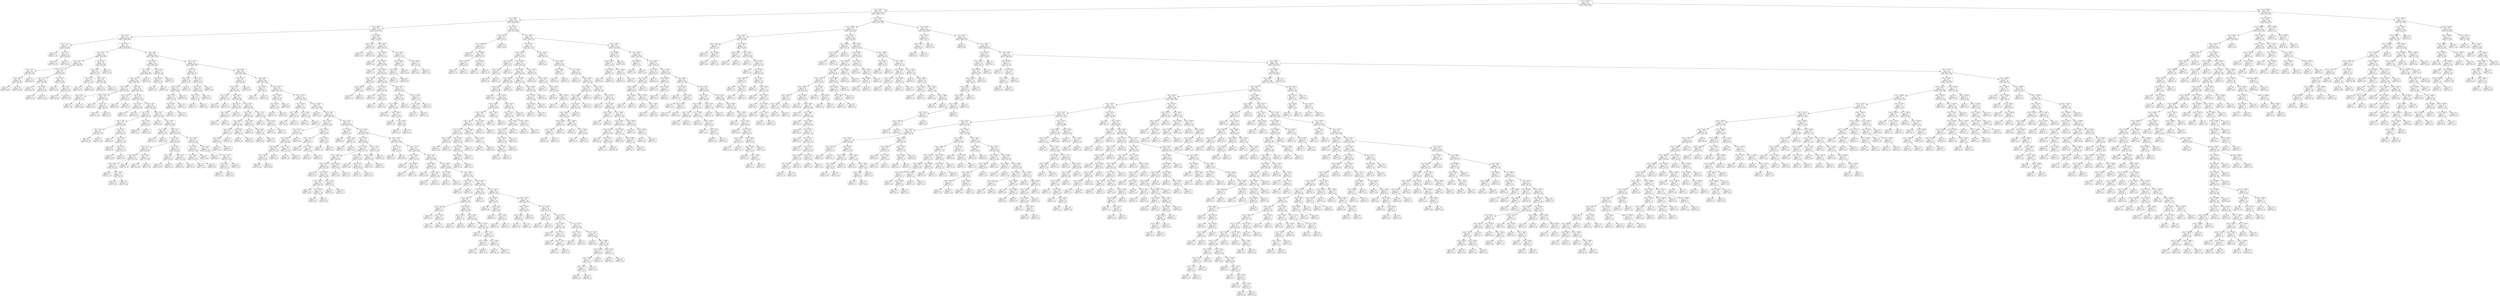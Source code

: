 digraph Tree {
node [shape=box, style="rounded", color="black", fontname=helvetica] ;
edge [fontname=helvetica] ;
0 [label="rain <= 1419.0\ngini = 0.5\nsamples = 3412\nvalue = [2659, 2655]"] ;
1 [label="rain <= 338.5\ngini = 0.5\nsamples = 2710\nvalue = [2493, 1733]"] ;
0 -> 1 [labeldistance=2.5, labelangle=45, headlabel="True"] ;
2 [label="rain <= 205.5\ngini = 0.5\nsamples = 1614\nvalue = [1562, 965]"] ;
1 -> 2 ;
3 [label="rain <= 182.5\ngini = 0.5\nsamples = 1250\nvalue = [1175, 783]"] ;
2 -> 3 ;
4 [label="rain <= 13.5\ngini = 0.5\nsamples = 1150\nvalue = [1096, 694]"] ;
3 -> 4 ;
5 [label="rain <= 11.5\ngini = 0.5\nsamples = 53\nvalue = [32, 41]"] ;
4 -> 5 ;
6 [label="gini = 0.4\nsamples = 13\nvalue = [6, 12]"] ;
5 -> 6 ;
7 [label="rain <= 12.5\ngini = 0.5\nsamples = 40\nvalue = [26, 29]"] ;
5 -> 7 ;
8 [label="gini = 0.5\nsamples = 26\nvalue = [20, 17]"] ;
7 -> 8 ;
9 [label="gini = 0.4\nsamples = 14\nvalue = [6, 12]"] ;
7 -> 9 ;
10 [label="rain <= 27.5\ngini = 0.5\nsamples = 1097\nvalue = [1064, 653]"] ;
4 -> 10 ;
11 [label="rain <= 22.5\ngini = 0.4\nsamples = 244\nvalue = [259, 124]"] ;
10 -> 11 ;
12 [label="rain <= 16.5\ngini = 0.5\nsamples = 160\nvalue = [165, 94]"] ;
11 -> 12 ;
13 [label="rain <= 15.5\ngini = 0.4\nsamples = 69\nvalue = [81, 30]"] ;
12 -> 13 ;
14 [label="rain <= 14.5\ngini = 0.4\nsamples = 50\nvalue = [62, 25]"] ;
13 -> 14 ;
15 [label="gini = 0.4\nsamples = 21\nvalue = [28, 9]"] ;
14 -> 15 ;
16 [label="gini = 0.4\nsamples = 29\nvalue = [34, 16]"] ;
14 -> 16 ;
17 [label="gini = 0.3\nsamples = 19\nvalue = [19, 5]"] ;
13 -> 17 ;
18 [label="rain <= 19.5\ngini = 0.5\nsamples = 91\nvalue = [84, 64]"] ;
12 -> 18 ;
19 [label="rain <= 17.5\ngini = 0.5\nsamples = 49\nvalue = [49, 30]"] ;
18 -> 19 ;
20 [label="gini = 0.5\nsamples = 20\nvalue = [18, 12]"] ;
19 -> 20 ;
21 [label="rain <= 18.5\ngini = 0.5\nsamples = 29\nvalue = [31, 18]"] ;
19 -> 21 ;
22 [label="gini = 0.5\nsamples = 13\nvalue = [13, 7]"] ;
21 -> 22 ;
23 [label="gini = 0.5\nsamples = 16\nvalue = [18, 11]"] ;
21 -> 23 ;
24 [label="rain <= 20.5\ngini = 0.5\nsamples = 42\nvalue = [35, 34]"] ;
18 -> 24 ;
25 [label="gini = 0.5\nsamples = 13\nvalue = [6, 11]"] ;
24 -> 25 ;
26 [label="rain <= 21.5\ngini = 0.5\nsamples = 29\nvalue = [29, 23]"] ;
24 -> 26 ;
27 [label="gini = 0.5\nsamples = 13\nvalue = [10, 8]"] ;
26 -> 27 ;
28 [label="gini = 0.5\nsamples = 16\nvalue = [19, 15]"] ;
26 -> 28 ;
29 [label="rain <= 26.5\ngini = 0.4\nsamples = 84\nvalue = [94, 30]"] ;
11 -> 29 ;
30 [label="rain <= 24.5\ngini = 0.3\nsamples = 67\nvalue = [77, 22]"] ;
29 -> 30 ;
31 [label="rain <= 23.5\ngini = 0.4\nsamples = 31\nvalue = [34, 12]"] ;
30 -> 31 ;
32 [label="gini = 0.3\nsamples = 12\nvalue = [14, 3]"] ;
31 -> 32 ;
33 [label="gini = 0.4\nsamples = 19\nvalue = [20, 9]"] ;
31 -> 33 ;
34 [label="rain <= 25.5\ngini = 0.3\nsamples = 36\nvalue = [43, 10]"] ;
30 -> 34 ;
35 [label="gini = 0.3\nsamples = 19\nvalue = [22, 5]"] ;
34 -> 35 ;
36 [label="gini = 0.3\nsamples = 17\nvalue = [21, 5]"] ;
34 -> 36 ;
37 [label="gini = 0.4\nsamples = 17\nvalue = [17, 8]"] ;
29 -> 37 ;
38 [label="rain <= 68.5\ngini = 0.5\nsamples = 853\nvalue = [805, 529]"] ;
10 -> 38 ;
39 [label="rain <= 65.5\ngini = 0.5\nsamples = 329\nvalue = [296, 223]"] ;
38 -> 39 ;
40 [label="rain <= 64.5\ngini = 0.5\nsamples = 312\nvalue = [288, 205]"] ;
39 -> 40 ;
41 [label="rain <= 32.5\ngini = 0.5\nsamples = 309\nvalue = [285, 205]"] ;
40 -> 41 ;
42 [label="rain <= 29.5\ngini = 0.5\nsamples = 65\nvalue = [50, 46]"] ;
41 -> 42 ;
43 [label="rain <= 28.5\ngini = 0.5\nsamples = 24\nvalue = [23, 14]"] ;
42 -> 43 ;
44 [label="gini = 0.5\nsamples = 10\nvalue = [7, 6]"] ;
43 -> 44 ;
45 [label="gini = 0.4\nsamples = 14\nvalue = [16, 8]"] ;
43 -> 45 ;
46 [label="rain <= 30.5\ngini = 0.5\nsamples = 41\nvalue = [27, 32]"] ;
42 -> 46 ;
47 [label="gini = 0.5\nsamples = 12\nvalue = [7, 11]"] ;
46 -> 47 ;
48 [label="rain <= 31.5\ngini = 0.5\nsamples = 29\nvalue = [20, 21]"] ;
46 -> 48 ;
49 [label="gini = 0.5\nsamples = 19\nvalue = [14, 14]"] ;
48 -> 49 ;
50 [label="gini = 0.5\nsamples = 10\nvalue = [6, 7]"] ;
48 -> 50 ;
51 [label="rain <= 34.5\ngini = 0.5\nsamples = 244\nvalue = [235, 159]"] ;
41 -> 51 ;
52 [label="rain <= 33.5\ngini = 0.4\nsamples = 15\nvalue = [19, 7]"] ;
51 -> 52 ;
53 [label="gini = 0.4\nsamples = 8\nvalue = [9, 3]"] ;
52 -> 53 ;
54 [label="gini = 0.4\nsamples = 7\nvalue = [10, 4]"] ;
52 -> 54 ;
55 [label="rain <= 36.5\ngini = 0.5\nsamples = 229\nvalue = [216, 152]"] ;
51 -> 55 ;
56 [label="rain <= 35.5\ngini = 0.5\nsamples = 25\nvalue = [20, 21]"] ;
55 -> 56 ;
57 [label="gini = 0.5\nsamples = 12\nvalue = [12, 7]"] ;
56 -> 57 ;
58 [label="gini = 0.5\nsamples = 13\nvalue = [8, 14]"] ;
56 -> 58 ;
59 [label="rain <= 44.5\ngini = 0.5\nsamples = 204\nvalue = [196, 131]"] ;
55 -> 59 ;
60 [label="rain <= 42.5\ngini = 0.4\nsamples = 77\nvalue = [79, 41]"] ;
59 -> 60 ;
61 [label="rain <= 38.5\ngini = 0.5\nsamples = 64\nvalue = [61, 38]"] ;
60 -> 61 ;
62 [label="rain <= 37.5\ngini = 0.4\nsamples = 31\nvalue = [35, 16]"] ;
61 -> 62 ;
63 [label="gini = 0.5\nsamples = 19\nvalue = [18, 12]"] ;
62 -> 63 ;
64 [label="gini = 0.3\nsamples = 12\nvalue = [17, 4]"] ;
62 -> 64 ;
65 [label="rain <= 39.5\ngini = 0.5\nsamples = 33\nvalue = [26, 22]"] ;
61 -> 65 ;
66 [label="gini = 0.4\nsamples = 7\nvalue = [3, 7]"] ;
65 -> 66 ;
67 [label="rain <= 40.5\ngini = 0.5\nsamples = 26\nvalue = [23, 15]"] ;
65 -> 67 ;
68 [label="gini = 0.4\nsamples = 8\nvalue = [9, 4]"] ;
67 -> 68 ;
69 [label="rain <= 41.5\ngini = 0.5\nsamples = 18\nvalue = [14, 11]"] ;
67 -> 69 ;
70 [label="gini = 0.5\nsamples = 12\nvalue = [10, 8]"] ;
69 -> 70 ;
71 [label="gini = 0.5\nsamples = 6\nvalue = [4, 3]"] ;
69 -> 71 ;
72 [label="rain <= 43.5\ngini = 0.2\nsamples = 13\nvalue = [18, 3]"] ;
60 -> 72 ;
73 [label="gini = 0.2\nsamples = 4\nvalue = [7, 1]"] ;
72 -> 73 ;
74 [label="gini = 0.3\nsamples = 9\nvalue = [11, 2]"] ;
72 -> 74 ;
75 [label="rain <= 45.5\ngini = 0.5\nsamples = 127\nvalue = [117, 90]"] ;
59 -> 75 ;
76 [label="gini = 0.0\nsamples = 3\nvalue = [0, 8]"] ;
75 -> 76 ;
77 [label="rain <= 47.5\ngini = 0.5\nsamples = 124\nvalue = [117, 82]"] ;
75 -> 77 ;
78 [label="rain <= 46.5\ngini = 0.5\nsamples = 12\nvalue = [8, 11]"] ;
77 -> 78 ;
79 [label="gini = 0.5\nsamples = 8\nvalue = [6, 7]"] ;
78 -> 79 ;
80 [label="gini = 0.4\nsamples = 4\nvalue = [2, 4]"] ;
78 -> 80 ;
81 [label="rain <= 57.5\ngini = 0.5\nsamples = 112\nvalue = [109, 71]"] ;
77 -> 81 ;
82 [label="rain <= 53.5\ngini = 0.5\nsamples = 69\nvalue = [69, 39]"] ;
81 -> 82 ;
83 [label="rain <= 51.5\ngini = 0.5\nsamples = 39\nvalue = [36, 26]"] ;
82 -> 83 ;
84 [label="rain <= 50.5\ngini = 0.5\nsamples = 21\nvalue = [23, 12]"] ;
83 -> 84 ;
85 [label="rain <= 48.5\ngini = 0.5\nsamples = 17\nvalue = [18, 12]"] ;
84 -> 85 ;
86 [label="gini = 0.4\nsamples = 5\nvalue = [7, 3]"] ;
85 -> 86 ;
87 [label="rain <= 49.5\ngini = 0.5\nsamples = 12\nvalue = [11, 9]"] ;
85 -> 87 ;
88 [label="gini = 0.5\nsamples = 4\nvalue = [3, 3]"] ;
87 -> 88 ;
89 [label="gini = 0.5\nsamples = 8\nvalue = [8, 6]"] ;
87 -> 89 ;
90 [label="gini = 0.0\nsamples = 4\nvalue = [5, 0]"] ;
84 -> 90 ;
91 [label="rain <= 52.5\ngini = 0.5\nsamples = 18\nvalue = [13, 14]"] ;
83 -> 91 ;
92 [label="gini = 0.5\nsamples = 10\nvalue = [6, 10]"] ;
91 -> 92 ;
93 [label="gini = 0.5\nsamples = 8\nvalue = [7, 4]"] ;
91 -> 93 ;
94 [label="rain <= 55.5\ngini = 0.4\nsamples = 30\nvalue = [33, 13]"] ;
82 -> 94 ;
95 [label="rain <= 54.5\ngini = 0.3\nsamples = 13\nvalue = [16, 3]"] ;
94 -> 95 ;
96 [label="gini = 0.2\nsamples = 10\nvalue = [13, 2]"] ;
95 -> 96 ;
97 [label="gini = 0.4\nsamples = 3\nvalue = [3, 1]"] ;
95 -> 97 ;
98 [label="rain <= 56.5\ngini = 0.5\nsamples = 17\nvalue = [17, 10]"] ;
94 -> 98 ;
99 [label="gini = 0.5\nsamples = 8\nvalue = [8, 5]"] ;
98 -> 99 ;
100 [label="gini = 0.5\nsamples = 9\nvalue = [9, 5]"] ;
98 -> 100 ;
101 [label="rain <= 60.5\ngini = 0.5\nsamples = 43\nvalue = [40, 32]"] ;
81 -> 101 ;
102 [label="rain <= 59.5\ngini = 0.5\nsamples = 21\nvalue = [17, 19]"] ;
101 -> 102 ;
103 [label="rain <= 58.5\ngini = 0.5\nsamples = 14\nvalue = [13, 11]"] ;
102 -> 103 ;
104 [label="gini = 0.5\nsamples = 5\nvalue = [4, 5]"] ;
103 -> 104 ;
105 [label="gini = 0.5\nsamples = 9\nvalue = [9, 6]"] ;
103 -> 105 ;
106 [label="gini = 0.4\nsamples = 7\nvalue = [4, 8]"] ;
102 -> 106 ;
107 [label="rain <= 61.5\ngini = 0.5\nsamples = 22\nvalue = [23, 13]"] ;
101 -> 107 ;
108 [label="gini = 0.2\nsamples = 3\nvalue = [6, 1]"] ;
107 -> 108 ;
109 [label="rain <= 63.5\ngini = 0.5\nsamples = 19\nvalue = [17, 12]"] ;
107 -> 109 ;
110 [label="rain <= 62.5\ngini = 0.5\nsamples = 13\nvalue = [12, 7]"] ;
109 -> 110 ;
111 [label="gini = 0.5\nsamples = 5\nvalue = [3, 2]"] ;
110 -> 111 ;
112 [label="gini = 0.5\nsamples = 8\nvalue = [9, 5]"] ;
110 -> 112 ;
113 [label="gini = 0.5\nsamples = 6\nvalue = [5, 5]"] ;
109 -> 113 ;
114 [label="gini = 0.0\nsamples = 3\nvalue = [3, 0]"] ;
40 -> 114 ;
115 [label="rain <= 67.5\ngini = 0.4\nsamples = 17\nvalue = [8, 18]"] ;
39 -> 115 ;
116 [label="rain <= 66.5\ngini = 0.4\nsamples = 13\nvalue = [6, 16]"] ;
115 -> 116 ;
117 [label="gini = 0.5\nsamples = 6\nvalue = [4, 6]"] ;
116 -> 117 ;
118 [label="gini = 0.3\nsamples = 7\nvalue = [2, 10]"] ;
116 -> 118 ;
119 [label="gini = 0.5\nsamples = 4\nvalue = [2, 2]"] ;
115 -> 119 ;
120 [label="rain <= 77.5\ngini = 0.5\nsamples = 524\nvalue = [509, 306]"] ;
38 -> 120 ;
121 [label="rain <= 73.5\ngini = 0.3\nsamples = 53\nvalue = [68, 17]"] ;
120 -> 121 ;
122 [label="rain <= 72.5\ngini = 0.3\nsamples = 30\nvalue = [47, 9]"] ;
121 -> 122 ;
123 [label="rain <= 71.5\ngini = 0.3\nsamples = 24\nvalue = [40, 8]"] ;
122 -> 123 ;
124 [label="rain <= 70.5\ngini = 0.3\nsamples = 18\nvalue = [28, 5]"] ;
123 -> 124 ;
125 [label="rain <= 69.5\ngini = 0.3\nsamples = 15\nvalue = [25, 5]"] ;
124 -> 125 ;
126 [label="gini = 0.2\nsamples = 7\nvalue = [12, 2]"] ;
125 -> 126 ;
127 [label="gini = 0.3\nsamples = 8\nvalue = [13, 3]"] ;
125 -> 127 ;
128 [label="gini = 0.0\nsamples = 3\nvalue = [3, 0]"] ;
124 -> 128 ;
129 [label="gini = 0.3\nsamples = 6\nvalue = [12, 3]"] ;
123 -> 129 ;
130 [label="gini = 0.2\nsamples = 6\nvalue = [7, 1]"] ;
122 -> 130 ;
131 [label="rain <= 76.5\ngini = 0.4\nsamples = 23\nvalue = [21, 8]"] ;
121 -> 131 ;
132 [label="rain <= 75.5\ngini = 0.4\nsamples = 22\nvalue = [18, 8]"] ;
131 -> 132 ;
133 [label="rain <= 74.5\ngini = 0.5\nsamples = 11\nvalue = [7, 4]"] ;
132 -> 133 ;
134 [label="gini = 0.4\nsamples = 4\nvalue = [3, 1]"] ;
133 -> 134 ;
135 [label="gini = 0.5\nsamples = 7\nvalue = [4, 3]"] ;
133 -> 135 ;
136 [label="gini = 0.4\nsamples = 11\nvalue = [11, 4]"] ;
132 -> 136 ;
137 [label="gini = 0.0\nsamples = 1\nvalue = [3, 0]"] ;
131 -> 137 ;
138 [label="rain <= 96.5\ngini = 0.5\nsamples = 471\nvalue = [441, 289]"] ;
120 -> 138 ;
139 [label="rain <= 93.5\ngini = 0.5\nsamples = 87\nvalue = [86, 47]"] ;
138 -> 139 ;
140 [label="rain <= 79.5\ngini = 0.5\nsamples = 79\nvalue = [74, 47]"] ;
139 -> 140 ;
141 [label="rain <= 78.5\ngini = 0.5\nsamples = 13\nvalue = [12, 11]"] ;
140 -> 141 ;
142 [label="gini = 0.5\nsamples = 8\nvalue = [9, 6]"] ;
141 -> 142 ;
143 [label="gini = 0.5\nsamples = 5\nvalue = [3, 5]"] ;
141 -> 143 ;
144 [label="rain <= 82.5\ngini = 0.5\nsamples = 66\nvalue = [62, 36]"] ;
140 -> 144 ;
145 [label="rain <= 81.5\ngini = 0.4\nsamples = 18\nvalue = [20, 8]"] ;
144 -> 145 ;
146 [label="rain <= 80.5\ngini = 0.4\nsamples = 10\nvalue = [10, 5]"] ;
145 -> 146 ;
147 [label="gini = 0.4\nsamples = 7\nvalue = [9, 3]"] ;
146 -> 147 ;
148 [label="gini = 0.4\nsamples = 3\nvalue = [1, 2]"] ;
146 -> 148 ;
149 [label="gini = 0.4\nsamples = 8\nvalue = [10, 3]"] ;
145 -> 149 ;
150 [label="rain <= 90.5\ngini = 0.5\nsamples = 48\nvalue = [42, 28]"] ;
144 -> 150 ;
151 [label="rain <= 87.5\ngini = 0.5\nsamples = 32\nvalue = [30, 18]"] ;
150 -> 151 ;
152 [label="rain <= 85.5\ngini = 0.5\nsamples = 20\nvalue = [18, 14]"] ;
151 -> 152 ;
153 [label="rain <= 84.5\ngini = 0.5\nsamples = 11\nvalue = [12, 7]"] ;
152 -> 153 ;
154 [label="rain <= 83.5\ngini = 0.5\nsamples = 6\nvalue = [5, 4]"] ;
153 -> 154 ;
155 [label="gini = 0.5\nsamples = 2\nvalue = [1, 1]"] ;
154 -> 155 ;
156 [label="gini = 0.5\nsamples = 4\nvalue = [4, 3]"] ;
154 -> 156 ;
157 [label="gini = 0.4\nsamples = 5\nvalue = [7, 3]"] ;
153 -> 157 ;
158 [label="rain <= 86.5\ngini = 0.5\nsamples = 9\nvalue = [6, 7]"] ;
152 -> 158 ;
159 [label="gini = 0.4\nsamples = 3\nvalue = [2, 4]"] ;
158 -> 159 ;
160 [label="gini = 0.5\nsamples = 6\nvalue = [4, 3]"] ;
158 -> 160 ;
161 [label="rain <= 88.5\ngini = 0.4\nsamples = 12\nvalue = [12, 4]"] ;
151 -> 161 ;
162 [label="gini = 0.4\nsamples = 4\nvalue = [5, 2]"] ;
161 -> 162 ;
163 [label="rain <= 89.5\ngini = 0.3\nsamples = 8\nvalue = [7, 2]"] ;
161 -> 163 ;
164 [label="gini = 0.0\nsamples = 2\nvalue = [2, 0]"] ;
163 -> 164 ;
165 [label="gini = 0.4\nsamples = 6\nvalue = [5, 2]"] ;
163 -> 165 ;
166 [label="rain <= 91.5\ngini = 0.5\nsamples = 16\nvalue = [12, 10]"] ;
150 -> 166 ;
167 [label="gini = 0.5\nsamples = 12\nvalue = [9, 9]"] ;
166 -> 167 ;
168 [label="rain <= 92.5\ngini = 0.4\nsamples = 4\nvalue = [3, 1]"] ;
166 -> 168 ;
169 [label="gini = 0.0\nsamples = 2\nvalue = [2, 0]"] ;
168 -> 169 ;
170 [label="gini = 0.5\nsamples = 2\nvalue = [1, 1]"] ;
168 -> 170 ;
171 [label="gini = 0.0\nsamples = 8\nvalue = [12, 0]"] ;
139 -> 171 ;
172 [label="rain <= 98.5\ngini = 0.5\nsamples = 384\nvalue = [355, 242]"] ;
138 -> 172 ;
173 [label="rain <= 97.5\ngini = 0.4\nsamples = 9\nvalue = [6, 15]"] ;
172 -> 173 ;
174 [label="gini = 0.3\nsamples = 4\nvalue = [3, 11]"] ;
173 -> 174 ;
175 [label="gini = 0.5\nsamples = 5\nvalue = [3, 4]"] ;
173 -> 175 ;
176 [label="rain <= 103.5\ngini = 0.5\nsamples = 375\nvalue = [349, 227]"] ;
172 -> 176 ;
177 [label="rain <= 102.5\ngini = 0.2\nsamples = 16\nvalue = [19, 3]"] ;
176 -> 177 ;
178 [label="rain <= 99.5\ngini = 0.2\nsamples = 10\nvalue = [11, 1]"] ;
177 -> 178 ;
179 [label="gini = 0.3\nsamples = 4\nvalue = [5, 1]"] ;
178 -> 179 ;
180 [label="gini = 0.0\nsamples = 6\nvalue = [6, 0]"] ;
178 -> 180 ;
181 [label="gini = 0.3\nsamples = 6\nvalue = [8, 2]"] ;
177 -> 181 ;
182 [label="rain <= 107.5\ngini = 0.5\nsamples = 359\nvalue = [330, 224]"] ;
176 -> 182 ;
183 [label="rain <= 105.5\ngini = 0.5\nsamples = 28\nvalue = [17, 21]"] ;
182 -> 183 ;
184 [label="rain <= 104.5\ngini = 0.5\nsamples = 14\nvalue = [11, 9]"] ;
183 -> 184 ;
185 [label="gini = 0.5\nsamples = 6\nvalue = [4, 4]"] ;
184 -> 185 ;
186 [label="gini = 0.5\nsamples = 8\nvalue = [7, 5]"] ;
184 -> 186 ;
187 [label="rain <= 106.5\ngini = 0.4\nsamples = 14\nvalue = [6, 12]"] ;
183 -> 187 ;
188 [label="gini = 0.4\nsamples = 5\nvalue = [2, 5]"] ;
187 -> 188 ;
189 [label="gini = 0.5\nsamples = 9\nvalue = [4, 7]"] ;
187 -> 189 ;
190 [label="rain <= 108.5\ngini = 0.5\nsamples = 331\nvalue = [313, 203]"] ;
182 -> 190 ;
191 [label="gini = 0.0\nsamples = 4\nvalue = [7, 0]"] ;
190 -> 191 ;
192 [label="rain <= 119.5\ngini = 0.5\nsamples = 327\nvalue = [306, 203]"] ;
190 -> 192 ;
193 [label="rain <= 114.5\ngini = 0.4\nsamples = 52\nvalue = [57, 29]"] ;
192 -> 193 ;
194 [label="rain <= 113.5\ngini = 0.5\nsamples = 33\nvalue = [31, 23]"] ;
193 -> 194 ;
195 [label="rain <= 111.5\ngini = 0.5\nsamples = 29\nvalue = [28, 18]"] ;
194 -> 195 ;
196 [label="rain <= 110.5\ngini = 0.5\nsamples = 17\nvalue = [17, 13]"] ;
195 -> 196 ;
197 [label="rain <= 109.5\ngini = 0.5\nsamples = 13\nvalue = [14, 9]"] ;
196 -> 197 ;
198 [label="gini = 0.4\nsamples = 5\nvalue = [6, 3]"] ;
197 -> 198 ;
199 [label="gini = 0.5\nsamples = 8\nvalue = [8, 6]"] ;
197 -> 199 ;
200 [label="gini = 0.5\nsamples = 4\nvalue = [3, 4]"] ;
196 -> 200 ;
201 [label="rain <= 112.5\ngini = 0.4\nsamples = 12\nvalue = [11, 5]"] ;
195 -> 201 ;
202 [label="gini = 0.4\nsamples = 8\nvalue = [7, 3]"] ;
201 -> 202 ;
203 [label="gini = 0.4\nsamples = 4\nvalue = [4, 2]"] ;
201 -> 203 ;
204 [label="gini = 0.5\nsamples = 4\nvalue = [3, 5]"] ;
194 -> 204 ;
205 [label="rain <= 117.5\ngini = 0.3\nsamples = 19\nvalue = [26, 6]"] ;
193 -> 205 ;
206 [label="rain <= 115.5\ngini = 0.1\nsamples = 9\nvalue = [14, 1]"] ;
205 -> 206 ;
207 [label="gini = 0.0\nsamples = 2\nvalue = [6, 0]"] ;
206 -> 207 ;
208 [label="rain <= 116.5\ngini = 0.2\nsamples = 7\nvalue = [8, 1]"] ;
206 -> 208 ;
209 [label="gini = 0.2\nsamples = 5\nvalue = [6, 1]"] ;
208 -> 209 ;
210 [label="gini = 0.0\nsamples = 2\nvalue = [2, 0]"] ;
208 -> 210 ;
211 [label="rain <= 118.5\ngini = 0.4\nsamples = 10\nvalue = [12, 5]"] ;
205 -> 211 ;
212 [label="gini = 0.5\nsamples = 7\nvalue = [7, 5]"] ;
211 -> 212 ;
213 [label="gini = 0.0\nsamples = 3\nvalue = [5, 0]"] ;
211 -> 213 ;
214 [label="rain <= 122.5\ngini = 0.5\nsamples = 275\nvalue = [249, 174]"] ;
192 -> 214 ;
215 [label="rain <= 120.5\ngini = 0.5\nsamples = 9\nvalue = [7, 12]"] ;
214 -> 215 ;
216 [label="gini = 0.0\nsamples = 1\nvalue = [0, 1]"] ;
215 -> 216 ;
217 [label="rain <= 121.5\ngini = 0.5\nsamples = 8\nvalue = [7, 11]"] ;
215 -> 217 ;
218 [label="gini = 0.5\nsamples = 5\nvalue = [4, 7]"] ;
217 -> 218 ;
219 [label="gini = 0.5\nsamples = 3\nvalue = [3, 4]"] ;
217 -> 219 ;
220 [label="rain <= 136.5\ngini = 0.5\nsamples = 266\nvalue = [242, 162]"] ;
214 -> 220 ;
221 [label="rain <= 133.5\ngini = 0.5\nsamples = 81\nvalue = [68, 55]"] ;
220 -> 221 ;
222 [label="rain <= 130.5\ngini = 0.5\nsamples = 67\nvalue = [61, 37]"] ;
221 -> 222 ;
223 [label="rain <= 128.5\ngini = 0.5\nsamples = 47\nvalue = [38, 31]"] ;
222 -> 223 ;
224 [label="rain <= 123.5\ngini = 0.5\nsamples = 39\nvalue = [35, 22]"] ;
223 -> 224 ;
225 [label="gini = 0.3\nsamples = 6\nvalue = [5, 1]"] ;
224 -> 225 ;
226 [label="rain <= 126.5\ngini = 0.5\nsamples = 33\nvalue = [30, 21]"] ;
224 -> 226 ;
227 [label="rain <= 124.5\ngini = 0.5\nsamples = 25\nvalue = [22, 18]"] ;
226 -> 227 ;
228 [label="gini = 0.5\nsamples = 11\nvalue = [9, 9]"] ;
227 -> 228 ;
229 [label="rain <= 125.5\ngini = 0.5\nsamples = 14\nvalue = [13, 9]"] ;
227 -> 229 ;
230 [label="gini = 0.5\nsamples = 6\nvalue = [4, 3]"] ;
229 -> 230 ;
231 [label="gini = 0.5\nsamples = 8\nvalue = [9, 6]"] ;
229 -> 231 ;
232 [label="rain <= 127.5\ngini = 0.4\nsamples = 8\nvalue = [8, 3]"] ;
226 -> 232 ;
233 [label="gini = 0.4\nsamples = 5\nvalue = [5, 2]"] ;
232 -> 233 ;
234 [label="gini = 0.4\nsamples = 3\nvalue = [3, 1]"] ;
232 -> 234 ;
235 [label="rain <= 129.5\ngini = 0.4\nsamples = 8\nvalue = [3, 9]"] ;
223 -> 235 ;
236 [label="gini = 0.2\nsamples = 6\nvalue = [1, 8]"] ;
235 -> 236 ;
237 [label="gini = 0.4\nsamples = 2\nvalue = [2, 1]"] ;
235 -> 237 ;
238 [label="rain <= 131.5\ngini = 0.3\nsamples = 20\nvalue = [23, 6]"] ;
222 -> 238 ;
239 [label="gini = 0.0\nsamples = 3\nvalue = [3, 0]"] ;
238 -> 239 ;
240 [label="rain <= 132.5\ngini = 0.4\nsamples = 17\nvalue = [20, 6]"] ;
238 -> 240 ;
241 [label="gini = 0.3\nsamples = 4\nvalue = [5, 1]"] ;
240 -> 241 ;
242 [label="gini = 0.4\nsamples = 13\nvalue = [15, 5]"] ;
240 -> 242 ;
243 [label="rain <= 135.5\ngini = 0.4\nsamples = 14\nvalue = [7, 18]"] ;
221 -> 243 ;
244 [label="rain <= 134.5\ngini = 0.3\nsamples = 9\nvalue = [3, 13]"] ;
243 -> 244 ;
245 [label="gini = 0.3\nsamples = 5\nvalue = [2, 7]"] ;
244 -> 245 ;
246 [label="gini = 0.2\nsamples = 4\nvalue = [1, 6]"] ;
244 -> 246 ;
247 [label="gini = 0.5\nsamples = 5\nvalue = [4, 5]"] ;
243 -> 247 ;
248 [label="rain <= 138.5\ngini = 0.5\nsamples = 185\nvalue = [174, 107]"] ;
220 -> 248 ;
249 [label="rain <= 137.5\ngini = 0.3\nsamples = 10\nvalue = [16, 3]"] ;
248 -> 249 ;
250 [label="gini = 0.5\nsamples = 4\nvalue = [3, 2]"] ;
249 -> 250 ;
251 [label="gini = 0.1\nsamples = 6\nvalue = [13, 1]"] ;
249 -> 251 ;
252 [label="rain <= 141.5\ngini = 0.5\nsamples = 175\nvalue = [158, 104]"] ;
248 -> 252 ;
253 [label="rain <= 139.5\ngini = 0.5\nsamples = 17\nvalue = [13, 14]"] ;
252 -> 253 ;
254 [label="gini = 0.5\nsamples = 4\nvalue = [4, 5]"] ;
253 -> 254 ;
255 [label="rain <= 140.5\ngini = 0.5\nsamples = 13\nvalue = [9, 9]"] ;
253 -> 255 ;
256 [label="gini = 0.4\nsamples = 2\nvalue = [2, 1]"] ;
255 -> 256 ;
257 [label="gini = 0.5\nsamples = 11\nvalue = [7, 8]"] ;
255 -> 257 ;
258 [label="rain <= 144.5\ngini = 0.5\nsamples = 158\nvalue = [145, 90]"] ;
252 -> 258 ;
259 [label="rain <= 142.5\ngini = 0.4\nsamples = 22\nvalue = [26, 10]"] ;
258 -> 259 ;
260 [label="gini = 0.5\nsamples = 10\nvalue = [11, 6]"] ;
259 -> 260 ;
261 [label="rain <= 143.5\ngini = 0.3\nsamples = 12\nvalue = [15, 4]"] ;
259 -> 261 ;
262 [label="gini = 0.3\nsamples = 4\nvalue = [5, 1]"] ;
261 -> 262 ;
263 [label="gini = 0.4\nsamples = 8\nvalue = [10, 3]"] ;
261 -> 263 ;
264 [label="rain <= 146.5\ngini = 0.5\nsamples = 136\nvalue = [119, 80]"] ;
258 -> 264 ;
265 [label="rain <= 145.5\ngini = 0.5\nsamples = 8\nvalue = [6, 8]"] ;
264 -> 265 ;
266 [label="gini = 0.5\nsamples = 3\nvalue = [2, 2]"] ;
265 -> 266 ;
267 [label="gini = 0.5\nsamples = 5\nvalue = [4, 6]"] ;
265 -> 267 ;
268 [label="rain <= 148.5\ngini = 0.5\nsamples = 128\nvalue = [113, 72]"] ;
264 -> 268 ;
269 [label="rain <= 147.5\ngini = 0.3\nsamples = 6\nvalue = [7, 2]"] ;
268 -> 269 ;
270 [label="gini = 0.4\nsamples = 4\nvalue = [4, 2]"] ;
269 -> 270 ;
271 [label="gini = 0.0\nsamples = 2\nvalue = [3, 0]"] ;
269 -> 271 ;
272 [label="rain <= 160.5\ngini = 0.5\nsamples = 122\nvalue = [106, 70]"] ;
268 -> 272 ;
273 [label="rain <= 159.5\ngini = 0.5\nsamples = 38\nvalue = [29, 25]"] ;
272 -> 273 ;
274 [label="rain <= 151.5\ngini = 0.5\nsamples = 36\nvalue = [29, 23]"] ;
273 -> 274 ;
275 [label="rain <= 149.5\ngini = 0.5\nsamples = 7\nvalue = [4, 5]"] ;
274 -> 275 ;
276 [label="gini = 0.4\nsamples = 2\nvalue = [2, 1]"] ;
275 -> 276 ;
277 [label="rain <= 150.5\ngini = 0.4\nsamples = 5\nvalue = [2, 4]"] ;
275 -> 277 ;
278 [label="gini = 0.4\nsamples = 2\nvalue = [1, 2]"] ;
277 -> 278 ;
279 [label="gini = 0.4\nsamples = 3\nvalue = [1, 2]"] ;
277 -> 279 ;
280 [label="rain <= 153.5\ngini = 0.5\nsamples = 29\nvalue = [25, 18]"] ;
274 -> 280 ;
281 [label="rain <= 152.5\ngini = 0.3\nsamples = 5\nvalue = [7, 2]"] ;
280 -> 281 ;
282 [label="gini = 0.5\nsamples = 3\nvalue = [3, 2]"] ;
281 -> 282 ;
283 [label="gini = 0.0\nsamples = 2\nvalue = [4, 0]"] ;
281 -> 283 ;
284 [label="rain <= 154.5\ngini = 0.5\nsamples = 24\nvalue = [18, 16]"] ;
280 -> 284 ;
285 [label="gini = 0.5\nsamples = 5\nvalue = [3, 4]"] ;
284 -> 285 ;
286 [label="rain <= 155.5\ngini = 0.5\nsamples = 19\nvalue = [15, 12]"] ;
284 -> 286 ;
287 [label="gini = 0.4\nsamples = 3\nvalue = [3, 1]"] ;
286 -> 287 ;
288 [label="rain <= 157.5\ngini = 0.5\nsamples = 16\nvalue = [12, 11]"] ;
286 -> 288 ;
289 [label="rain <= 156.5\ngini = 0.5\nsamples = 7\nvalue = [5, 6]"] ;
288 -> 289 ;
290 [label="gini = 0.5\nsamples = 3\nvalue = [2, 3]"] ;
289 -> 290 ;
291 [label="gini = 0.5\nsamples = 4\nvalue = [3, 3]"] ;
289 -> 291 ;
292 [label="rain <= 158.5\ngini = 0.5\nsamples = 9\nvalue = [7, 5]"] ;
288 -> 292 ;
293 [label="gini = 0.5\nsamples = 7\nvalue = [6, 4]"] ;
292 -> 293 ;
294 [label="gini = 0.5\nsamples = 2\nvalue = [1, 1]"] ;
292 -> 294 ;
295 [label="gini = 0.0\nsamples = 2\nvalue = [0, 2]"] ;
273 -> 295 ;
296 [label="rain <= 164.5\ngini = 0.5\nsamples = 84\nvalue = [77, 45]"] ;
272 -> 296 ;
297 [label="rain <= 161.5\ngini = 0.3\nsamples = 10\nvalue = [14, 3]"] ;
296 -> 297 ;
298 [label="gini = 0.0\nsamples = 2\nvalue = [5, 0]"] ;
297 -> 298 ;
299 [label="rain <= 162.5\ngini = 0.4\nsamples = 8\nvalue = [9, 3]"] ;
297 -> 299 ;
300 [label="gini = 0.0\nsamples = 1\nvalue = [0, 1]"] ;
299 -> 300 ;
301 [label="rain <= 163.5\ngini = 0.3\nsamples = 7\nvalue = [9, 2]"] ;
299 -> 301 ;
302 [label="gini = 0.3\nsamples = 3\nvalue = [4, 1]"] ;
301 -> 302 ;
303 [label="gini = 0.3\nsamples = 4\nvalue = [5, 1]"] ;
301 -> 303 ;
304 [label="rain <= 167.5\ngini = 0.5\nsamples = 74\nvalue = [63, 42]"] ;
296 -> 304 ;
305 [label="rain <= 166.5\ngini = 0.5\nsamples = 14\nvalue = [10, 11]"] ;
304 -> 305 ;
306 [label="rain <= 165.5\ngini = 0.5\nsamples = 8\nvalue = [6, 6]"] ;
305 -> 306 ;
307 [label="gini = 0.5\nsamples = 6\nvalue = [5, 5]"] ;
306 -> 307 ;
308 [label="gini = 0.5\nsamples = 2\nvalue = [1, 1]"] ;
306 -> 308 ;
309 [label="gini = 0.5\nsamples = 6\nvalue = [4, 5]"] ;
305 -> 309 ;
310 [label="rain <= 169.5\ngini = 0.5\nsamples = 60\nvalue = [53, 31]"] ;
304 -> 310 ;
311 [label="rain <= 168.5\ngini = 0.4\nsamples = 12\nvalue = [12, 4]"] ;
310 -> 311 ;
312 [label="gini = 0.5\nsamples = 6\nvalue = [5, 3]"] ;
311 -> 312 ;
313 [label="gini = 0.2\nsamples = 6\nvalue = [7, 1]"] ;
311 -> 313 ;
314 [label="rain <= 173.5\ngini = 0.5\nsamples = 48\nvalue = [41, 27]"] ;
310 -> 314 ;
315 [label="rain <= 170.5\ngini = 0.5\nsamples = 19\nvalue = [12, 12]"] ;
314 -> 315 ;
316 [label="gini = 0.4\nsamples = 6\nvalue = [4, 2]"] ;
315 -> 316 ;
317 [label="rain <= 171.5\ngini = 0.5\nsamples = 13\nvalue = [8, 10]"] ;
315 -> 317 ;
318 [label="gini = 0.5\nsamples = 6\nvalue = [4, 4]"] ;
317 -> 318 ;
319 [label="rain <= 172.5\ngini = 0.5\nsamples = 7\nvalue = [4, 6]"] ;
317 -> 319 ;
320 [label="gini = 0.0\nsamples = 1\nvalue = [0, 1]"] ;
319 -> 320 ;
321 [label="gini = 0.5\nsamples = 6\nvalue = [4, 5]"] ;
319 -> 321 ;
322 [label="rain <= 175.5\ngini = 0.4\nsamples = 29\nvalue = [29, 15]"] ;
314 -> 322 ;
323 [label="rain <= 174.5\ngini = 0.5\nsamples = 10\nvalue = [9, 6]"] ;
322 -> 323 ;
324 [label="gini = 0.4\nsamples = 5\nvalue = [5, 2]"] ;
323 -> 324 ;
325 [label="gini = 0.5\nsamples = 5\nvalue = [4, 4]"] ;
323 -> 325 ;
326 [label="rain <= 176.5\ngini = 0.4\nsamples = 19\nvalue = [20, 9]"] ;
322 -> 326 ;
327 [label="gini = 0.0\nsamples = 1\nvalue = [4, 0]"] ;
326 -> 327 ;
328 [label="rain <= 180.5\ngini = 0.5\nsamples = 18\nvalue = [16, 9]"] ;
326 -> 328 ;
329 [label="rain <= 179.5\ngini = 0.5\nsamples = 11\nvalue = [8, 6]"] ;
328 -> 329 ;
330 [label="rain <= 178.5\ngini = 0.5\nsamples = 7\nvalue = [5, 3]"] ;
329 -> 330 ;
331 [label="rain <= 177.5\ngini = 0.5\nsamples = 6\nvalue = [4, 3]"] ;
330 -> 331 ;
332 [label="gini = 0.5\nsamples = 3\nvalue = [2, 2]"] ;
331 -> 332 ;
333 [label="gini = 0.4\nsamples = 3\nvalue = [2, 1]"] ;
331 -> 333 ;
334 [label="gini = 0.0\nsamples = 1\nvalue = [1, 0]"] ;
330 -> 334 ;
335 [label="gini = 0.5\nsamples = 4\nvalue = [3, 3]"] ;
329 -> 335 ;
336 [label="rain <= 181.5\ngini = 0.4\nsamples = 7\nvalue = [8, 3]"] ;
328 -> 336 ;
337 [label="gini = 0.4\nsamples = 4\nvalue = [6, 2]"] ;
336 -> 337 ;
338 [label="gini = 0.4\nsamples = 3\nvalue = [2, 1]"] ;
336 -> 338 ;
339 [label="rain <= 184.5\ngini = 0.5\nsamples = 100\nvalue = [79, 89]"] ;
3 -> 339 ;
340 [label="rain <= 183.5\ngini = 0.3\nsamples = 8\nvalue = [4, 14]"] ;
339 -> 340 ;
341 [label="gini = 0.5\nsamples = 4\nvalue = [4, 4]"] ;
340 -> 341 ;
342 [label="gini = 0.0\nsamples = 4\nvalue = [0, 10]"] ;
340 -> 342 ;
343 [label="rain <= 200.5\ngini = 0.5\nsamples = 92\nvalue = [75, 75]"] ;
339 -> 343 ;
344 [label="rain <= 185.5\ngini = 0.5\nsamples = 71\nvalue = [63, 52]"] ;
343 -> 344 ;
345 [label="gini = 0.4\nsamples = 5\nvalue = [6, 2]"] ;
344 -> 345 ;
346 [label="rain <= 186.5\ngini = 0.5\nsamples = 66\nvalue = [57, 50]"] ;
344 -> 346 ;
347 [label="gini = 0.4\nsamples = 4\nvalue = [3, 7]"] ;
346 -> 347 ;
348 [label="rain <= 189.5\ngini = 0.5\nsamples = 62\nvalue = [54, 43]"] ;
346 -> 348 ;
349 [label="rain <= 188.5\ngini = 0.4\nsamples = 9\nvalue = [10, 4]"] ;
348 -> 349 ;
350 [label="rain <= 187.5\ngini = 0.5\nsamples = 5\nvalue = [5, 3]"] ;
349 -> 350 ;
351 [label="gini = 0.3\nsamples = 3\nvalue = [4, 1]"] ;
350 -> 351 ;
352 [label="gini = 0.4\nsamples = 2\nvalue = [1, 2]"] ;
350 -> 352 ;
353 [label="gini = 0.3\nsamples = 4\nvalue = [5, 1]"] ;
349 -> 353 ;
354 [label="rain <= 192.5\ngini = 0.5\nsamples = 53\nvalue = [44, 39]"] ;
348 -> 354 ;
355 [label="rain <= 190.5\ngini = 0.5\nsamples = 12\nvalue = [10, 16]"] ;
354 -> 355 ;
356 [label="gini = 0.5\nsamples = 6\nvalue = [6, 7]"] ;
355 -> 356 ;
357 [label="rain <= 191.5\ngini = 0.4\nsamples = 6\nvalue = [4, 9]"] ;
355 -> 357 ;
358 [label="gini = 0.3\nsamples = 3\nvalue = [1, 5]"] ;
357 -> 358 ;
359 [label="gini = 0.5\nsamples = 3\nvalue = [3, 4]"] ;
357 -> 359 ;
360 [label="rain <= 197.5\ngini = 0.5\nsamples = 41\nvalue = [34, 23]"] ;
354 -> 360 ;
361 [label="rain <= 196.5\ngini = 0.5\nsamples = 30\nvalue = [27, 16]"] ;
360 -> 361 ;
362 [label="rain <= 193.5\ngini = 0.5\nsamples = 27\nvalue = [23, 16]"] ;
361 -> 362 ;
363 [label="gini = 0.4\nsamples = 9\nvalue = [10, 5]"] ;
362 -> 363 ;
364 [label="rain <= 194.5\ngini = 0.5\nsamples = 18\nvalue = [13, 11]"] ;
362 -> 364 ;
365 [label="gini = 0.5\nsamples = 8\nvalue = [7, 5]"] ;
364 -> 365 ;
366 [label="rain <= 195.5\ngini = 0.5\nsamples = 10\nvalue = [6, 6]"] ;
364 -> 366 ;
367 [label="gini = 0.5\nsamples = 7\nvalue = [4, 4]"] ;
366 -> 367 ;
368 [label="gini = 0.5\nsamples = 3\nvalue = [2, 2]"] ;
366 -> 368 ;
369 [label="gini = 0.0\nsamples = 3\nvalue = [4, 0]"] ;
361 -> 369 ;
370 [label="rain <= 199.5\ngini = 0.5\nsamples = 11\nvalue = [7, 7]"] ;
360 -> 370 ;
371 [label="rain <= 198.5\ngini = 0.5\nsamples = 7\nvalue = [4, 6]"] ;
370 -> 371 ;
372 [label="gini = 0.5\nsamples = 4\nvalue = [2, 3]"] ;
371 -> 372 ;
373 [label="gini = 0.5\nsamples = 3\nvalue = [2, 3]"] ;
371 -> 373 ;
374 [label="gini = 0.4\nsamples = 4\nvalue = [3, 1]"] ;
370 -> 374 ;
375 [label="rain <= 203.5\ngini = 0.5\nsamples = 21\nvalue = [12, 23]"] ;
343 -> 375 ;
376 [label="rain <= 202.5\ngini = 0.4\nsamples = 9\nvalue = [3, 10]"] ;
375 -> 376 ;
377 [label="rain <= 201.5\ngini = 0.4\nsamples = 7\nvalue = [3, 6]"] ;
376 -> 377 ;
378 [label="gini = 0.4\nsamples = 3\nvalue = [1, 2]"] ;
377 -> 378 ;
379 [label="gini = 0.4\nsamples = 4\nvalue = [2, 4]"] ;
377 -> 379 ;
380 [label="gini = 0.0\nsamples = 2\nvalue = [0, 4]"] ;
376 -> 380 ;
381 [label="rain <= 204.5\ngini = 0.5\nsamples = 12\nvalue = [9, 13]"] ;
375 -> 381 ;
382 [label="gini = 0.5\nsamples = 6\nvalue = [6, 6]"] ;
381 -> 382 ;
383 [label="gini = 0.4\nsamples = 6\nvalue = [3, 7]"] ;
381 -> 383 ;
384 [label="rain <= 215.5\ngini = 0.4\nsamples = 364\nvalue = [387, 182]"] ;
2 -> 384 ;
385 [label="rain <= 210.5\ngini = 0.2\nsamples = 35\nvalue = [47, 5]"] ;
384 -> 385 ;
386 [label="rain <= 206.5\ngini = 0.3\nsamples = 19\nvalue = [23, 5]"] ;
385 -> 386 ;
387 [label="gini = 0.0\nsamples = 4\nvalue = [6, 0]"] ;
386 -> 387 ;
388 [label="rain <= 208.5\ngini = 0.4\nsamples = 15\nvalue = [17, 5]"] ;
386 -> 388 ;
389 [label="rain <= 207.5\ngini = 0.3\nsamples = 8\nvalue = [9, 2]"] ;
388 -> 389 ;
390 [label="gini = 0.3\nsamples = 5\nvalue = [5, 1]"] ;
389 -> 390 ;
391 [label="gini = 0.3\nsamples = 3\nvalue = [4, 1]"] ;
389 -> 391 ;
392 [label="rain <= 209.5\ngini = 0.4\nsamples = 7\nvalue = [8, 3]"] ;
388 -> 392 ;
393 [label="gini = 0.4\nsamples = 3\nvalue = [3, 1]"] ;
392 -> 393 ;
394 [label="gini = 0.4\nsamples = 4\nvalue = [5, 2]"] ;
392 -> 394 ;
395 [label="gini = 0.0\nsamples = 16\nvalue = [24, 0]"] ;
385 -> 395 ;
396 [label="rain <= 284.5\ngini = 0.5\nsamples = 329\nvalue = [340, 177]"] ;
384 -> 396 ;
397 [label="rain <= 256.5\ngini = 0.5\nsamples = 211\nvalue = [216, 127]"] ;
396 -> 397 ;
398 [label="rain <= 218.5\ngini = 0.4\nsamples = 120\nvalue = [134, 57]"] ;
397 -> 398 ;
399 [label="rain <= 217.5\ngini = 0.5\nsamples = 10\nvalue = [6, 7]"] ;
398 -> 399 ;
400 [label="rain <= 216.5\ngini = 0.5\nsamples = 7\nvalue = [6, 4]"] ;
399 -> 400 ;
401 [label="gini = 0.5\nsamples = 4\nvalue = [3, 4]"] ;
400 -> 401 ;
402 [label="gini = 0.0\nsamples = 3\nvalue = [3, 0]"] ;
400 -> 402 ;
403 [label="gini = 0.0\nsamples = 3\nvalue = [0, 3]"] ;
399 -> 403 ;
404 [label="rain <= 249.5\ngini = 0.4\nsamples = 110\nvalue = [128, 50]"] ;
398 -> 404 ;
405 [label="rain <= 243.5\ngini = 0.4\nsamples = 90\nvalue = [101, 45]"] ;
404 -> 405 ;
406 [label="rain <= 240.5\ngini = 0.4\nsamples = 78\nvalue = [89, 34]"] ;
405 -> 406 ;
407 [label="rain <= 219.5\ngini = 0.4\nsamples = 69\nvalue = [76, 34]"] ;
406 -> 407 ;
408 [label="gini = 0.0\nsamples = 1\nvalue = [2, 0]"] ;
407 -> 408 ;
409 [label="rain <= 232.5\ngini = 0.4\nsamples = 68\nvalue = [74, 34]"] ;
407 -> 409 ;
410 [label="rain <= 230.5\ngini = 0.5\nsamples = 38\nvalue = [38, 21]"] ;
409 -> 410 ;
411 [label="rain <= 228.5\ngini = 0.4\nsamples = 33\nvalue = [36, 18]"] ;
410 -> 411 ;
412 [label="rain <= 225.5\ngini = 0.5\nsamples = 27\nvalue = [29, 16]"] ;
411 -> 412 ;
413 [label="rain <= 221.5\ngini = 0.4\nsamples = 18\nvalue = [21, 10]"] ;
412 -> 413 ;
414 [label="rain <= 220.5\ngini = 0.5\nsamples = 8\nvalue = [9, 6]"] ;
413 -> 414 ;
415 [label="gini = 0.5\nsamples = 4\nvalue = [6, 4]"] ;
414 -> 415 ;
416 [label="gini = 0.5\nsamples = 4\nvalue = [3, 2]"] ;
414 -> 416 ;
417 [label="rain <= 224.5\ngini = 0.4\nsamples = 10\nvalue = [12, 4]"] ;
413 -> 417 ;
418 [label="rain <= 223.5\ngini = 0.4\nsamples = 7\nvalue = [10, 3]"] ;
417 -> 418 ;
419 [label="rain <= 222.5\ngini = 0.4\nsamples = 6\nvalue = [9, 3]"] ;
418 -> 419 ;
420 [label="gini = 0.4\nsamples = 3\nvalue = [5, 2]"] ;
419 -> 420 ;
421 [label="gini = 0.3\nsamples = 3\nvalue = [4, 1]"] ;
419 -> 421 ;
422 [label="gini = 0.0\nsamples = 1\nvalue = [1, 0]"] ;
418 -> 422 ;
423 [label="gini = 0.4\nsamples = 3\nvalue = [2, 1]"] ;
417 -> 423 ;
424 [label="rain <= 226.5\ngini = 0.5\nsamples = 9\nvalue = [8, 6]"] ;
412 -> 424 ;
425 [label="gini = 0.5\nsamples = 2\nvalue = [1, 1]"] ;
424 -> 425 ;
426 [label="rain <= 227.5\ngini = 0.5\nsamples = 7\nvalue = [7, 5]"] ;
424 -> 426 ;
427 [label="gini = 0.4\nsamples = 2\nvalue = [2, 1]"] ;
426 -> 427 ;
428 [label="gini = 0.5\nsamples = 5\nvalue = [5, 4]"] ;
426 -> 428 ;
429 [label="rain <= 229.5\ngini = 0.3\nsamples = 6\nvalue = [7, 2]"] ;
411 -> 429 ;
430 [label="gini = 0.3\nsamples = 3\nvalue = [5, 1]"] ;
429 -> 430 ;
431 [label="gini = 0.4\nsamples = 3\nvalue = [2, 1]"] ;
429 -> 431 ;
432 [label="rain <= 231.5\ngini = 0.5\nsamples = 5\nvalue = [2, 3]"] ;
410 -> 432 ;
433 [label="gini = 0.5\nsamples = 2\nvalue = [1, 1]"] ;
432 -> 433 ;
434 [label="gini = 0.4\nsamples = 3\nvalue = [1, 2]"] ;
432 -> 434 ;
435 [label="rain <= 239.5\ngini = 0.4\nsamples = 30\nvalue = [36, 13]"] ;
409 -> 435 ;
436 [label="rain <= 237.5\ngini = 0.3\nsamples = 25\nvalue = [31, 9]"] ;
435 -> 436 ;
437 [label="rain <= 236.5\ngini = 0.4\nsamples = 19\nvalue = [22, 8]"] ;
436 -> 437 ;
438 [label="rain <= 235.5\ngini = 0.3\nsamples = 16\nvalue = [20, 5]"] ;
437 -> 438 ;
439 [label="rain <= 234.5\ngini = 0.4\nsamples = 12\nvalue = [12, 4]"] ;
438 -> 439 ;
440 [label="rain <= 233.5\ngini = 0.3\nsamples = 8\nvalue = [8, 2]"] ;
439 -> 440 ;
441 [label="gini = 0.0\nsamples = 1\nvalue = [1, 0]"] ;
440 -> 441 ;
442 [label="gini = 0.3\nsamples = 7\nvalue = [7, 2]"] ;
440 -> 442 ;
443 [label="gini = 0.4\nsamples = 4\nvalue = [4, 2]"] ;
439 -> 443 ;
444 [label="gini = 0.2\nsamples = 4\nvalue = [8, 1]"] ;
438 -> 444 ;
445 [label="gini = 0.5\nsamples = 3\nvalue = [2, 3]"] ;
437 -> 445 ;
446 [label="rain <= 238.5\ngini = 0.2\nsamples = 6\nvalue = [9, 1]"] ;
436 -> 446 ;
447 [label="gini = 0.2\nsamples = 4\nvalue = [6, 1]"] ;
446 -> 447 ;
448 [label="gini = 0.0\nsamples = 2\nvalue = [3, 0]"] ;
446 -> 448 ;
449 [label="gini = 0.5\nsamples = 5\nvalue = [5, 4]"] ;
435 -> 449 ;
450 [label="gini = 0.0\nsamples = 9\nvalue = [13, 0]"] ;
406 -> 450 ;
451 [label="rain <= 245.5\ngini = 0.5\nsamples = 12\nvalue = [12, 11]"] ;
405 -> 451 ;
452 [label="gini = 0.0\nsamples = 2\nvalue = [0, 5]"] ;
451 -> 452 ;
453 [label="rain <= 248.5\ngini = 0.4\nsamples = 10\nvalue = [12, 6]"] ;
451 -> 453 ;
454 [label="rain <= 247.5\ngini = 0.4\nsamples = 8\nvalue = [10, 4]"] ;
453 -> 454 ;
455 [label="rain <= 246.5\ngini = 0.4\nsamples = 7\nvalue = [8, 4]"] ;
454 -> 455 ;
456 [label="gini = 0.4\nsamples = 5\nvalue = [6, 3]"] ;
455 -> 456 ;
457 [label="gini = 0.4\nsamples = 2\nvalue = [2, 1]"] ;
455 -> 457 ;
458 [label="gini = 0.0\nsamples = 1\nvalue = [2, 0]"] ;
454 -> 458 ;
459 [label="gini = 0.5\nsamples = 2\nvalue = [2, 2]"] ;
453 -> 459 ;
460 [label="rain <= 252.5\ngini = 0.3\nsamples = 20\nvalue = [27, 5]"] ;
404 -> 460 ;
461 [label="gini = 0.0\nsamples = 9\nvalue = [13, 0]"] ;
460 -> 461 ;
462 [label="rain <= 253.5\ngini = 0.4\nsamples = 11\nvalue = [14, 5]"] ;
460 -> 462 ;
463 [label="gini = 0.5\nsamples = 3\nvalue = [2, 3]"] ;
462 -> 463 ;
464 [label="rain <= 254.5\ngini = 0.2\nsamples = 8\nvalue = [12, 2]"] ;
462 -> 464 ;
465 [label="gini = 0.0\nsamples = 4\nvalue = [6, 0]"] ;
464 -> 465 ;
466 [label="rain <= 255.5\ngini = 0.4\nsamples = 4\nvalue = [6, 2]"] ;
464 -> 466 ;
467 [label="gini = 0.5\nsamples = 2\nvalue = [1, 1]"] ;
466 -> 467 ;
468 [label="gini = 0.3\nsamples = 2\nvalue = [5, 1]"] ;
466 -> 468 ;
469 [label="rain <= 257.5\ngini = 0.5\nsamples = 91\nvalue = [82, 70]"] ;
397 -> 469 ;
470 [label="gini = 0.0\nsamples = 2\nvalue = [0, 8]"] ;
469 -> 470 ;
471 [label="rain <= 259.5\ngini = 0.5\nsamples = 89\nvalue = [82, 62]"] ;
469 -> 471 ;
472 [label="rain <= 258.5\ngini = 0.2\nsamples = 5\nvalue = [6, 1]"] ;
471 -> 472 ;
473 [label="gini = 0.0\nsamples = 2\nvalue = [2, 0]"] ;
472 -> 473 ;
474 [label="gini = 0.3\nsamples = 3\nvalue = [4, 1]"] ;
472 -> 474 ;
475 [label="rain <= 260.5\ngini = 0.5\nsamples = 84\nvalue = [76, 61]"] ;
471 -> 475 ;
476 [label="gini = 0.4\nsamples = 4\nvalue = [2, 4]"] ;
475 -> 476 ;
477 [label="rain <= 270.5\ngini = 0.5\nsamples = 80\nvalue = [74, 57]"] ;
475 -> 477 ;
478 [label="rain <= 269.5\ngini = 0.5\nsamples = 29\nvalue = [29, 16]"] ;
477 -> 478 ;
479 [label="rain <= 268.5\ngini = 0.5\nsamples = 26\nvalue = [24, 15]"] ;
478 -> 479 ;
480 [label="rain <= 267.5\ngini = 0.5\nsamples = 22\nvalue = [22, 12]"] ;
479 -> 480 ;
481 [label="rain <= 264.5\ngini = 0.5\nsamples = 21\nvalue = [20, 12]"] ;
480 -> 481 ;
482 [label="rain <= 263.0\ngini = 0.5\nsamples = 5\nvalue = [4, 4]"] ;
481 -> 482 ;
483 [label="rain <= 261.5\ngini = 0.5\nsamples = 4\nvalue = [4, 3]"] ;
482 -> 483 ;
484 [label="gini = 0.5\nsamples = 2\nvalue = [3, 2]"] ;
483 -> 484 ;
485 [label="gini = 0.5\nsamples = 2\nvalue = [1, 1]"] ;
483 -> 485 ;
486 [label="gini = 0.0\nsamples = 1\nvalue = [0, 1]"] ;
482 -> 486 ;
487 [label="rain <= 265.5\ngini = 0.4\nsamples = 16\nvalue = [16, 8]"] ;
481 -> 487 ;
488 [label="gini = 0.0\nsamples = 3\nvalue = [5, 0]"] ;
487 -> 488 ;
489 [label="rain <= 266.5\ngini = 0.5\nsamples = 13\nvalue = [11, 8]"] ;
487 -> 489 ;
490 [label="gini = 0.5\nsamples = 7\nvalue = [6, 5]"] ;
489 -> 490 ;
491 [label="gini = 0.5\nsamples = 6\nvalue = [5, 3]"] ;
489 -> 491 ;
492 [label="gini = 0.0\nsamples = 1\nvalue = [2, 0]"] ;
480 -> 492 ;
493 [label="gini = 0.5\nsamples = 4\nvalue = [2, 3]"] ;
479 -> 493 ;
494 [label="gini = 0.3\nsamples = 3\nvalue = [5, 1]"] ;
478 -> 494 ;
495 [label="rain <= 271.5\ngini = 0.5\nsamples = 51\nvalue = [45, 41]"] ;
477 -> 495 ;
496 [label="gini = 0.3\nsamples = 6\nvalue = [2, 8]"] ;
495 -> 496 ;
497 [label="rain <= 273.5\ngini = 0.5\nsamples = 45\nvalue = [43, 33]"] ;
495 -> 497 ;
498 [label="gini = 0.0\nsamples = 2\nvalue = [5, 0]"] ;
497 -> 498 ;
499 [label="rain <= 275.5\ngini = 0.5\nsamples = 43\nvalue = [38, 33]"] ;
497 -> 499 ;
500 [label="rain <= 274.5\ngini = 0.2\nsamples = 7\nvalue = [1, 7]"] ;
499 -> 500 ;
501 [label="gini = 0.3\nsamples = 4\nvalue = [1, 4]"] ;
500 -> 501 ;
502 [label="gini = 0.0\nsamples = 3\nvalue = [0, 3]"] ;
500 -> 502 ;
503 [label="rain <= 281.5\ngini = 0.5\nsamples = 36\nvalue = [37, 26]"] ;
499 -> 503 ;
504 [label="rain <= 278.5\ngini = 0.5\nsamples = 23\nvalue = [28, 15]"] ;
503 -> 504 ;
505 [label="rain <= 276.5\ngini = 0.5\nsamples = 16\nvalue = [17, 14]"] ;
504 -> 505 ;
506 [label="gini = 0.4\nsamples = 6\nvalue = [8, 3]"] ;
505 -> 506 ;
507 [label="rain <= 277.5\ngini = 0.5\nsamples = 10\nvalue = [9, 11]"] ;
505 -> 507 ;
508 [label="gini = 0.5\nsamples = 7\nvalue = [7, 7]"] ;
507 -> 508 ;
509 [label="gini = 0.4\nsamples = 3\nvalue = [2, 4]"] ;
507 -> 509 ;
510 [label="rain <= 279.5\ngini = 0.2\nsamples = 7\nvalue = [11, 1]"] ;
504 -> 510 ;
511 [label="gini = 0.0\nsamples = 3\nvalue = [8, 0]"] ;
510 -> 511 ;
512 [label="rain <= 280.5\ngini = 0.4\nsamples = 4\nvalue = [3, 1]"] ;
510 -> 512 ;
513 [label="gini = 0.5\nsamples = 2\nvalue = [1, 1]"] ;
512 -> 513 ;
514 [label="gini = 0.0\nsamples = 2\nvalue = [2, 0]"] ;
512 -> 514 ;
515 [label="rain <= 282.5\ngini = 0.5\nsamples = 13\nvalue = [9, 11]"] ;
503 -> 515 ;
516 [label="gini = 0.4\nsamples = 6\nvalue = [3, 6]"] ;
515 -> 516 ;
517 [label="rain <= 283.5\ngini = 0.5\nsamples = 7\nvalue = [6, 5]"] ;
515 -> 517 ;
518 [label="gini = 0.5\nsamples = 5\nvalue = [5, 4]"] ;
517 -> 518 ;
519 [label="gini = 0.5\nsamples = 2\nvalue = [1, 1]"] ;
517 -> 519 ;
520 [label="rain <= 294.5\ngini = 0.4\nsamples = 118\nvalue = [124, 50]"] ;
396 -> 520 ;
521 [label="rain <= 289.5\ngini = 0.3\nsamples = 20\nvalue = [23, 4]"] ;
520 -> 521 ;
522 [label="rain <= 287.5\ngini = 0.3\nsamples = 12\nvalue = [14, 4]"] ;
521 -> 522 ;
523 [label="rain <= 286.5\ngini = 0.2\nsamples = 8\nvalue = [11, 1]"] ;
522 -> 523 ;
524 [label="gini = 0.0\nsamples = 4\nvalue = [6, 0]"] ;
523 -> 524 ;
525 [label="gini = 0.3\nsamples = 4\nvalue = [5, 1]"] ;
523 -> 525 ;
526 [label="rain <= 288.5\ngini = 0.5\nsamples = 4\nvalue = [3, 3]"] ;
522 -> 526 ;
527 [label="gini = 0.5\nsamples = 3\nvalue = [3, 2]"] ;
526 -> 527 ;
528 [label="gini = 0.0\nsamples = 1\nvalue = [0, 1]"] ;
526 -> 528 ;
529 [label="gini = 0.0\nsamples = 8\nvalue = [9, 0]"] ;
521 -> 529 ;
530 [label="rain <= 296.5\ngini = 0.4\nsamples = 98\nvalue = [101, 46]"] ;
520 -> 530 ;
531 [label="rain <= 295.5\ngini = 0.3\nsamples = 5\nvalue = [1, 5]"] ;
530 -> 531 ;
532 [label="gini = 0.4\nsamples = 4\nvalue = [1, 3]"] ;
531 -> 532 ;
533 [label="gini = 0.0\nsamples = 1\nvalue = [0, 2]"] ;
531 -> 533 ;
534 [label="rain <= 307.5\ngini = 0.4\nsamples = 93\nvalue = [100, 41]"] ;
530 -> 534 ;
535 [label="rain <= 305.5\ngini = 0.3\nsamples = 24\nvalue = [25, 5]"] ;
534 -> 535 ;
536 [label="rain <= 304.5\ngini = 0.3\nsamples = 19\nvalue = [19, 5]"] ;
535 -> 536 ;
537 [label="rain <= 298.5\ngini = 0.2\nsamples = 16\nvalue = [18, 3]"] ;
536 -> 537 ;
538 [label="rain <= 297.5\ngini = 0.4\nsamples = 7\nvalue = [6, 2]"] ;
537 -> 538 ;
539 [label="gini = 0.4\nsamples = 3\nvalue = [2, 1]"] ;
538 -> 539 ;
540 [label="gini = 0.3\nsamples = 4\nvalue = [4, 1]"] ;
538 -> 540 ;
541 [label="rain <= 302.5\ngini = 0.1\nsamples = 9\nvalue = [12, 1]"] ;
537 -> 541 ;
542 [label="gini = 0.0\nsamples = 6\nvalue = [9, 0]"] ;
541 -> 542 ;
543 [label="rain <= 303.5\ngini = 0.4\nsamples = 3\nvalue = [3, 1]"] ;
541 -> 543 ;
544 [label="gini = 0.0\nsamples = 1\nvalue = [0, 1]"] ;
543 -> 544 ;
545 [label="gini = 0.0\nsamples = 2\nvalue = [3, 0]"] ;
543 -> 545 ;
546 [label="gini = 0.4\nsamples = 3\nvalue = [1, 2]"] ;
536 -> 546 ;
547 [label="gini = 0.0\nsamples = 5\nvalue = [6, 0]"] ;
535 -> 547 ;
548 [label="rain <= 310.5\ngini = 0.4\nsamples = 69\nvalue = [75, 36]"] ;
534 -> 548 ;
549 [label="rain <= 308.5\ngini = 0.5\nsamples = 8\nvalue = [4, 6]"] ;
548 -> 549 ;
550 [label="gini = 0.4\nsamples = 4\nvalue = [1, 3]"] ;
549 -> 550 ;
551 [label="rain <= 309.5\ngini = 0.5\nsamples = 4\nvalue = [3, 3]"] ;
549 -> 551 ;
552 [label="gini = 0.0\nsamples = 1\nvalue = [1, 0]"] ;
551 -> 552 ;
553 [label="gini = 0.5\nsamples = 3\nvalue = [2, 3]"] ;
551 -> 553 ;
554 [label="rain <= 316.5\ngini = 0.4\nsamples = 61\nvalue = [71, 30]"] ;
548 -> 554 ;
555 [label="rain <= 312.0\ngini = 0.3\nsamples = 15\nvalue = [22, 6]"] ;
554 -> 555 ;
556 [label="gini = 0.4\nsamples = 6\nvalue = [12, 5]"] ;
555 -> 556 ;
557 [label="rain <= 314.5\ngini = 0.2\nsamples = 9\nvalue = [10, 1]"] ;
555 -> 557 ;
558 [label="gini = 0.0\nsamples = 5\nvalue = [5, 0]"] ;
557 -> 558 ;
559 [label="rain <= 315.5\ngini = 0.3\nsamples = 4\nvalue = [5, 1]"] ;
557 -> 559 ;
560 [label="gini = 0.3\nsamples = 3\nvalue = [4, 1]"] ;
559 -> 560 ;
561 [label="gini = 0.0\nsamples = 1\nvalue = [1, 0]"] ;
559 -> 561 ;
562 [label="rain <= 324.5\ngini = 0.4\nsamples = 46\nvalue = [49, 24]"] ;
554 -> 562 ;
563 [label="rain <= 322.5\ngini = 0.5\nsamples = 20\nvalue = [20, 15]"] ;
562 -> 563 ;
564 [label="rain <= 318.5\ngini = 0.5\nsamples = 17\nvalue = [19, 11]"] ;
563 -> 564 ;
565 [label="rain <= 317.5\ngini = 0.5\nsamples = 6\nvalue = [6, 6]"] ;
564 -> 565 ;
566 [label="gini = 0.4\nsamples = 4\nvalue = [6, 3]"] ;
565 -> 566 ;
567 [label="gini = 0.0\nsamples = 2\nvalue = [0, 3]"] ;
565 -> 567 ;
568 [label="rain <= 319.5\ngini = 0.4\nsamples = 11\nvalue = [13, 5]"] ;
564 -> 568 ;
569 [label="gini = 0.0\nsamples = 2\nvalue = [3, 0]"] ;
568 -> 569 ;
570 [label="rain <= 320.5\ngini = 0.4\nsamples = 9\nvalue = [10, 5]"] ;
568 -> 570 ;
571 [label="gini = 0.5\nsamples = 5\nvalue = [5, 4]"] ;
570 -> 571 ;
572 [label="rain <= 321.5\ngini = 0.3\nsamples = 4\nvalue = [5, 1]"] ;
570 -> 572 ;
573 [label="gini = 0.0\nsamples = 1\nvalue = [1, 0]"] ;
572 -> 573 ;
574 [label="gini = 0.3\nsamples = 3\nvalue = [4, 1]"] ;
572 -> 574 ;
575 [label="rain <= 323.5\ngini = 0.3\nsamples = 3\nvalue = [1, 4]"] ;
563 -> 575 ;
576 [label="gini = 0.4\nsamples = 2\nvalue = [1, 2]"] ;
575 -> 576 ;
577 [label="gini = 0.0\nsamples = 1\nvalue = [0, 2]"] ;
575 -> 577 ;
578 [label="rain <= 327.5\ngini = 0.4\nsamples = 26\nvalue = [29, 9]"] ;
562 -> 578 ;
579 [label="gini = 0.0\nsamples = 7\nvalue = [9, 0]"] ;
578 -> 579 ;
580 [label="rain <= 328.5\ngini = 0.4\nsamples = 19\nvalue = [20, 9]"] ;
578 -> 580 ;
581 [label="gini = 0.0\nsamples = 1\nvalue = [0, 1]"] ;
580 -> 581 ;
582 [label="rain <= 329.5\ngini = 0.4\nsamples = 18\nvalue = [20, 8]"] ;
580 -> 582 ;
583 [label="gini = 0.0\nsamples = 2\nvalue = [4, 0]"] ;
582 -> 583 ;
584 [label="rain <= 331.5\ngini = 0.4\nsamples = 16\nvalue = [16, 8]"] ;
582 -> 584 ;
585 [label="gini = 0.0\nsamples = 2\nvalue = [0, 3]"] ;
584 -> 585 ;
586 [label="rain <= 333.5\ngini = 0.4\nsamples = 14\nvalue = [16, 5]"] ;
584 -> 586 ;
587 [label="rain <= 332.5\ngini = 0.3\nsamples = 8\nvalue = [12, 3]"] ;
586 -> 587 ;
588 [label="gini = 0.0\nsamples = 1\nvalue = [1, 0]"] ;
587 -> 588 ;
589 [label="gini = 0.3\nsamples = 7\nvalue = [11, 3]"] ;
587 -> 589 ;
590 [label="rain <= 337.5\ngini = 0.4\nsamples = 6\nvalue = [4, 2]"] ;
586 -> 590 ;
591 [label="rain <= 335.0\ngini = 0.5\nsamples = 5\nvalue = [3, 2]"] ;
590 -> 591 ;
592 [label="gini = 0.5\nsamples = 2\nvalue = [1, 1]"] ;
591 -> 592 ;
593 [label="rain <= 336.5\ngini = 0.4\nsamples = 3\nvalue = [2, 1]"] ;
591 -> 593 ;
594 [label="gini = 0.0\nsamples = 1\nvalue = [1, 0]"] ;
593 -> 594 ;
595 [label="gini = 0.5\nsamples = 2\nvalue = [1, 1]"] ;
593 -> 595 ;
596 [label="gini = 0.0\nsamples = 1\nvalue = [1, 0]"] ;
590 -> 596 ;
597 [label="rain <= 410.0\ngini = 0.5\nsamples = 1096\nvalue = [931, 768]"] ;
1 -> 597 ;
598 [label="rain <= 358.0\ngini = 0.5\nsamples = 146\nvalue = [106, 125]"] ;
597 -> 598 ;
599 [label="rain <= 341.5\ngini = 0.5\nsamples = 42\nvalue = [24, 40]"] ;
598 -> 599 ;
600 [label="rain <= 339.5\ngini = 0.5\nsamples = 7\nvalue = [5, 6]"] ;
599 -> 600 ;
601 [label="gini = 0.4\nsamples = 4\nvalue = [2, 5]"] ;
600 -> 601 ;
602 [label="rain <= 340.5\ngini = 0.4\nsamples = 3\nvalue = [3, 1]"] ;
600 -> 602 ;
603 [label="gini = 0.0\nsamples = 1\nvalue = [2, 0]"] ;
602 -> 603 ;
604 [label="gini = 0.5\nsamples = 2\nvalue = [1, 1]"] ;
602 -> 604 ;
605 [label="rain <= 343.5\ngini = 0.5\nsamples = 35\nvalue = [19, 34]"] ;
599 -> 605 ;
606 [label="rain <= 342.5\ngini = 0.4\nsamples = 7\nvalue = [3, 8]"] ;
605 -> 606 ;
607 [label="gini = 0.5\nsamples = 3\nvalue = [2, 3]"] ;
606 -> 607 ;
608 [label="gini = 0.3\nsamples = 4\nvalue = [1, 5]"] ;
606 -> 608 ;
609 [label="rain <= 344.5\ngini = 0.5\nsamples = 28\nvalue = [16, 26]"] ;
605 -> 609 ;
610 [label="gini = 0.4\nsamples = 2\nvalue = [2, 1]"] ;
609 -> 610 ;
611 [label="rain <= 345.5\ngini = 0.5\nsamples = 26\nvalue = [14, 25]"] ;
609 -> 611 ;
612 [label="gini = 0.3\nsamples = 3\nvalue = [1, 4]"] ;
611 -> 612 ;
613 [label="rain <= 349.5\ngini = 0.5\nsamples = 23\nvalue = [13, 21]"] ;
611 -> 613 ;
614 [label="rain <= 346.5\ngini = 0.5\nsamples = 9\nvalue = [5, 5]"] ;
613 -> 614 ;
615 [label="gini = 0.5\nsamples = 4\nvalue = [2, 3]"] ;
614 -> 615 ;
616 [label="rain <= 347.5\ngini = 0.5\nsamples = 5\nvalue = [3, 2]"] ;
614 -> 616 ;
617 [label="gini = 0.4\nsamples = 3\nvalue = [2, 1]"] ;
616 -> 617 ;
618 [label="gini = 0.5\nsamples = 2\nvalue = [1, 1]"] ;
616 -> 618 ;
619 [label="rain <= 351.5\ngini = 0.4\nsamples = 14\nvalue = [8, 16]"] ;
613 -> 619 ;
620 [label="gini = 0.3\nsamples = 3\nvalue = [1, 4]"] ;
619 -> 620 ;
621 [label="rain <= 353.0\ngini = 0.5\nsamples = 11\nvalue = [7, 12]"] ;
619 -> 621 ;
622 [label="gini = 0.4\nsamples = 2\nvalue = [2, 1]"] ;
621 -> 622 ;
623 [label="rain <= 354.5\ngini = 0.4\nsamples = 9\nvalue = [5, 11]"] ;
621 -> 623 ;
624 [label="gini = 0.0\nsamples = 2\nvalue = [0, 3]"] ;
623 -> 624 ;
625 [label="rain <= 355.5\ngini = 0.5\nsamples = 7\nvalue = [5, 8]"] ;
623 -> 625 ;
626 [label="gini = 0.0\nsamples = 1\nvalue = [1, 0]"] ;
625 -> 626 ;
627 [label="rain <= 356.5\ngini = 0.4\nsamples = 6\nvalue = [4, 8]"] ;
625 -> 627 ;
628 [label="gini = 0.5\nsamples = 3\nvalue = [2, 3]"] ;
627 -> 628 ;
629 [label="gini = 0.4\nsamples = 3\nvalue = [2, 5]"] ;
627 -> 629 ;
630 [label="rain <= 362.5\ngini = 0.5\nsamples = 104\nvalue = [82, 85]"] ;
598 -> 630 ;
631 [label="rain <= 360.5\ngini = 0.3\nsamples = 9\nvalue = [12, 3]"] ;
630 -> 631 ;
632 [label="rain <= 359.5\ngini = 0.5\nsamples = 4\nvalue = [4, 3]"] ;
631 -> 632 ;
633 [label="gini = 0.5\nsamples = 2\nvalue = [1, 1]"] ;
632 -> 633 ;
634 [label="gini = 0.5\nsamples = 2\nvalue = [3, 2]"] ;
632 -> 634 ;
635 [label="gini = 0.0\nsamples = 5\nvalue = [8, 0]"] ;
631 -> 635 ;
636 [label="rain <= 394.5\ngini = 0.5\nsamples = 95\nvalue = [70, 82]"] ;
630 -> 636 ;
637 [label="rain <= 389.5\ngini = 0.5\nsamples = 66\nvalue = [50, 50]"] ;
636 -> 637 ;
638 [label="rain <= 387.5\ngini = 0.5\nsamples = 57\nvalue = [40, 47]"] ;
637 -> 638 ;
639 [label="rain <= 382.5\ngini = 0.5\nsamples = 52\nvalue = [39, 43]"] ;
638 -> 639 ;
640 [label="rain <= 376.5\ngini = 0.5\nsamples = 39\nvalue = [29, 37]"] ;
639 -> 640 ;
641 [label="rain <= 365.5\ngini = 0.5\nsamples = 29\nvalue = [26, 26]"] ;
640 -> 641 ;
642 [label="rain <= 364.5\ngini = 0.5\nsamples = 4\nvalue = [3, 5]"] ;
641 -> 642 ;
643 [label="rain <= 363.5\ngini = 0.5\nsamples = 3\nvalue = [3, 2]"] ;
642 -> 643 ;
644 [label="gini = 0.5\nsamples = 2\nvalue = [2, 2]"] ;
643 -> 644 ;
645 [label="gini = 0.0\nsamples = 1\nvalue = [1, 0]"] ;
643 -> 645 ;
646 [label="gini = 0.0\nsamples = 1\nvalue = [0, 3]"] ;
642 -> 646 ;
647 [label="rain <= 366.5\ngini = 0.5\nsamples = 25\nvalue = [23, 21]"] ;
641 -> 647 ;
648 [label="gini = 0.0\nsamples = 2\nvalue = [4, 0]"] ;
647 -> 648 ;
649 [label="rain <= 367.5\ngini = 0.5\nsamples = 23\nvalue = [19, 21]"] ;
647 -> 649 ;
650 [label="gini = 0.3\nsamples = 3\nvalue = [1, 5]"] ;
649 -> 650 ;
651 [label="rain <= 368.5\ngini = 0.5\nsamples = 20\nvalue = [18, 16]"] ;
649 -> 651 ;
652 [label="gini = 0.0\nsamples = 2\nvalue = [3, 0]"] ;
651 -> 652 ;
653 [label="rain <= 369.5\ngini = 0.5\nsamples = 18\nvalue = [15, 16]"] ;
651 -> 653 ;
654 [label="gini = 0.0\nsamples = 2\nvalue = [0, 3]"] ;
653 -> 654 ;
655 [label="rain <= 370.5\ngini = 0.5\nsamples = 16\nvalue = [15, 13]"] ;
653 -> 655 ;
656 [label="gini = 0.0\nsamples = 1\nvalue = [2, 0]"] ;
655 -> 656 ;
657 [label="rain <= 371.5\ngini = 0.5\nsamples = 15\nvalue = [13, 13]"] ;
655 -> 657 ;
658 [label="gini = 0.0\nsamples = 1\nvalue = [0, 1]"] ;
657 -> 658 ;
659 [label="rain <= 374.5\ngini = 0.5\nsamples = 14\nvalue = [13, 12]"] ;
657 -> 659 ;
660 [label="rain <= 373.5\ngini = 0.5\nsamples = 9\nvalue = [7, 8]"] ;
659 -> 660 ;
661 [label="rain <= 372.5\ngini = 0.5\nsamples = 6\nvalue = [5, 5]"] ;
660 -> 661 ;
662 [label="gini = 0.5\nsamples = 2\nvalue = [2, 2]"] ;
661 -> 662 ;
663 [label="gini = 0.5\nsamples = 4\nvalue = [3, 3]"] ;
661 -> 663 ;
664 [label="gini = 0.5\nsamples = 3\nvalue = [2, 3]"] ;
660 -> 664 ;
665 [label="rain <= 375.5\ngini = 0.5\nsamples = 5\nvalue = [6, 4]"] ;
659 -> 665 ;
666 [label="gini = 0.5\nsamples = 2\nvalue = [3, 2]"] ;
665 -> 666 ;
667 [label="gini = 0.5\nsamples = 3\nvalue = [3, 2]"] ;
665 -> 667 ;
668 [label="rain <= 380.5\ngini = 0.3\nsamples = 10\nvalue = [3, 11]"] ;
640 -> 668 ;
669 [label="gini = 0.0\nsamples = 4\nvalue = [0, 7]"] ;
668 -> 669 ;
670 [label="rain <= 381.5\ngini = 0.5\nsamples = 6\nvalue = [3, 4]"] ;
668 -> 670 ;
671 [label="gini = 0.4\nsamples = 3\nvalue = [2, 1]"] ;
670 -> 671 ;
672 [label="gini = 0.4\nsamples = 3\nvalue = [1, 3]"] ;
670 -> 672 ;
673 [label="rain <= 386.5\ngini = 0.5\nsamples = 13\nvalue = [10, 6]"] ;
639 -> 673 ;
674 [label="rain <= 385.0\ngini = 0.5\nsamples = 11\nvalue = [9, 5]"] ;
673 -> 674 ;
675 [label="rain <= 383.5\ngini = 0.5\nsamples = 5\nvalue = [5, 3]"] ;
674 -> 675 ;
676 [label="gini = 0.4\nsamples = 2\nvalue = [2, 1]"] ;
675 -> 676 ;
677 [label="gini = 0.5\nsamples = 3\nvalue = [3, 2]"] ;
675 -> 677 ;
678 [label="gini = 0.4\nsamples = 6\nvalue = [4, 2]"] ;
674 -> 678 ;
679 [label="gini = 0.5\nsamples = 2\nvalue = [1, 1]"] ;
673 -> 679 ;
680 [label="rain <= 388.5\ngini = 0.3\nsamples = 5\nvalue = [1, 4]"] ;
638 -> 680 ;
681 [label="gini = 0.0\nsamples = 2\nvalue = [0, 2]"] ;
680 -> 681 ;
682 [label="gini = 0.4\nsamples = 3\nvalue = [1, 2]"] ;
680 -> 682 ;
683 [label="rain <= 391.0\ngini = 0.4\nsamples = 9\nvalue = [10, 3]"] ;
637 -> 683 ;
684 [label="gini = 0.0\nsamples = 3\nvalue = [6, 0]"] ;
683 -> 684 ;
685 [label="rain <= 393.5\ngini = 0.5\nsamples = 6\nvalue = [4, 3]"] ;
683 -> 685 ;
686 [label="rain <= 392.5\ngini = 0.5\nsamples = 5\nvalue = [2, 3]"] ;
685 -> 686 ;
687 [label="gini = 0.5\nsamples = 4\nvalue = [2, 2]"] ;
686 -> 687 ;
688 [label="gini = 0.0\nsamples = 1\nvalue = [0, 1]"] ;
686 -> 688 ;
689 [label="gini = 0.0\nsamples = 1\nvalue = [2, 0]"] ;
685 -> 689 ;
690 [label="rain <= 396.5\ngini = 0.5\nsamples = 29\nvalue = [20, 32]"] ;
636 -> 690 ;
691 [label="rain <= 395.5\ngini = 0.4\nsamples = 10\nvalue = [5, 15]"] ;
690 -> 691 ;
692 [label="gini = 0.4\nsamples = 3\nvalue = [2, 6]"] ;
691 -> 692 ;
693 [label="gini = 0.4\nsamples = 7\nvalue = [3, 9]"] ;
691 -> 693 ;
694 [label="rain <= 400.5\ngini = 0.5\nsamples = 19\nvalue = [15, 17]"] ;
690 -> 694 ;
695 [label="rain <= 398.5\ngini = 0.4\nsamples = 8\nvalue = [8, 3]"] ;
694 -> 695 ;
696 [label="rain <= 397.5\ngini = 0.3\nsamples = 4\nvalue = [5, 1]"] ;
695 -> 696 ;
697 [label="gini = 0.4\nsamples = 3\nvalue = [3, 1]"] ;
696 -> 697 ;
698 [label="gini = 0.0\nsamples = 1\nvalue = [2, 0]"] ;
696 -> 698 ;
699 [label="rain <= 399.5\ngini = 0.5\nsamples = 4\nvalue = [3, 2]"] ;
695 -> 699 ;
700 [label="gini = 0.5\nsamples = 3\nvalue = [2, 2]"] ;
699 -> 700 ;
701 [label="gini = 0.0\nsamples = 1\nvalue = [1, 0]"] ;
699 -> 701 ;
702 [label="rain <= 401.5\ngini = 0.4\nsamples = 11\nvalue = [7, 14]"] ;
694 -> 702 ;
703 [label="gini = 0.0\nsamples = 1\nvalue = [0, 3]"] ;
702 -> 703 ;
704 [label="rain <= 405.0\ngini = 0.5\nsamples = 10\nvalue = [7, 11]"] ;
702 -> 704 ;
705 [label="rain <= 403.0\ngini = 0.5\nsamples = 3\nvalue = [3, 2]"] ;
704 -> 705 ;
706 [label="gini = 0.5\nsamples = 2\nvalue = [2, 2]"] ;
705 -> 706 ;
707 [label="gini = 0.0\nsamples = 1\nvalue = [1, 0]"] ;
705 -> 707 ;
708 [label="rain <= 406.5\ngini = 0.4\nsamples = 7\nvalue = [4, 9]"] ;
704 -> 708 ;
709 [label="gini = 0.0\nsamples = 1\nvalue = [0, 3]"] ;
708 -> 709 ;
710 [label="rain <= 408.0\ngini = 0.5\nsamples = 6\nvalue = [4, 6]"] ;
708 -> 710 ;
711 [label="gini = 0.0\nsamples = 2\nvalue = [2, 0]"] ;
710 -> 711 ;
712 [label="gini = 0.4\nsamples = 4\nvalue = [2, 6]"] ;
710 -> 712 ;
713 [label="rain <= 414.5\ngini = 0.5\nsamples = 950\nvalue = [825, 643]"] ;
597 -> 713 ;
714 [label="rain <= 412.5\ngini = 0.2\nsamples = 11\nvalue = [16, 2]"] ;
713 -> 714 ;
715 [label="rain <= 411.5\ngini = 0.3\nsamples = 9\nvalue = [10, 2]"] ;
714 -> 715 ;
716 [label="gini = 0.2\nsamples = 7\nvalue = [9, 1]"] ;
715 -> 716 ;
717 [label="gini = 0.5\nsamples = 2\nvalue = [1, 1]"] ;
715 -> 717 ;
718 [label="gini = 0.0\nsamples = 2\nvalue = [6, 0]"] ;
714 -> 718 ;
719 [label="rain <= 415.5\ngini = 0.5\nsamples = 939\nvalue = [809, 641]"] ;
713 -> 719 ;
720 [label="gini = 0.0\nsamples = 2\nvalue = [0, 8]"] ;
719 -> 720 ;
721 [label="rain <= 430.0\ngini = 0.5\nsamples = 937\nvalue = [809, 633]"] ;
719 -> 721 ;
722 [label="rain <= 428.5\ngini = 0.3\nsamples = 26\nvalue = [29, 8]"] ;
721 -> 722 ;
723 [label="rain <= 427.5\ngini = 0.4\nsamples = 19\nvalue = [20, 7]"] ;
722 -> 723 ;
724 [label="rain <= 425.5\ngini = 0.3\nsamples = 18\nvalue = [20, 5]"] ;
723 -> 724 ;
725 [label="rain <= 424.0\ngini = 0.4\nsamples = 15\nvalue = [16, 5]"] ;
724 -> 725 ;
726 [label="rain <= 422.5\ngini = 0.3\nsamples = 14\nvalue = [16, 4]"] ;
725 -> 726 ;
727 [label="rain <= 420.5\ngini = 0.2\nsamples = 11\nvalue = [13, 2]"] ;
726 -> 727 ;
728 [label="rain <= 419.5\ngini = 0.3\nsamples = 8\nvalue = [8, 2]"] ;
727 -> 728 ;
729 [label="rain <= 417.5\ngini = 0.2\nsamples = 7\nvalue = [8, 1]"] ;
728 -> 729 ;
730 [label="rain <= 416.5\ngini = 0.4\nsamples = 3\nvalue = [3, 1]"] ;
729 -> 730 ;
731 [label="gini = 0.0\nsamples = 2\nvalue = [3, 0]"] ;
730 -> 731 ;
732 [label="gini = 0.0\nsamples = 1\nvalue = [0, 1]"] ;
730 -> 732 ;
733 [label="gini = 0.0\nsamples = 4\nvalue = [5, 0]"] ;
729 -> 733 ;
734 [label="gini = 0.0\nsamples = 1\nvalue = [0, 1]"] ;
728 -> 734 ;
735 [label="gini = 0.0\nsamples = 3\nvalue = [5, 0]"] ;
727 -> 735 ;
736 [label="gini = 0.5\nsamples = 3\nvalue = [3, 2]"] ;
726 -> 736 ;
737 [label="gini = 0.0\nsamples = 1\nvalue = [0, 1]"] ;
725 -> 737 ;
738 [label="gini = 0.0\nsamples = 3\nvalue = [4, 0]"] ;
724 -> 738 ;
739 [label="gini = 0.0\nsamples = 1\nvalue = [0, 2]"] ;
723 -> 739 ;
740 [label="gini = 0.2\nsamples = 7\nvalue = [9, 1]"] ;
722 -> 740 ;
741 [label="rain <= 435.5\ngini = 0.5\nsamples = 911\nvalue = [780, 625]"] ;
721 -> 741 ;
742 [label="rain <= 431.5\ngini = 0.3\nsamples = 9\nvalue = [2, 10]"] ;
741 -> 742 ;
743 [label="gini = 0.5\nsamples = 2\nvalue = [1, 1]"] ;
742 -> 743 ;
744 [label="rain <= 434.5\ngini = 0.2\nsamples = 7\nvalue = [1, 9]"] ;
742 -> 744 ;
745 [label="rain <= 433.5\ngini = 0.3\nsamples = 4\nvalue = [1, 4]"] ;
744 -> 745 ;
746 [label="gini = 0.0\nsamples = 3\nvalue = [0, 4]"] ;
745 -> 746 ;
747 [label="gini = 0.0\nsamples = 1\nvalue = [1, 0]"] ;
745 -> 747 ;
748 [label="gini = 0.0\nsamples = 3\nvalue = [0, 5]"] ;
744 -> 748 ;
749 [label="rain <= 986.5\ngini = 0.5\nsamples = 902\nvalue = [778, 615]"] ;
741 -> 749 ;
750 [label="rain <= 978.0\ngini = 0.5\nsamples = 614\nvalue = [554, 401]"] ;
749 -> 750 ;
751 [label="rain <= 965.5\ngini = 0.5\nsamples = 608\nvalue = [542, 401]"] ;
750 -> 751 ;
752 [label="rain <= 629.5\ngini = 0.5\nsamples = 597\nvalue = [538, 391]"] ;
751 -> 752 ;
753 [label="rain <= 610.5\ngini = 0.5\nsamples = 298\nvalue = [263, 219]"] ;
752 -> 753 ;
754 [label="rain <= 531.0\ngini = 0.5\nsamples = 267\nvalue = [245, 185]"] ;
753 -> 754 ;
755 [label="rain <= 505.5\ngini = 0.5\nsamples = 165\nvalue = [142, 127]"] ;
754 -> 755 ;
756 [label="rain <= 456.5\ngini = 0.5\nsamples = 125\nvalue = [116, 78]"] ;
755 -> 756 ;
757 [label="rain <= 447.0\ngini = 0.4\nsamples = 45\nvalue = [49, 23]"] ;
756 -> 757 ;
758 [label="rain <= 438.5\ngini = 0.5\nsamples = 31\nvalue = [30, 18]"] ;
757 -> 758 ;
759 [label="rain <= 437.0\ngini = 0.2\nsamples = 5\nvalue = [7, 1]"] ;
758 -> 759 ;
760 [label="gini = 0.0\nsamples = 2\nvalue = [3, 0]"] ;
759 -> 760 ;
761 [label="gini = 0.3\nsamples = 3\nvalue = [4, 1]"] ;
759 -> 761 ;
762 [label="rain <= 442.5\ngini = 0.5\nsamples = 26\nvalue = [23, 17]"] ;
758 -> 762 ;
763 [label="rain <= 441.0\ngini = 0.5\nsamples = 15\nvalue = [12, 12]"] ;
762 -> 763 ;
764 [label="rain <= 439.5\ngini = 0.5\nsamples = 12\nvalue = [11, 6]"] ;
763 -> 764 ;
765 [label="gini = 0.5\nsamples = 11\nvalue = [9, 6]"] ;
764 -> 765 ;
766 [label="gini = 0.0\nsamples = 1\nvalue = [2, 0]"] ;
764 -> 766 ;
767 [label="gini = 0.2\nsamples = 3\nvalue = [1, 6]"] ;
763 -> 767 ;
768 [label="rain <= 443.5\ngini = 0.4\nsamples = 11\nvalue = [11, 5]"] ;
762 -> 768 ;
769 [label="gini = 0.0\nsamples = 2\nvalue = [2, 0]"] ;
768 -> 769 ;
770 [label="rain <= 445.5\ngini = 0.5\nsamples = 9\nvalue = [9, 5]"] ;
768 -> 770 ;
771 [label="rain <= 444.5\ngini = 0.4\nsamples = 6\nvalue = [6, 3]"] ;
770 -> 771 ;
772 [label="gini = 0.4\nsamples = 3\nvalue = [2, 1]"] ;
771 -> 772 ;
773 [label="gini = 0.4\nsamples = 3\nvalue = [4, 2]"] ;
771 -> 773 ;
774 [label="gini = 0.5\nsamples = 3\nvalue = [3, 2]"] ;
770 -> 774 ;
775 [label="rain <= 453.0\ngini = 0.3\nsamples = 14\nvalue = [19, 5]"] ;
757 -> 775 ;
776 [label="rain <= 448.5\ngini = 0.2\nsamples = 9\nvalue = [13, 2]"] ;
775 -> 776 ;
777 [label="gini = 0.0\nsamples = 2\nvalue = [4, 0]"] ;
776 -> 777 ;
778 [label="rain <= 450.5\ngini = 0.3\nsamples = 7\nvalue = [9, 2]"] ;
776 -> 778 ;
779 [label="gini = 0.3\nsamples = 3\nvalue = [4, 1]"] ;
778 -> 779 ;
780 [label="gini = 0.3\nsamples = 4\nvalue = [5, 1]"] ;
778 -> 780 ;
781 [label="rain <= 455.5\ngini = 0.4\nsamples = 5\nvalue = [6, 3]"] ;
775 -> 781 ;
782 [label="rain <= 454.5\ngini = 0.5\nsamples = 3\nvalue = [2, 3]"] ;
781 -> 782 ;
783 [label="gini = 0.5\nsamples = 2\nvalue = [2, 2]"] ;
782 -> 783 ;
784 [label="gini = 0.0\nsamples = 1\nvalue = [0, 1]"] ;
782 -> 784 ;
785 [label="gini = 0.0\nsamples = 2\nvalue = [4, 0]"] ;
781 -> 785 ;
786 [label="rain <= 478.5\ngini = 0.5\nsamples = 80\nvalue = [67, 55]"] ;
756 -> 786 ;
787 [label="rain <= 474.5\ngini = 0.5\nsamples = 30\nvalue = [17, 29]"] ;
786 -> 787 ;
788 [label="rain <= 468.5\ngini = 0.5\nsamples = 23\nvalue = [15, 19]"] ;
787 -> 788 ;
789 [label="rain <= 464.5\ngini = 0.4\nsamples = 15\nvalue = [7, 17]"] ;
788 -> 789 ;
790 [label="rain <= 460.0\ngini = 0.5\nsamples = 10\nvalue = [6, 9]"] ;
789 -> 790 ;
791 [label="rain <= 457.5\ngini = 0.3\nsamples = 5\nvalue = [2, 7]"] ;
790 -> 791 ;
792 [label="gini = 0.4\nsamples = 2\nvalue = [1, 3]"] ;
791 -> 792 ;
793 [label="rain <= 458.5\ngini = 0.3\nsamples = 3\nvalue = [1, 4]"] ;
791 -> 793 ;
794 [label="gini = 0.0\nsamples = 1\nvalue = [0, 1]"] ;
793 -> 794 ;
795 [label="gini = 0.4\nsamples = 2\nvalue = [1, 3]"] ;
793 -> 795 ;
796 [label="rain <= 462.5\ngini = 0.4\nsamples = 5\nvalue = [4, 2]"] ;
790 -> 796 ;
797 [label="gini = 0.4\nsamples = 3\nvalue = [3, 1]"] ;
796 -> 797 ;
798 [label="gini = 0.5\nsamples = 2\nvalue = [1, 1]"] ;
796 -> 798 ;
799 [label="rain <= 466.0\ngini = 0.2\nsamples = 5\nvalue = [1, 8]"] ;
789 -> 799 ;
800 [label="gini = 0.0\nsamples = 3\nvalue = [0, 7]"] ;
799 -> 800 ;
801 [label="gini = 0.5\nsamples = 2\nvalue = [1, 1]"] ;
799 -> 801 ;
802 [label="rain <= 472.5\ngini = 0.3\nsamples = 8\nvalue = [8, 2]"] ;
788 -> 802 ;
803 [label="rain <= 470.5\ngini = 0.4\nsamples = 5\nvalue = [5, 2]"] ;
802 -> 803 ;
804 [label="gini = 0.3\nsamples = 4\nvalue = [5, 1]"] ;
803 -> 804 ;
805 [label="gini = 0.0\nsamples = 1\nvalue = [0, 1]"] ;
803 -> 805 ;
806 [label="gini = 0.0\nsamples = 3\nvalue = [3, 0]"] ;
802 -> 806 ;
807 [label="rain <= 475.5\ngini = 0.3\nsamples = 7\nvalue = [2, 10]"] ;
787 -> 807 ;
808 [label="gini = 0.0\nsamples = 2\nvalue = [0, 5]"] ;
807 -> 808 ;
809 [label="rain <= 477.0\ngini = 0.4\nsamples = 5\nvalue = [2, 5]"] ;
807 -> 809 ;
810 [label="gini = 0.5\nsamples = 2\nvalue = [1, 1]"] ;
809 -> 810 ;
811 [label="gini = 0.3\nsamples = 3\nvalue = [1, 4]"] ;
809 -> 811 ;
812 [label="rain <= 481.5\ngini = 0.5\nsamples = 50\nvalue = [50, 26]"] ;
786 -> 812 ;
813 [label="rain <= 480.5\ngini = 0.2\nsamples = 7\nvalue = [10, 1]"] ;
812 -> 813 ;
814 [label="gini = 0.0\nsamples = 4\nvalue = [6, 0]"] ;
813 -> 814 ;
815 [label="gini = 0.3\nsamples = 3\nvalue = [4, 1]"] ;
813 -> 815 ;
816 [label="rain <= 487.5\ngini = 0.5\nsamples = 43\nvalue = [40, 25]"] ;
812 -> 816 ;
817 [label="rain <= 486.5\ngini = 0.5\nsamples = 11\nvalue = [6, 10]"] ;
816 -> 817 ;
818 [label="rain <= 485.5\ngini = 0.5\nsamples = 9\nvalue = [6, 6]"] ;
817 -> 818 ;
819 [label="rain <= 483.5\ngini = 0.5\nsamples = 8\nvalue = [4, 6]"] ;
818 -> 819 ;
820 [label="rain <= 482.5\ngini = 0.5\nsamples = 4\nvalue = [2, 2]"] ;
819 -> 820 ;
821 [label="gini = 0.4\nsamples = 3\nvalue = [1, 2]"] ;
820 -> 821 ;
822 [label="gini = 0.0\nsamples = 1\nvalue = [1, 0]"] ;
820 -> 822 ;
823 [label="rain <= 484.5\ngini = 0.4\nsamples = 4\nvalue = [2, 4]"] ;
819 -> 823 ;
824 [label="gini = 0.0\nsamples = 1\nvalue = [0, 1]"] ;
823 -> 824 ;
825 [label="gini = 0.5\nsamples = 3\nvalue = [2, 3]"] ;
823 -> 825 ;
826 [label="gini = 0.0\nsamples = 1\nvalue = [2, 0]"] ;
818 -> 826 ;
827 [label="gini = 0.0\nsamples = 2\nvalue = [0, 4]"] ;
817 -> 827 ;
828 [label="rain <= 490.5\ngini = 0.4\nsamples = 32\nvalue = [34, 15]"] ;
816 -> 828 ;
829 [label="rain <= 488.5\ngini = 0.2\nsamples = 6\nvalue = [9, 1]"] ;
828 -> 829 ;
830 [label="gini = 0.2\nsamples = 4\nvalue = [7, 1]"] ;
829 -> 830 ;
831 [label="gini = 0.0\nsamples = 2\nvalue = [2, 0]"] ;
829 -> 831 ;
832 [label="rain <= 498.5\ngini = 0.5\nsamples = 26\nvalue = [25, 14]"] ;
828 -> 832 ;
833 [label="rain <= 492.5\ngini = 0.5\nsamples = 10\nvalue = [7, 7]"] ;
832 -> 833 ;
834 [label="rain <= 491.5\ngini = 0.4\nsamples = 5\nvalue = [5, 2]"] ;
833 -> 834 ;
835 [label="gini = 0.5\nsamples = 3\nvalue = [2, 2]"] ;
834 -> 835 ;
836 [label="gini = 0.0\nsamples = 2\nvalue = [3, 0]"] ;
834 -> 836 ;
837 [label="rain <= 494.5\ngini = 0.4\nsamples = 5\nvalue = [2, 5]"] ;
833 -> 837 ;
838 [label="gini = 0.0\nsamples = 1\nvalue = [0, 3]"] ;
837 -> 838 ;
839 [label="rain <= 496.5\ngini = 0.5\nsamples = 4\nvalue = [2, 2]"] ;
837 -> 839 ;
840 [label="gini = 0.0\nsamples = 2\nvalue = [2, 0]"] ;
839 -> 840 ;
841 [label="gini = 0.0\nsamples = 2\nvalue = [0, 2]"] ;
839 -> 841 ;
842 [label="rain <= 499.5\ngini = 0.4\nsamples = 16\nvalue = [18, 7]"] ;
832 -> 842 ;
843 [label="gini = 0.0\nsamples = 3\nvalue = [8, 0]"] ;
842 -> 843 ;
844 [label="rain <= 504.0\ngini = 0.5\nsamples = 13\nvalue = [10, 7]"] ;
842 -> 844 ;
845 [label="rain <= 502.5\ngini = 0.5\nsamples = 11\nvalue = [8, 7]"] ;
844 -> 845 ;
846 [label="rain <= 500.5\ngini = 0.5\nsamples = 10\nvalue = [8, 6]"] ;
845 -> 846 ;
847 [label="gini = 0.4\nsamples = 3\nvalue = [4, 2]"] ;
846 -> 847 ;
848 [label="rain <= 501.5\ngini = 0.5\nsamples = 7\nvalue = [4, 4]"] ;
846 -> 848 ;
849 [label="gini = 0.5\nsamples = 4\nvalue = [2, 2]"] ;
848 -> 849 ;
850 [label="gini = 0.5\nsamples = 3\nvalue = [2, 2]"] ;
848 -> 850 ;
851 [label="gini = 0.0\nsamples = 1\nvalue = [0, 1]"] ;
845 -> 851 ;
852 [label="gini = 0.0\nsamples = 2\nvalue = [2, 0]"] ;
844 -> 852 ;
853 [label="rain <= 527.5\ngini = 0.5\nsamples = 40\nvalue = [26, 49]"] ;
755 -> 853 ;
854 [label="rain <= 519.5\ngini = 0.4\nsamples = 32\nvalue = [14, 40]"] ;
853 -> 854 ;
855 [label="rain <= 507.5\ngini = 0.4\nsamples = 27\nvalue = [14, 32]"] ;
854 -> 855 ;
856 [label="gini = 0.0\nsamples = 2\nvalue = [0, 5]"] ;
855 -> 856 ;
857 [label="rain <= 510.5\ngini = 0.4\nsamples = 25\nvalue = [14, 27]"] ;
855 -> 857 ;
858 [label="rain <= 509.5\ngini = 0.5\nsamples = 7\nvalue = [6, 6]"] ;
857 -> 858 ;
859 [label="rain <= 508.5\ngini = 0.4\nsamples = 5\nvalue = [3, 6]"] ;
858 -> 859 ;
860 [label="gini = 0.5\nsamples = 3\nvalue = [2, 3]"] ;
859 -> 860 ;
861 [label="gini = 0.4\nsamples = 2\nvalue = [1, 3]"] ;
859 -> 861 ;
862 [label="gini = 0.0\nsamples = 2\nvalue = [3, 0]"] ;
858 -> 862 ;
863 [label="rain <= 511.5\ngini = 0.4\nsamples = 18\nvalue = [8, 21]"] ;
857 -> 863 ;
864 [label="gini = 0.0\nsamples = 3\nvalue = [0, 3]"] ;
863 -> 864 ;
865 [label="rain <= 517.5\ngini = 0.4\nsamples = 15\nvalue = [8, 18]"] ;
863 -> 865 ;
866 [label="rain <= 516.5\ngini = 0.4\nsamples = 12\nvalue = [5, 14]"] ;
865 -> 866 ;
867 [label="rain <= 513.0\ngini = 0.4\nsamples = 11\nvalue = [5, 12]"] ;
866 -> 867 ;
868 [label="gini = 0.3\nsamples = 3\nvalue = [1, 4]"] ;
867 -> 868 ;
869 [label="rain <= 514.5\ngini = 0.4\nsamples = 8\nvalue = [4, 8]"] ;
867 -> 869 ;
870 [label="gini = 0.4\nsamples = 2\nvalue = [1, 2]"] ;
869 -> 870 ;
871 [label="rain <= 515.5\ngini = 0.4\nsamples = 6\nvalue = [3, 6]"] ;
869 -> 871 ;
872 [label="gini = 0.4\nsamples = 2\nvalue = [1, 2]"] ;
871 -> 872 ;
873 [label="gini = 0.4\nsamples = 4\nvalue = [2, 4]"] ;
871 -> 873 ;
874 [label="gini = 0.0\nsamples = 1\nvalue = [0, 2]"] ;
866 -> 874 ;
875 [label="gini = 0.5\nsamples = 3\nvalue = [3, 4]"] ;
865 -> 875 ;
876 [label="gini = 0.0\nsamples = 5\nvalue = [0, 8]"] ;
854 -> 876 ;
877 [label="rain <= 528.5\ngini = 0.5\nsamples = 8\nvalue = [12, 9]"] ;
853 -> 877 ;
878 [label="gini = 0.0\nsamples = 2\nvalue = [6, 0]"] ;
877 -> 878 ;
879 [label="rain <= 529.5\ngini = 0.5\nsamples = 6\nvalue = [6, 9]"] ;
877 -> 879 ;
880 [label="gini = 0.5\nsamples = 3\nvalue = [5, 4]"] ;
879 -> 880 ;
881 [label="gini = 0.3\nsamples = 3\nvalue = [1, 5]"] ;
879 -> 881 ;
882 [label="rain <= 533.5\ngini = 0.5\nsamples = 102\nvalue = [103, 58]"] ;
754 -> 882 ;
883 [label="gini = 0.0\nsamples = 7\nvalue = [20, 0]"] ;
882 -> 883 ;
884 [label="rain <= 537.0\ngini = 0.5\nsamples = 95\nvalue = [83, 58]"] ;
882 -> 884 ;
885 [label="rain <= 535.5\ngini = 0.4\nsamples = 7\nvalue = [3, 8]"] ;
884 -> 885 ;
886 [label="rain <= 534.5\ngini = 0.3\nsamples = 4\nvalue = [1, 5]"] ;
885 -> 886 ;
887 [label="gini = 0.4\nsamples = 2\nvalue = [1, 2]"] ;
886 -> 887 ;
888 [label="gini = 0.0\nsamples = 2\nvalue = [0, 3]"] ;
886 -> 888 ;
889 [label="gini = 0.5\nsamples = 3\nvalue = [2, 3]"] ;
885 -> 889 ;
890 [label="rain <= 554.5\ngini = 0.5\nsamples = 88\nvalue = [80, 50]"] ;
884 -> 890 ;
891 [label="rain <= 550.5\ngini = 0.4\nsamples = 18\nvalue = [20, 7]"] ;
890 -> 891 ;
892 [label="rain <= 547.5\ngini = 0.5\nsamples = 14\nvalue = [11, 7]"] ;
891 -> 892 ;
893 [label="rain <= 539.0\ngini = 0.4\nsamples = 11\nvalue = [11, 4]"] ;
892 -> 893 ;
894 [label="gini = 0.0\nsamples = 2\nvalue = [3, 0]"] ;
893 -> 894 ;
895 [label="rain <= 546.0\ngini = 0.4\nsamples = 9\nvalue = [8, 4]"] ;
893 -> 895 ;
896 [label="rain <= 543.0\ngini = 0.5\nsamples = 8\nvalue = [6, 4]"] ;
895 -> 896 ;
897 [label="rain <= 540.5\ngini = 0.5\nsamples = 4\nvalue = [2, 2]"] ;
896 -> 897 ;
898 [label="gini = 0.4\nsamples = 3\nvalue = [2, 1]"] ;
897 -> 898 ;
899 [label="gini = 0.0\nsamples = 1\nvalue = [0, 1]"] ;
897 -> 899 ;
900 [label="gini = 0.4\nsamples = 4\nvalue = [4, 2]"] ;
896 -> 900 ;
901 [label="gini = 0.0\nsamples = 1\nvalue = [2, 0]"] ;
895 -> 901 ;
902 [label="gini = 0.0\nsamples = 3\nvalue = [0, 3]"] ;
892 -> 902 ;
903 [label="gini = 0.0\nsamples = 4\nvalue = [9, 0]"] ;
891 -> 903 ;
904 [label="rain <= 577.5\ngini = 0.5\nsamples = 70\nvalue = [60, 43]"] ;
890 -> 904 ;
905 [label="rain <= 570.5\ngini = 0.5\nsamples = 26\nvalue = [19, 19]"] ;
904 -> 905 ;
906 [label="rain <= 567.5\ngini = 0.5\nsamples = 15\nvalue = [15, 10]"] ;
905 -> 906 ;
907 [label="rain <= 565.5\ngini = 0.5\nsamples = 12\nvalue = [10, 10]"] ;
906 -> 907 ;
908 [label="rain <= 556.5\ngini = 0.5\nsamples = 10\nvalue = [10, 7]"] ;
907 -> 908 ;
909 [label="rain <= 555.5\ngini = 0.4\nsamples = 3\nvalue = [2, 4]"] ;
908 -> 909 ;
910 [label="gini = 0.0\nsamples = 1\nvalue = [0, 1]"] ;
909 -> 910 ;
911 [label="gini = 0.5\nsamples = 2\nvalue = [2, 3]"] ;
909 -> 911 ;
912 [label="rain <= 558.5\ngini = 0.4\nsamples = 7\nvalue = [8, 3]"] ;
908 -> 912 ;
913 [label="gini = 0.0\nsamples = 2\nvalue = [4, 0]"] ;
912 -> 913 ;
914 [label="rain <= 564.0\ngini = 0.5\nsamples = 5\nvalue = [4, 3]"] ;
912 -> 914 ;
915 [label="rain <= 559.5\ngini = 0.5\nsamples = 4\nvalue = [2, 3]"] ;
914 -> 915 ;
916 [label="gini = 0.0\nsamples = 1\nvalue = [0, 1]"] ;
915 -> 916 ;
917 [label="rain <= 561.5\ngini = 0.5\nsamples = 3\nvalue = [2, 2]"] ;
915 -> 917 ;
918 [label="gini = 0.0\nsamples = 1\nvalue = [1, 0]"] ;
917 -> 918 ;
919 [label="gini = 0.4\nsamples = 2\nvalue = [1, 2]"] ;
917 -> 919 ;
920 [label="gini = 0.0\nsamples = 1\nvalue = [2, 0]"] ;
914 -> 920 ;
921 [label="gini = 0.0\nsamples = 2\nvalue = [0, 3]"] ;
907 -> 921 ;
922 [label="gini = 0.0\nsamples = 3\nvalue = [5, 0]"] ;
906 -> 922 ;
923 [label="rain <= 572.5\ngini = 0.4\nsamples = 11\nvalue = [4, 9]"] ;
905 -> 923 ;
924 [label="gini = 0.0\nsamples = 4\nvalue = [0, 5]"] ;
923 -> 924 ;
925 [label="rain <= 576.5\ngini = 0.5\nsamples = 7\nvalue = [4, 4]"] ;
923 -> 925 ;
926 [label="rain <= 573.5\ngini = 0.4\nsamples = 6\nvalue = [4, 2]"] ;
925 -> 926 ;
927 [label="gini = 0.0\nsamples = 1\nvalue = [1, 0]"] ;
926 -> 927 ;
928 [label="rain <= 574.5\ngini = 0.5\nsamples = 5\nvalue = [3, 2]"] ;
926 -> 928 ;
929 [label="gini = 0.0\nsamples = 1\nvalue = [0, 1]"] ;
928 -> 929 ;
930 [label="rain <= 575.5\ngini = 0.4\nsamples = 4\nvalue = [3, 1]"] ;
928 -> 930 ;
931 [label="gini = 0.4\nsamples = 3\nvalue = [2, 1]"] ;
930 -> 931 ;
932 [label="gini = 0.0\nsamples = 1\nvalue = [1, 0]"] ;
930 -> 932 ;
933 [label="gini = 0.0\nsamples = 1\nvalue = [0, 2]"] ;
925 -> 933 ;
934 [label="rain <= 597.5\ngini = 0.5\nsamples = 44\nvalue = [41, 24]"] ;
904 -> 934 ;
935 [label="rain <= 595.0\ngini = 0.4\nsamples = 26\nvalue = [25, 9]"] ;
934 -> 935 ;
936 [label="rain <= 590.5\ngini = 0.4\nsamples = 25\nvalue = [22, 9]"] ;
935 -> 936 ;
937 [label="rain <= 587.5\ngini = 0.4\nsamples = 20\nvalue = [19, 6]"] ;
936 -> 937 ;
938 [label="rain <= 586.5\ngini = 0.4\nsamples = 18\nvalue = [15, 6]"] ;
937 -> 938 ;
939 [label="rain <= 580.0\ngini = 0.4\nsamples = 17\nvalue = [15, 5]"] ;
938 -> 939 ;
940 [label="rain <= 578.5\ngini = 0.2\nsamples = 7\nvalue = [7, 1]"] ;
939 -> 940 ;
941 [label="gini = 0.3\nsamples = 4\nvalue = [4, 1]"] ;
940 -> 941 ;
942 [label="gini = 0.0\nsamples = 3\nvalue = [3, 0]"] ;
940 -> 942 ;
943 [label="rain <= 585.5\ngini = 0.4\nsamples = 10\nvalue = [8, 4]"] ;
939 -> 943 ;
944 [label="rain <= 584.5\ngini = 0.5\nsamples = 8\nvalue = [6, 4]"] ;
943 -> 944 ;
945 [label="rain <= 583.0\ngini = 0.4\nsamples = 7\nvalue = [6, 3]"] ;
944 -> 945 ;
946 [label="rain <= 581.5\ngini = 0.5\nsamples = 6\nvalue = [5, 3]"] ;
945 -> 946 ;
947 [label="gini = 0.5\nsamples = 3\nvalue = [3, 2]"] ;
946 -> 947 ;
948 [label="gini = 0.4\nsamples = 3\nvalue = [2, 1]"] ;
946 -> 948 ;
949 [label="gini = 0.0\nsamples = 1\nvalue = [1, 0]"] ;
945 -> 949 ;
950 [label="gini = 0.0\nsamples = 1\nvalue = [0, 1]"] ;
944 -> 950 ;
951 [label="gini = 0.0\nsamples = 2\nvalue = [2, 0]"] ;
943 -> 951 ;
952 [label="gini = 0.0\nsamples = 1\nvalue = [0, 1]"] ;
938 -> 952 ;
953 [label="gini = 0.0\nsamples = 2\nvalue = [4, 0]"] ;
937 -> 953 ;
954 [label="rain <= 591.5\ngini = 0.5\nsamples = 5\nvalue = [3, 3]"] ;
936 -> 954 ;
955 [label="gini = 0.0\nsamples = 1\nvalue = [0, 2]"] ;
954 -> 955 ;
956 [label="rain <= 593.0\ngini = 0.4\nsamples = 4\nvalue = [3, 1]"] ;
954 -> 956 ;
957 [label="gini = 0.0\nsamples = 1\nvalue = [1, 0]"] ;
956 -> 957 ;
958 [label="gini = 0.4\nsamples = 3\nvalue = [2, 1]"] ;
956 -> 958 ;
959 [label="gini = 0.0\nsamples = 1\nvalue = [3, 0]"] ;
935 -> 959 ;
960 [label="rain <= 601.5\ngini = 0.5\nsamples = 18\nvalue = [16, 15]"] ;
934 -> 960 ;
961 [label="rain <= 599.5\ngini = 0.2\nsamples = 4\nvalue = [1, 6]"] ;
960 -> 961 ;
962 [label="gini = 0.0\nsamples = 1\nvalue = [0, 3]"] ;
961 -> 962 ;
963 [label="rain <= 600.5\ngini = 0.4\nsamples = 3\nvalue = [1, 3]"] ;
961 -> 963 ;
964 [label="gini = 0.5\nsamples = 2\nvalue = [1, 1]"] ;
963 -> 964 ;
965 [label="gini = 0.0\nsamples = 1\nvalue = [0, 2]"] ;
963 -> 965 ;
966 [label="rain <= 604.5\ngini = 0.5\nsamples = 14\nvalue = [15, 9]"] ;
960 -> 966 ;
967 [label="rain <= 603.0\ngini = 0.5\nsamples = 5\nvalue = [5, 5]"] ;
966 -> 967 ;
968 [label="gini = 0.5\nsamples = 3\nvalue = [3, 3]"] ;
967 -> 968 ;
969 [label="gini = 0.5\nsamples = 2\nvalue = [2, 2]"] ;
967 -> 969 ;
970 [label="rain <= 605.5\ngini = 0.4\nsamples = 9\nvalue = [10, 4]"] ;
966 -> 970 ;
971 [label="gini = 0.0\nsamples = 1\nvalue = [2, 0]"] ;
970 -> 971 ;
972 [label="rain <= 608.5\ngini = 0.4\nsamples = 8\nvalue = [8, 4]"] ;
970 -> 972 ;
973 [label="rain <= 607.0\ngini = 0.5\nsamples = 5\nvalue = [5, 3]"] ;
972 -> 973 ;
974 [label="gini = 0.4\nsamples = 3\nvalue = [4, 2]"] ;
973 -> 974 ;
975 [label="gini = 0.5\nsamples = 2\nvalue = [1, 1]"] ;
973 -> 975 ;
976 [label="rain <= 609.5\ngini = 0.4\nsamples = 3\nvalue = [3, 1]"] ;
972 -> 976 ;
977 [label="gini = 0.0\nsamples = 1\nvalue = [1, 0]"] ;
976 -> 977 ;
978 [label="gini = 0.4\nsamples = 2\nvalue = [2, 1]"] ;
976 -> 978 ;
979 [label="rain <= 615.5\ngini = 0.5\nsamples = 31\nvalue = [18, 34]"] ;
753 -> 979 ;
980 [label="rain <= 613.5\ngini = 0.3\nsamples = 11\nvalue = [5, 19]"] ;
979 -> 980 ;
981 [label="rain <= 611.5\ngini = 0.5\nsamples = 8\nvalue = [5, 8]"] ;
980 -> 981 ;
982 [label="gini = 0.4\nsamples = 3\nvalue = [1, 3]"] ;
981 -> 982 ;
983 [label="rain <= 612.5\ngini = 0.5\nsamples = 5\nvalue = [4, 5]"] ;
981 -> 983 ;
984 [label="gini = 0.5\nsamples = 3\nvalue = [3, 4]"] ;
983 -> 984 ;
985 [label="gini = 0.5\nsamples = 2\nvalue = [1, 1]"] ;
983 -> 985 ;
986 [label="gini = 0.0\nsamples = 3\nvalue = [0, 11]"] ;
980 -> 986 ;
987 [label="rain <= 619.5\ngini = 0.5\nsamples = 20\nvalue = [13, 15]"] ;
979 -> 987 ;
988 [label="rain <= 618.0\ngini = 0.4\nsamples = 7\nvalue = [10, 3]"] ;
987 -> 988 ;
989 [label="rain <= 616.5\ngini = 0.4\nsamples = 6\nvalue = [8, 3]"] ;
988 -> 989 ;
990 [label="gini = 0.2\nsamples = 3\nvalue = [6, 1]"] ;
989 -> 990 ;
991 [label="gini = 0.5\nsamples = 3\nvalue = [2, 2]"] ;
989 -> 991 ;
992 [label="gini = 0.0\nsamples = 1\nvalue = [2, 0]"] ;
988 -> 992 ;
993 [label="rain <= 624.0\ngini = 0.3\nsamples = 13\nvalue = [3, 12]"] ;
987 -> 993 ;
994 [label="gini = 0.0\nsamples = 5\nvalue = [0, 6]"] ;
993 -> 994 ;
995 [label="rain <= 626.5\ngini = 0.4\nsamples = 8\nvalue = [3, 6]"] ;
993 -> 995 ;
996 [label="rain <= 625.5\ngini = 0.4\nsamples = 4\nvalue = [3, 1]"] ;
995 -> 996 ;
997 [label="gini = 0.0\nsamples = 1\nvalue = [1, 0]"] ;
996 -> 997 ;
998 [label="gini = 0.4\nsamples = 3\nvalue = [2, 1]"] ;
996 -> 998 ;
999 [label="gini = 0.0\nsamples = 4\nvalue = [0, 5]"] ;
995 -> 999 ;
1000 [label="rain <= 649.0\ngini = 0.5\nsamples = 299\nvalue = [275, 172]"] ;
752 -> 1000 ;
1001 [label="rain <= 645.5\ngini = 0.4\nsamples = 25\nvalue = [26, 9]"] ;
1000 -> 1001 ;
1002 [label="rain <= 630.5\ngini = 0.4\nsamples = 21\nvalue = [21, 9]"] ;
1001 -> 1002 ;
1003 [label="gini = 0.0\nsamples = 1\nvalue = [1, 0]"] ;
1002 -> 1003 ;
1004 [label="rain <= 633.5\ngini = 0.4\nsamples = 20\nvalue = [20, 9]"] ;
1002 -> 1004 ;
1005 [label="rain <= 632.5\ngini = 0.5\nsamples = 5\nvalue = [4, 3]"] ;
1004 -> 1005 ;
1006 [label="rain <= 631.5\ngini = 0.4\nsamples = 4\nvalue = [4, 2]"] ;
1005 -> 1006 ;
1007 [label="gini = 0.4\nsamples = 2\nvalue = [3, 1]"] ;
1006 -> 1007 ;
1008 [label="gini = 0.5\nsamples = 2\nvalue = [1, 1]"] ;
1006 -> 1008 ;
1009 [label="gini = 0.0\nsamples = 1\nvalue = [0, 1]"] ;
1005 -> 1009 ;
1010 [label="rain <= 640.5\ngini = 0.4\nsamples = 15\nvalue = [16, 6]"] ;
1004 -> 1010 ;
1011 [label="rain <= 636.0\ngini = 0.3\nsamples = 6\nvalue = [9, 2]"] ;
1010 -> 1011 ;
1012 [label="rain <= 634.5\ngini = 0.4\nsamples = 4\nvalue = [5, 2]"] ;
1011 -> 1012 ;
1013 [label="gini = 0.0\nsamples = 1\nvalue = [2, 0]"] ;
1012 -> 1013 ;
1014 [label="gini = 0.5\nsamples = 3\nvalue = [3, 2]"] ;
1012 -> 1014 ;
1015 [label="gini = 0.0\nsamples = 2\nvalue = [4, 0]"] ;
1011 -> 1015 ;
1016 [label="rain <= 642.5\ngini = 0.5\nsamples = 9\nvalue = [7, 4]"] ;
1010 -> 1016 ;
1017 [label="gini = 0.5\nsamples = 5\nvalue = [3, 3]"] ;
1016 -> 1017 ;
1018 [label="rain <= 644.5\ngini = 0.3\nsamples = 4\nvalue = [4, 1]"] ;
1016 -> 1018 ;
1019 [label="gini = 0.0\nsamples = 2\nvalue = [2, 0]"] ;
1018 -> 1019 ;
1020 [label="gini = 0.4\nsamples = 2\nvalue = [2, 1]"] ;
1018 -> 1020 ;
1021 [label="gini = 0.0\nsamples = 4\nvalue = [5, 0]"] ;
1001 -> 1021 ;
1022 [label="rain <= 654.5\ngini = 0.5\nsamples = 274\nvalue = [249, 163]"] ;
1000 -> 1022 ;
1023 [label="rain <= 650.5\ngini = 0.4\nsamples = 6\nvalue = [2, 5]"] ;
1022 -> 1023 ;
1024 [label="gini = 0.0\nsamples = 1\nvalue = [0, 1]"] ;
1023 -> 1024 ;
1025 [label="rain <= 652.0\ngini = 0.4\nsamples = 5\nvalue = [2, 4]"] ;
1023 -> 1025 ;
1026 [label="gini = 0.5\nsamples = 2\nvalue = [1, 1]"] ;
1025 -> 1026 ;
1027 [label="gini = 0.4\nsamples = 3\nvalue = [1, 3]"] ;
1025 -> 1027 ;
1028 [label="rain <= 700.5\ngini = 0.5\nsamples = 268\nvalue = [247, 158]"] ;
1022 -> 1028 ;
1029 [label="rain <= 688.0\ngini = 0.4\nsamples = 52\nvalue = [50, 23]"] ;
1028 -> 1029 ;
1030 [label="rain <= 686.0\ngini = 0.5\nsamples = 40\nvalue = [36, 22]"] ;
1029 -> 1030 ;
1031 [label="rain <= 680.5\ngini = 0.5\nsamples = 39\nvalue = [36, 21]"] ;
1030 -> 1031 ;
1032 [label="rain <= 678.5\ngini = 0.5\nsamples = 34\nvalue = [28, 19]"] ;
1031 -> 1032 ;
1033 [label="rain <= 674.5\ngini = 0.5\nsamples = 33\nvalue = [28, 17]"] ;
1032 -> 1033 ;
1034 [label="rain <= 672.5\ngini = 0.5\nsamples = 25\nvalue = [20, 15]"] ;
1033 -> 1034 ;
1035 [label="rain <= 668.0\ngini = 0.4\nsamples = 23\nvalue = [20, 10]"] ;
1034 -> 1035 ;
1036 [label="rain <= 664.5\ngini = 0.5\nsamples = 17\nvalue = [12, 10]"] ;
1035 -> 1036 ;
1037 [label="rain <= 661.5\ngini = 0.4\nsamples = 11\nvalue = [12, 4]"] ;
1036 -> 1037 ;
1038 [label="rain <= 660.5\ngini = 0.4\nsamples = 8\nvalue = [8, 4]"] ;
1037 -> 1038 ;
1039 [label="rain <= 656.5\ngini = 0.4\nsamples = 7\nvalue = [8, 3]"] ;
1038 -> 1039 ;
1040 [label="gini = 0.0\nsamples = 1\nvalue = [2, 0]"] ;
1039 -> 1040 ;
1041 [label="rain <= 657.5\ngini = 0.4\nsamples = 6\nvalue = [6, 3]"] ;
1039 -> 1041 ;
1042 [label="gini = 0.0\nsamples = 1\nvalue = [0, 1]"] ;
1041 -> 1042 ;
1043 [label="rain <= 659.5\ngini = 0.4\nsamples = 5\nvalue = [6, 2]"] ;
1041 -> 1043 ;
1044 [label="rain <= 658.5\ngini = 0.3\nsamples = 3\nvalue = [5, 1]"] ;
1043 -> 1044 ;
1045 [label="gini = 0.4\nsamples = 2\nvalue = [2, 1]"] ;
1044 -> 1045 ;
1046 [label="gini = 0.0\nsamples = 1\nvalue = [3, 0]"] ;
1044 -> 1046 ;
1047 [label="gini = 0.5\nsamples = 2\nvalue = [1, 1]"] ;
1043 -> 1047 ;
1048 [label="gini = 0.0\nsamples = 1\nvalue = [0, 1]"] ;
1038 -> 1048 ;
1049 [label="gini = 0.0\nsamples = 3\nvalue = [4, 0]"] ;
1037 -> 1049 ;
1050 [label="gini = 0.0\nsamples = 6\nvalue = [0, 6]"] ;
1036 -> 1050 ;
1051 [label="gini = 0.0\nsamples = 6\nvalue = [8, 0]"] ;
1035 -> 1051 ;
1052 [label="gini = 0.0\nsamples = 2\nvalue = [0, 5]"] ;
1034 -> 1052 ;
1053 [label="rain <= 675.5\ngini = 0.3\nsamples = 8\nvalue = [8, 2]"] ;
1033 -> 1053 ;
1054 [label="gini = 0.0\nsamples = 2\nvalue = [3, 0]"] ;
1053 -> 1054 ;
1055 [label="rain <= 676.5\ngini = 0.4\nsamples = 6\nvalue = [5, 2]"] ;
1053 -> 1055 ;
1056 [label="gini = 0.5\nsamples = 2\nvalue = [1, 1]"] ;
1055 -> 1056 ;
1057 [label="rain <= 677.5\ngini = 0.3\nsamples = 4\nvalue = [4, 1]"] ;
1055 -> 1057 ;
1058 [label="gini = 0.0\nsamples = 2\nvalue = [2, 0]"] ;
1057 -> 1058 ;
1059 [label="gini = 0.4\nsamples = 2\nvalue = [2, 1]"] ;
1057 -> 1059 ;
1060 [label="gini = 0.0\nsamples = 1\nvalue = [0, 2]"] ;
1032 -> 1060 ;
1061 [label="rain <= 684.0\ngini = 0.3\nsamples = 5\nvalue = [8, 2]"] ;
1031 -> 1061 ;
1062 [label="gini = 0.0\nsamples = 2\nvalue = [3, 0]"] ;
1061 -> 1062 ;
1063 [label="gini = 0.4\nsamples = 3\nvalue = [5, 2]"] ;
1061 -> 1063 ;
1064 [label="gini = 0.0\nsamples = 1\nvalue = [0, 1]"] ;
1030 -> 1064 ;
1065 [label="rain <= 692.5\ngini = 0.1\nsamples = 12\nvalue = [14, 1]"] ;
1029 -> 1065 ;
1066 [label="gini = 0.0\nsamples = 5\nvalue = [7, 0]"] ;
1065 -> 1066 ;
1067 [label="rain <= 695.5\ngini = 0.2\nsamples = 7\nvalue = [7, 1]"] ;
1065 -> 1067 ;
1068 [label="gini = 0.5\nsamples = 2\nvalue = [1, 1]"] ;
1067 -> 1068 ;
1069 [label="gini = 0.0\nsamples = 5\nvalue = [6, 0]"] ;
1067 -> 1069 ;
1070 [label="rain <= 702.5\ngini = 0.5\nsamples = 216\nvalue = [197, 135]"] ;
1028 -> 1070 ;
1071 [label="rain <= 701.5\ngini = 0.3\nsamples = 5\nvalue = [2, 7]"] ;
1070 -> 1071 ;
1072 [label="gini = 0.0\nsamples = 2\nvalue = [0, 3]"] ;
1071 -> 1072 ;
1073 [label="gini = 0.4\nsamples = 3\nvalue = [2, 4]"] ;
1071 -> 1073 ;
1074 [label="rain <= 710.5\ngini = 0.5\nsamples = 211\nvalue = [195, 128]"] ;
1070 -> 1074 ;
1075 [label="rain <= 708.0\ngini = 0.2\nsamples = 7\nvalue = [8, 1]"] ;
1074 -> 1075 ;
1076 [label="gini = 0.0\nsamples = 3\nvalue = [4, 0]"] ;
1075 -> 1076 ;
1077 [label="rain <= 709.5\ngini = 0.3\nsamples = 4\nvalue = [4, 1]"] ;
1075 -> 1077 ;
1078 [label="gini = 0.4\nsamples = 2\nvalue = [2, 1]"] ;
1077 -> 1078 ;
1079 [label="gini = 0.0\nsamples = 2\nvalue = [2, 0]"] ;
1077 -> 1079 ;
1080 [label="rain <= 835.0\ngini = 0.5\nsamples = 204\nvalue = [187, 127]"] ;
1074 -> 1080 ;
1081 [label="rain <= 823.5\ngini = 0.5\nsamples = 100\nvalue = [87, 69]"] ;
1080 -> 1081 ;
1082 [label="rain <= 805.5\ngini = 0.5\nsamples = 92\nvalue = [86, 54]"] ;
1081 -> 1082 ;
1083 [label="rain <= 803.5\ngini = 0.5\nsamples = 73\nvalue = [60, 47]"] ;
1082 -> 1083 ;
1084 [label="rain <= 786.0\ngini = 0.5\nsamples = 71\nvalue = [60, 43]"] ;
1083 -> 1084 ;
1085 [label="rain <= 784.0\ngini = 0.5\nsamples = 58\nvalue = [48, 39]"] ;
1084 -> 1085 ;
1086 [label="rain <= 777.0\ngini = 0.5\nsamples = 57\nvalue = [48, 36]"] ;
1085 -> 1086 ;
1087 [label="rain <= 755.5\ngini = 0.5\nsamples = 52\nvalue = [42, 35]"] ;
1086 -> 1087 ;
1088 [label="rain <= 742.5\ngini = 0.5\nsamples = 38\nvalue = [36, 22]"] ;
1087 -> 1088 ;
1089 [label="rain <= 738.0\ngini = 0.5\nsamples = 31\nvalue = [27, 21]"] ;
1088 -> 1089 ;
1090 [label="rain <= 731.5\ngini = 0.5\nsamples = 27\nvalue = [25, 13]"] ;
1089 -> 1090 ;
1091 [label="rain <= 728.5\ngini = 0.5\nsamples = 22\nvalue = [17, 12]"] ;
1090 -> 1091 ;
1092 [label="rain <= 721.5\ngini = 0.5\nsamples = 19\nvalue = [17, 9]"] ;
1091 -> 1092 ;
1093 [label="rain <= 717.5\ngini = 0.5\nsamples = 8\nvalue = [5, 5]"] ;
1092 -> 1093 ;
1094 [label="rain <= 713.5\ngini = 0.5\nsamples = 6\nvalue = [5, 3]"] ;
1093 -> 1094 ;
1095 [label="rain <= 712.0\ngini = 0.5\nsamples = 4\nvalue = [3, 3]"] ;
1094 -> 1095 ;
1096 [label="gini = 0.4\nsamples = 2\nvalue = [2, 1]"] ;
1095 -> 1096 ;
1097 [label="gini = 0.4\nsamples = 2\nvalue = [1, 2]"] ;
1095 -> 1097 ;
1098 [label="gini = 0.0\nsamples = 2\nvalue = [2, 0]"] ;
1094 -> 1098 ;
1099 [label="gini = 0.0\nsamples = 2\nvalue = [0, 2]"] ;
1093 -> 1099 ;
1100 [label="rain <= 722.5\ngini = 0.4\nsamples = 11\nvalue = [12, 4]"] ;
1092 -> 1100 ;
1101 [label="gini = 0.0\nsamples = 1\nvalue = [2, 0]"] ;
1100 -> 1101 ;
1102 [label="rain <= 724.0\ngini = 0.4\nsamples = 10\nvalue = [10, 4]"] ;
1100 -> 1102 ;
1103 [label="gini = 0.0\nsamples = 1\nvalue = [0, 1]"] ;
1102 -> 1103 ;
1104 [label="rain <= 725.5\ngini = 0.4\nsamples = 9\nvalue = [10, 3]"] ;
1102 -> 1104 ;
1105 [label="gini = 0.0\nsamples = 1\nvalue = [1, 0]"] ;
1104 -> 1105 ;
1106 [label="rain <= 726.5\ngini = 0.4\nsamples = 8\nvalue = [9, 3]"] ;
1104 -> 1106 ;
1107 [label="gini = 0.4\nsamples = 4\nvalue = [4, 2]"] ;
1106 -> 1107 ;
1108 [label="rain <= 727.5\ngini = 0.3\nsamples = 4\nvalue = [5, 1]"] ;
1106 -> 1108 ;
1109 [label="gini = 0.0\nsamples = 2\nvalue = [3, 0]"] ;
1108 -> 1109 ;
1110 [label="gini = 0.4\nsamples = 2\nvalue = [2, 1]"] ;
1108 -> 1110 ;
1111 [label="gini = 0.0\nsamples = 3\nvalue = [0, 3]"] ;
1091 -> 1111 ;
1112 [label="rain <= 733.0\ngini = 0.2\nsamples = 5\nvalue = [8, 1]"] ;
1090 -> 1112 ;
1113 [label="gini = 0.0\nsamples = 1\nvalue = [3, 0]"] ;
1112 -> 1113 ;
1114 [label="rain <= 734.5\ngini = 0.3\nsamples = 4\nvalue = [5, 1]"] ;
1112 -> 1114 ;
1115 [label="gini = 0.4\nsamples = 2\nvalue = [2, 1]"] ;
1114 -> 1115 ;
1116 [label="gini = 0.0\nsamples = 2\nvalue = [3, 0]"] ;
1114 -> 1116 ;
1117 [label="rain <= 741.0\ngini = 0.3\nsamples = 4\nvalue = [2, 8]"] ;
1089 -> 1117 ;
1118 [label="gini = 0.0\nsamples = 2\nvalue = [0, 5]"] ;
1117 -> 1118 ;
1119 [label="gini = 0.5\nsamples = 2\nvalue = [2, 3]"] ;
1117 -> 1119 ;
1120 [label="rain <= 753.0\ngini = 0.2\nsamples = 7\nvalue = [9, 1]"] ;
1088 -> 1120 ;
1121 [label="gini = 0.0\nsamples = 5\nvalue = [7, 0]"] ;
1120 -> 1121 ;
1122 [label="gini = 0.4\nsamples = 2\nvalue = [2, 1]"] ;
1120 -> 1122 ;
1123 [label="rain <= 769.0\ngini = 0.4\nsamples = 14\nvalue = [6, 13]"] ;
1087 -> 1123 ;
1124 [label="rain <= 760.5\ngini = 0.3\nsamples = 9\nvalue = [2, 11]"] ;
1123 -> 1124 ;
1125 [label="gini = 0.0\nsamples = 3\nvalue = [0, 4]"] ;
1124 -> 1125 ;
1126 [label="rain <= 766.5\ngini = 0.3\nsamples = 6\nvalue = [2, 7]"] ;
1124 -> 1126 ;
1127 [label="rain <= 765.5\ngini = 0.4\nsamples = 5\nvalue = [2, 5]"] ;
1126 -> 1127 ;
1128 [label="rain <= 762.0\ngini = 0.3\nsamples = 4\nvalue = [1, 5]"] ;
1127 -> 1128 ;
1129 [label="gini = 0.4\nsamples = 2\nvalue = [1, 2]"] ;
1128 -> 1129 ;
1130 [label="gini = 0.0\nsamples = 2\nvalue = [0, 3]"] ;
1128 -> 1130 ;
1131 [label="gini = 0.0\nsamples = 1\nvalue = [1, 0]"] ;
1127 -> 1131 ;
1132 [label="gini = 0.0\nsamples = 1\nvalue = [0, 2]"] ;
1126 -> 1132 ;
1133 [label="rain <= 772.5\ngini = 0.4\nsamples = 5\nvalue = [4, 2]"] ;
1123 -> 1133 ;
1134 [label="gini = 0.0\nsamples = 2\nvalue = [3, 0]"] ;
1133 -> 1134 ;
1135 [label="rain <= 774.0\ngini = 0.4\nsamples = 3\nvalue = [1, 2]"] ;
1133 -> 1135 ;
1136 [label="gini = 0.5\nsamples = 2\nvalue = [1, 1]"] ;
1135 -> 1136 ;
1137 [label="gini = 0.0\nsamples = 1\nvalue = [0, 1]"] ;
1135 -> 1137 ;
1138 [label="rain <= 782.5\ngini = 0.2\nsamples = 5\nvalue = [6, 1]"] ;
1086 -> 1138 ;
1139 [label="rain <= 780.5\ngini = 0.3\nsamples = 3\nvalue = [4, 1]"] ;
1138 -> 1139 ;
1140 [label="gini = 0.0\nsamples = 1\nvalue = [1, 0]"] ;
1139 -> 1140 ;
1141 [label="gini = 0.4\nsamples = 2\nvalue = [3, 1]"] ;
1139 -> 1141 ;
1142 [label="gini = 0.0\nsamples = 2\nvalue = [2, 0]"] ;
1138 -> 1142 ;
1143 [label="gini = 0.0\nsamples = 1\nvalue = [0, 3]"] ;
1085 -> 1143 ;
1144 [label="rain <= 793.5\ngini = 0.4\nsamples = 13\nvalue = [12, 4]"] ;
1084 -> 1144 ;
1145 [label="rain <= 788.5\ngini = 0.3\nsamples = 8\nvalue = [9, 2]"] ;
1144 -> 1145 ;
1146 [label="rain <= 787.5\ngini = 0.4\nsamples = 5\nvalue = [6, 2]"] ;
1145 -> 1146 ;
1147 [label="gini = 0.2\nsamples = 4\nvalue = [6, 1]"] ;
1146 -> 1147 ;
1148 [label="gini = 0.0\nsamples = 1\nvalue = [0, 1]"] ;
1146 -> 1148 ;
1149 [label="gini = 0.0\nsamples = 3\nvalue = [3, 0]"] ;
1145 -> 1149 ;
1150 [label="rain <= 796.0\ngini = 0.5\nsamples = 5\nvalue = [3, 2]"] ;
1144 -> 1150 ;
1151 [label="gini = 0.0\nsamples = 1\nvalue = [0, 1]"] ;
1150 -> 1151 ;
1152 [label="rain <= 800.5\ngini = 0.4\nsamples = 4\nvalue = [3, 1]"] ;
1150 -> 1152 ;
1153 [label="gini = 0.0\nsamples = 2\nvalue = [2, 0]"] ;
1152 -> 1153 ;
1154 [label="rain <= 802.5\ngini = 0.5\nsamples = 2\nvalue = [1, 1]"] ;
1152 -> 1154 ;
1155 [label="gini = 0.0\nsamples = 1\nvalue = [0, 1]"] ;
1154 -> 1155 ;
1156 [label="gini = 0.0\nsamples = 1\nvalue = [1, 0]"] ;
1154 -> 1156 ;
1157 [label="gini = 0.0\nsamples = 2\nvalue = [0, 4]"] ;
1083 -> 1157 ;
1158 [label="rain <= 807.5\ngini = 0.3\nsamples = 19\nvalue = [26, 7]"] ;
1082 -> 1158 ;
1159 [label="gini = 0.0\nsamples = 4\nvalue = [11, 0]"] ;
1158 -> 1159 ;
1160 [label="rain <= 811.0\ngini = 0.4\nsamples = 15\nvalue = [15, 7]"] ;
1158 -> 1160 ;
1161 [label="rain <= 809.5\ngini = 0.5\nsamples = 5\nvalue = [3, 4]"] ;
1160 -> 1161 ;
1162 [label="rain <= 808.5\ngini = 0.5\nsamples = 4\nvalue = [3, 2]"] ;
1161 -> 1162 ;
1163 [label="gini = 0.5\nsamples = 2\nvalue = [1, 1]"] ;
1162 -> 1163 ;
1164 [label="gini = 0.4\nsamples = 2\nvalue = [2, 1]"] ;
1162 -> 1164 ;
1165 [label="gini = 0.0\nsamples = 1\nvalue = [0, 2]"] ;
1161 -> 1165 ;
1166 [label="rain <= 814.0\ngini = 0.3\nsamples = 10\nvalue = [12, 3]"] ;
1160 -> 1166 ;
1167 [label="gini = 0.0\nsamples = 3\nvalue = [4, 0]"] ;
1166 -> 1167 ;
1168 [label="rain <= 816.0\ngini = 0.4\nsamples = 7\nvalue = [8, 3]"] ;
1166 -> 1168 ;
1169 [label="gini = 0.0\nsamples = 1\nvalue = [0, 2]"] ;
1168 -> 1169 ;
1170 [label="rain <= 818.5\ngini = 0.2\nsamples = 6\nvalue = [8, 1]"] ;
1168 -> 1170 ;
1171 [label="gini = 0.0\nsamples = 1\nvalue = [3, 0]"] ;
1170 -> 1171 ;
1172 [label="rain <= 821.0\ngini = 0.3\nsamples = 5\nvalue = [5, 1]"] ;
1170 -> 1172 ;
1173 [label="gini = 0.4\nsamples = 2\nvalue = [2, 1]"] ;
1172 -> 1173 ;
1174 [label="gini = 0.0\nsamples = 3\nvalue = [3, 0]"] ;
1172 -> 1174 ;
1175 [label="rain <= 831.5\ngini = 0.1\nsamples = 8\nvalue = [1, 15]"] ;
1081 -> 1175 ;
1176 [label="rain <= 830.0\ngini = 0.3\nsamples = 3\nvalue = [1, 4]"] ;
1175 -> 1176 ;
1177 [label="gini = 0.0\nsamples = 2\nvalue = [0, 4]"] ;
1176 -> 1177 ;
1178 [label="gini = 0.0\nsamples = 1\nvalue = [1, 0]"] ;
1176 -> 1178 ;
1179 [label="gini = 0.0\nsamples = 5\nvalue = [0, 11]"] ;
1175 -> 1179 ;
1180 [label="rain <= 873.0\ngini = 0.5\nsamples = 104\nvalue = [100, 58]"] ;
1080 -> 1180 ;
1181 [label="rain <= 860.5\ngini = 0.3\nsamples = 33\nvalue = [41, 11]"] ;
1180 -> 1181 ;
1182 [label="rain <= 856.5\ngini = 0.4\nsamples = 21\nvalue = [23, 11]"] ;
1181 -> 1182 ;
1183 [label="rain <= 849.5\ngini = 0.3\nsamples = 17\nvalue = [21, 5]"] ;
1182 -> 1183 ;
1184 [label="rain <= 838.5\ngini = 0.1\nsamples = 9\nvalue = [13, 1]"] ;
1183 -> 1184 ;
1185 [label="rain <= 837.5\ngini = 0.3\nsamples = 5\nvalue = [5, 1]"] ;
1184 -> 1185 ;
1186 [label="gini = 0.0\nsamples = 3\nvalue = [4, 0]"] ;
1185 -> 1186 ;
1187 [label="gini = 0.5\nsamples = 2\nvalue = [1, 1]"] ;
1185 -> 1187 ;
1188 [label="gini = 0.0\nsamples = 4\nvalue = [8, 0]"] ;
1184 -> 1188 ;
1189 [label="rain <= 852.5\ngini = 0.4\nsamples = 8\nvalue = [8, 4]"] ;
1183 -> 1189 ;
1190 [label="gini = 0.0\nsamples = 2\nvalue = [0, 2]"] ;
1189 -> 1190 ;
1191 [label="rain <= 853.5\ngini = 0.3\nsamples = 6\nvalue = [8, 2]"] ;
1189 -> 1191 ;
1192 [label="gini = 0.0\nsamples = 1\nvalue = [2, 0]"] ;
1191 -> 1192 ;
1193 [label="rain <= 855.0\ngini = 0.4\nsamples = 5\nvalue = [6, 2]"] ;
1191 -> 1193 ;
1194 [label="gini = 0.4\nsamples = 4\nvalue = [4, 2]"] ;
1193 -> 1194 ;
1195 [label="gini = 0.0\nsamples = 1\nvalue = [2, 0]"] ;
1193 -> 1195 ;
1196 [label="rain <= 857.5\ngini = 0.4\nsamples = 4\nvalue = [2, 6]"] ;
1182 -> 1196 ;
1197 [label="gini = 0.0\nsamples = 1\nvalue = [0, 4]"] ;
1196 -> 1197 ;
1198 [label="rain <= 859.0\ngini = 0.5\nsamples = 3\nvalue = [2, 2]"] ;
1196 -> 1198 ;
1199 [label="gini = 0.4\nsamples = 2\nvalue = [2, 1]"] ;
1198 -> 1199 ;
1200 [label="gini = 0.0\nsamples = 1\nvalue = [0, 1]"] ;
1198 -> 1200 ;
1201 [label="gini = 0.0\nsamples = 12\nvalue = [18, 0]"] ;
1181 -> 1201 ;
1202 [label="rain <= 884.5\ngini = 0.5\nsamples = 71\nvalue = [59, 47]"] ;
1180 -> 1202 ;
1203 [label="rain <= 880.0\ngini = 0.4\nsamples = 12\nvalue = [7, 14]"] ;
1202 -> 1203 ;
1204 [label="rain <= 874.5\ngini = 0.5\nsamples = 7\nvalue = [7, 4]"] ;
1203 -> 1204 ;
1205 [label="gini = 0.4\nsamples = 2\nvalue = [1, 2]"] ;
1204 -> 1205 ;
1206 [label="rain <= 877.0\ngini = 0.4\nsamples = 5\nvalue = [6, 2]"] ;
1204 -> 1206 ;
1207 [label="gini = 0.0\nsamples = 2\nvalue = [2, 0]"] ;
1206 -> 1207 ;
1208 [label="gini = 0.4\nsamples = 3\nvalue = [4, 2]"] ;
1206 -> 1208 ;
1209 [label="gini = 0.0\nsamples = 5\nvalue = [0, 10]"] ;
1203 -> 1209 ;
1210 [label="rain <= 892.0\ngini = 0.5\nsamples = 59\nvalue = [52, 33]"] ;
1202 -> 1210 ;
1211 [label="rain <= 887.5\ngini = 0.2\nsamples = 7\nvalue = [8, 1]"] ;
1210 -> 1211 ;
1212 [label="rain <= 886.0\ngini = 0.4\nsamples = 2\nvalue = [2, 1]"] ;
1211 -> 1212 ;
1213 [label="gini = 0.0\nsamples = 1\nvalue = [2, 0]"] ;
1212 -> 1213 ;
1214 [label="gini = 0.0\nsamples = 1\nvalue = [0, 1]"] ;
1212 -> 1214 ;
1215 [label="gini = 0.0\nsamples = 5\nvalue = [6, 0]"] ;
1211 -> 1215 ;
1216 [label="rain <= 899.5\ngini = 0.5\nsamples = 52\nvalue = [44, 32]"] ;
1210 -> 1216 ;
1217 [label="rain <= 897.5\ngini = 0.3\nsamples = 5\nvalue = [1, 5]"] ;
1216 -> 1217 ;
1218 [label="gini = 0.0\nsamples = 3\nvalue = [0, 3]"] ;
1217 -> 1218 ;
1219 [label="rain <= 898.5\ngini = 0.4\nsamples = 2\nvalue = [1, 2]"] ;
1217 -> 1219 ;
1220 [label="gini = 0.0\nsamples = 1\nvalue = [1, 0]"] ;
1219 -> 1220 ;
1221 [label="gini = 0.0\nsamples = 1\nvalue = [0, 2]"] ;
1219 -> 1221 ;
1222 [label="rain <= 913.5\ngini = 0.5\nsamples = 47\nvalue = [43, 27]"] ;
1216 -> 1222 ;
1223 [label="rain <= 903.0\ngini = 0.2\nsamples = 8\nvalue = [10, 1]"] ;
1222 -> 1223 ;
1224 [label="rain <= 900.5\ngini = 0.4\nsamples = 2\nvalue = [2, 1]"] ;
1223 -> 1224 ;
1225 [label="gini = 0.0\nsamples = 1\nvalue = [2, 0]"] ;
1224 -> 1225 ;
1226 [label="gini = 0.0\nsamples = 1\nvalue = [0, 1]"] ;
1224 -> 1226 ;
1227 [label="gini = 0.0\nsamples = 6\nvalue = [8, 0]"] ;
1223 -> 1227 ;
1228 [label="rain <= 963.0\ngini = 0.5\nsamples = 39\nvalue = [33, 26]"] ;
1222 -> 1228 ;
1229 [label="rain <= 947.0\ngini = 0.5\nsamples = 37\nvalue = [31, 26]"] ;
1228 -> 1229 ;
1230 [label="rain <= 934.0\ngini = 0.5\nsamples = 25\nvalue = [22, 15]"] ;
1229 -> 1230 ;
1231 [label="rain <= 925.5\ngini = 0.5\nsamples = 18\nvalue = [12, 13]"] ;
1230 -> 1231 ;
1232 [label="rain <= 921.5\ngini = 0.5\nsamples = 12\nvalue = [10, 6]"] ;
1231 -> 1232 ;
1233 [label="rain <= 915.5\ngini = 0.5\nsamples = 9\nvalue = [5, 6]"] ;
1232 -> 1233 ;
1234 [label="rain <= 914.5\ngini = 0.5\nsamples = 5\nvalue = [3, 2]"] ;
1233 -> 1234 ;
1235 [label="gini = 0.5\nsamples = 4\nvalue = [2, 2]"] ;
1234 -> 1235 ;
1236 [label="gini = 0.0\nsamples = 1\nvalue = [1, 0]"] ;
1234 -> 1236 ;
1237 [label="rain <= 918.5\ngini = 0.4\nsamples = 4\nvalue = [2, 4]"] ;
1233 -> 1237 ;
1238 [label="gini = 0.4\nsamples = 2\nvalue = [1, 2]"] ;
1237 -> 1238 ;
1239 [label="gini = 0.4\nsamples = 2\nvalue = [1, 2]"] ;
1237 -> 1239 ;
1240 [label="gini = 0.0\nsamples = 3\nvalue = [5, 0]"] ;
1232 -> 1240 ;
1241 [label="rain <= 926.5\ngini = 0.3\nsamples = 6\nvalue = [2, 7]"] ;
1231 -> 1241 ;
1242 [label="gini = 0.0\nsamples = 2\nvalue = [0, 3]"] ;
1241 -> 1242 ;
1243 [label="rain <= 930.0\ngini = 0.4\nsamples = 4\nvalue = [2, 4]"] ;
1241 -> 1243 ;
1244 [label="gini = 0.0\nsamples = 1\nvalue = [1, 0]"] ;
1243 -> 1244 ;
1245 [label="gini = 0.3\nsamples = 3\nvalue = [1, 4]"] ;
1243 -> 1245 ;
1246 [label="rain <= 937.0\ngini = 0.3\nsamples = 7\nvalue = [10, 2]"] ;
1230 -> 1246 ;
1247 [label="gini = 0.0\nsamples = 1\nvalue = [4, 0]"] ;
1246 -> 1247 ;
1248 [label="rain <= 939.5\ngini = 0.4\nsamples = 6\nvalue = [6, 2]"] ;
1246 -> 1248 ;
1249 [label="gini = 0.0\nsamples = 1\nvalue = [0, 1]"] ;
1248 -> 1249 ;
1250 [label="rain <= 942.0\ngini = 0.2\nsamples = 5\nvalue = [6, 1]"] ;
1248 -> 1250 ;
1251 [label="gini = 0.0\nsamples = 2\nvalue = [3, 0]"] ;
1250 -> 1251 ;
1252 [label="rain <= 944.0\ngini = 0.4\nsamples = 3\nvalue = [3, 1]"] ;
1250 -> 1252 ;
1253 [label="gini = 0.4\nsamples = 2\nvalue = [2, 1]"] ;
1252 -> 1253 ;
1254 [label="gini = 0.0\nsamples = 1\nvalue = [1, 0]"] ;
1252 -> 1254 ;
1255 [label="rain <= 952.0\ngini = 0.5\nsamples = 12\nvalue = [9, 11]"] ;
1229 -> 1255 ;
1256 [label="rain <= 950.0\ngini = 0.4\nsamples = 3\nvalue = [2, 6]"] ;
1255 -> 1256 ;
1257 [label="gini = 0.5\nsamples = 2\nvalue = [2, 3]"] ;
1256 -> 1257 ;
1258 [label="gini = 0.0\nsamples = 1\nvalue = [0, 3]"] ;
1256 -> 1258 ;
1259 [label="rain <= 960.5\ngini = 0.5\nsamples = 9\nvalue = [7, 5]"] ;
1255 -> 1259 ;
1260 [label="gini = 0.0\nsamples = 3\nvalue = [4, 0]"] ;
1259 -> 1260 ;
1261 [label="rain <= 961.5\ngini = 0.5\nsamples = 6\nvalue = [3, 5]"] ;
1259 -> 1261 ;
1262 [label="gini = 0.5\nsamples = 3\nvalue = [2, 3]"] ;
1261 -> 1262 ;
1263 [label="gini = 0.4\nsamples = 3\nvalue = [1, 2]"] ;
1261 -> 1263 ;
1264 [label="gini = 0.0\nsamples = 2\nvalue = [2, 0]"] ;
1228 -> 1264 ;
1265 [label="rain <= 973.5\ngini = 0.4\nsamples = 11\nvalue = [4, 10]"] ;
751 -> 1265 ;
1266 [label="rain <= 971.0\ngini = 0.4\nsamples = 9\nvalue = [4, 8]"] ;
1265 -> 1266 ;
1267 [label="rain <= 968.5\ngini = 0.5\nsamples = 6\nvalue = [3, 5]"] ;
1266 -> 1267 ;
1268 [label="gini = 0.5\nsamples = 4\nvalue = [2, 3]"] ;
1267 -> 1268 ;
1269 [label="gini = 0.4\nsamples = 2\nvalue = [1, 2]"] ;
1267 -> 1269 ;
1270 [label="rain <= 972.5\ngini = 0.4\nsamples = 3\nvalue = [1, 3]"] ;
1266 -> 1270 ;
1271 [label="gini = 0.0\nsamples = 1\nvalue = [0, 1]"] ;
1270 -> 1271 ;
1272 [label="gini = 0.4\nsamples = 2\nvalue = [1, 2]"] ;
1270 -> 1272 ;
1273 [label="gini = 0.0\nsamples = 2\nvalue = [0, 2]"] ;
1265 -> 1273 ;
1274 [label="gini = 0.0\nsamples = 6\nvalue = [12, 0]"] ;
750 -> 1274 ;
1275 [label="rain <= 1272.0\ngini = 0.5\nsamples = 288\nvalue = [224, 214]"] ;
749 -> 1275 ;
1276 [label="rain <= 1243.5\ngini = 0.5\nsamples = 207\nvalue = [144, 164]"] ;
1275 -> 1276 ;
1277 [label="rain <= 1210.5\ngini = 0.5\nsamples = 193\nvalue = [138, 148]"] ;
1276 -> 1277 ;
1278 [label="rain <= 1188.5\ngini = 0.5\nsamples = 172\nvalue = [118, 138]"] ;
1277 -> 1278 ;
1279 [label="rain <= 1164.0\ngini = 0.5\nsamples = 152\nvalue = [113, 115]"] ;
1278 -> 1279 ;
1280 [label="rain <= 1115.0\ngini = 0.5\nsamples = 133\nvalue = [92, 107]"] ;
1279 -> 1280 ;
1281 [label="rain <= 1074.5\ngini = 0.5\nsamples = 102\nvalue = [77, 74]"] ;
1280 -> 1281 ;
1282 [label="rain <= 1072.5\ngini = 0.5\nsamples = 70\nvalue = [44, 59]"] ;
1281 -> 1282 ;
1283 [label="rain <= 1071.5\ngini = 0.5\nsamples = 68\nvalue = [44, 53]"] ;
1282 -> 1283 ;
1284 [label="rain <= 1058.5\ngini = 0.5\nsamples = 66\nvalue = [42, 53]"] ;
1283 -> 1284 ;
1285 [label="rain <= 1040.5\ngini = 0.5\nsamples = 55\nvalue = [38, 40]"] ;
1284 -> 1285 ;
1286 [label="rain <= 1036.0\ngini = 0.5\nsamples = 45\nvalue = [25, 37]"] ;
1285 -> 1286 ;
1287 [label="rain <= 1015.5\ngini = 0.5\nsamples = 41\nvalue = [25, 32]"] ;
1286 -> 1287 ;
1288 [label="rain <= 1011.5\ngini = 0.5\nsamples = 27\nvalue = [15, 25]"] ;
1287 -> 1288 ;
1289 [label="rain <= 1006.5\ngini = 0.5\nsamples = 24\nvalue = [15, 20]"] ;
1288 -> 1289 ;
1290 [label="rain <= 994.5\ngini = 0.5\nsamples = 21\nvalue = [11, 19]"] ;
1289 -> 1290 ;
1291 [label="rain <= 992.5\ngini = 0.5\nsamples = 12\nvalue = [8, 9]"] ;
1290 -> 1291 ;
1292 [label="rain <= 991.5\ngini = 0.5\nsamples = 9\nvalue = [5, 8]"] ;
1291 -> 1292 ;
1293 [label="rain <= 988.5\ngini = 0.5\nsamples = 8\nvalue = [5, 6]"] ;
1292 -> 1293 ;
1294 [label="rain <= 987.5\ngini = 0.5\nsamples = 4\nvalue = [2, 3]"] ;
1293 -> 1294 ;
1295 [label="gini = 0.5\nsamples = 2\nvalue = [1, 1]"] ;
1294 -> 1295 ;
1296 [label="gini = 0.4\nsamples = 2\nvalue = [1, 2]"] ;
1294 -> 1296 ;
1297 [label="rain <= 989.5\ngini = 0.5\nsamples = 4\nvalue = [3, 3]"] ;
1293 -> 1297 ;
1298 [label="gini = 0.0\nsamples = 1\nvalue = [1, 0]"] ;
1297 -> 1298 ;
1299 [label="rain <= 990.5\ngini = 0.5\nsamples = 3\nvalue = [2, 3]"] ;
1297 -> 1299 ;
1300 [label="gini = 0.0\nsamples = 1\nvalue = [0, 1]"] ;
1299 -> 1300 ;
1301 [label="gini = 0.5\nsamples = 2\nvalue = [2, 2]"] ;
1299 -> 1301 ;
1302 [label="gini = 0.0\nsamples = 1\nvalue = [0, 2]"] ;
1292 -> 1302 ;
1303 [label="rain <= 993.5\ngini = 0.4\nsamples = 3\nvalue = [3, 1]"] ;
1291 -> 1303 ;
1304 [label="gini = 0.4\nsamples = 2\nvalue = [2, 1]"] ;
1303 -> 1304 ;
1305 [label="gini = 0.0\nsamples = 1\nvalue = [1, 0]"] ;
1303 -> 1305 ;
1306 [label="rain <= 1001.0\ngini = 0.4\nsamples = 9\nvalue = [3, 10]"] ;
1290 -> 1306 ;
1307 [label="rain <= 996.5\ngini = 0.2\nsamples = 5\nvalue = [1, 6]"] ;
1306 -> 1307 ;
1308 [label="gini = 0.4\nsamples = 2\nvalue = [1, 2]"] ;
1307 -> 1308 ;
1309 [label="gini = 0.0\nsamples = 3\nvalue = [0, 4]"] ;
1307 -> 1309 ;
1310 [label="rain <= 1004.0\ngini = 0.4\nsamples = 4\nvalue = [2, 4]"] ;
1306 -> 1310 ;
1311 [label="gini = 0.0\nsamples = 1\nvalue = [1, 0]"] ;
1310 -> 1311 ;
1312 [label="gini = 0.3\nsamples = 3\nvalue = [1, 4]"] ;
1310 -> 1312 ;
1313 [label="rain <= 1008.5\ngini = 0.3\nsamples = 3\nvalue = [4, 1]"] ;
1289 -> 1313 ;
1314 [label="gini = 0.4\nsamples = 2\nvalue = [3, 1]"] ;
1313 -> 1314 ;
1315 [label="gini = 0.0\nsamples = 1\nvalue = [1, 0]"] ;
1313 -> 1315 ;
1316 [label="gini = 0.0\nsamples = 3\nvalue = [0, 5]"] ;
1288 -> 1316 ;
1317 [label="rain <= 1028.0\ngini = 0.5\nsamples = 14\nvalue = [10, 7]"] ;
1287 -> 1317 ;
1318 [label="rain <= 1021.5\ngini = 0.4\nsamples = 9\nvalue = [8, 3]"] ;
1317 -> 1318 ;
1319 [label="rain <= 1017.5\ngini = 0.3\nsamples = 4\nvalue = [5, 1]"] ;
1318 -> 1319 ;
1320 [label="rain <= 1016.5\ngini = 0.5\nsamples = 2\nvalue = [1, 1]"] ;
1319 -> 1320 ;
1321 [label="gini = 0.0\nsamples = 1\nvalue = [1, 0]"] ;
1320 -> 1321 ;
1322 [label="gini = 0.0\nsamples = 1\nvalue = [0, 1]"] ;
1320 -> 1322 ;
1323 [label="gini = 0.0\nsamples = 2\nvalue = [4, 0]"] ;
1319 -> 1323 ;
1324 [label="rain <= 1025.5\ngini = 0.5\nsamples = 5\nvalue = [3, 2]"] ;
1318 -> 1324 ;
1325 [label="rain <= 1023.0\ngini = 0.5\nsamples = 4\nvalue = [2, 2]"] ;
1324 -> 1325 ;
1326 [label="gini = 0.5\nsamples = 2\nvalue = [1, 1]"] ;
1325 -> 1326 ;
1327 [label="gini = 0.5\nsamples = 2\nvalue = [1, 1]"] ;
1325 -> 1327 ;
1328 [label="gini = 0.0\nsamples = 1\nvalue = [1, 0]"] ;
1324 -> 1328 ;
1329 [label="rain <= 1031.5\ngini = 0.4\nsamples = 5\nvalue = [2, 4]"] ;
1317 -> 1329 ;
1330 [label="gini = 0.0\nsamples = 1\nvalue = [0, 1]"] ;
1329 -> 1330 ;
1331 [label="rain <= 1034.5\ngini = 0.5\nsamples = 4\nvalue = [2, 3]"] ;
1329 -> 1331 ;
1332 [label="gini = 0.4\nsamples = 2\nvalue = [1, 2]"] ;
1331 -> 1332 ;
1333 [label="gini = 0.5\nsamples = 2\nvalue = [1, 1]"] ;
1331 -> 1333 ;
1334 [label="gini = 0.0\nsamples = 4\nvalue = [0, 5]"] ;
1286 -> 1334 ;
1335 [label="rain <= 1041.5\ngini = 0.3\nsamples = 10\nvalue = [13, 3]"] ;
1285 -> 1335 ;
1336 [label="gini = 0.0\nsamples = 3\nvalue = [5, 0]"] ;
1335 -> 1336 ;
1337 [label="rain <= 1045.0\ngini = 0.4\nsamples = 7\nvalue = [8, 3]"] ;
1335 -> 1337 ;
1338 [label="gini = 0.0\nsamples = 1\nvalue = [0, 2]"] ;
1337 -> 1338 ;
1339 [label="rain <= 1057.5\ngini = 0.2\nsamples = 6\nvalue = [8, 1]"] ;
1337 -> 1339 ;
1340 [label="gini = 0.0\nsamples = 4\nvalue = [7, 0]"] ;
1339 -> 1340 ;
1341 [label="gini = 0.5\nsamples = 2\nvalue = [1, 1]"] ;
1339 -> 1341 ;
1342 [label="rain <= 1067.5\ngini = 0.4\nsamples = 11\nvalue = [4, 13]"] ;
1284 -> 1342 ;
1343 [label="gini = 0.0\nsamples = 5\nvalue = [0, 8]"] ;
1342 -> 1343 ;
1344 [label="rain <= 1070.5\ngini = 0.5\nsamples = 6\nvalue = [4, 5]"] ;
1342 -> 1344 ;
1345 [label="rain <= 1068.5\ngini = 0.5\nsamples = 5\nvalue = [4, 3]"] ;
1344 -> 1345 ;
1346 [label="gini = 0.5\nsamples = 2\nvalue = [2, 2]"] ;
1345 -> 1346 ;
1347 [label="rain <= 1069.5\ngini = 0.4\nsamples = 3\nvalue = [2, 1]"] ;
1345 -> 1347 ;
1348 [label="gini = 0.0\nsamples = 1\nvalue = [1, 0]"] ;
1347 -> 1348 ;
1349 [label="gini = 0.5\nsamples = 2\nvalue = [1, 1]"] ;
1347 -> 1349 ;
1350 [label="gini = 0.0\nsamples = 1\nvalue = [0, 2]"] ;
1344 -> 1350 ;
1351 [label="gini = 0.0\nsamples = 2\nvalue = [2, 0]"] ;
1283 -> 1351 ;
1352 [label="gini = 0.0\nsamples = 2\nvalue = [0, 6]"] ;
1282 -> 1352 ;
1353 [label="rain <= 1098.5\ngini = 0.4\nsamples = 32\nvalue = [33, 15]"] ;
1281 -> 1353 ;
1354 [label="rain <= 1080.5\ngini = 0.3\nsamples = 21\nvalue = [24, 7]"] ;
1353 -> 1354 ;
1355 [label="rain <= 1076.0\ngini = 0.5\nsamples = 5\nvalue = [4, 3]"] ;
1354 -> 1355 ;
1356 [label="gini = 0.3\nsamples = 3\nvalue = [4, 1]"] ;
1355 -> 1356 ;
1357 [label="gini = 0.0\nsamples = 2\nvalue = [0, 2]"] ;
1355 -> 1357 ;
1358 [label="rain <= 1086.5\ngini = 0.3\nsamples = 16\nvalue = [20, 4]"] ;
1354 -> 1358 ;
1359 [label="gini = 0.0\nsamples = 4\nvalue = [10, 0]"] ;
1358 -> 1359 ;
1360 [label="rain <= 1096.5\ngini = 0.4\nsamples = 12\nvalue = [10, 4]"] ;
1358 -> 1360 ;
1361 [label="rain <= 1095.5\ngini = 0.5\nsamples = 9\nvalue = [7, 4]"] ;
1360 -> 1361 ;
1362 [label="rain <= 1093.5\ngini = 0.4\nsamples = 8\nvalue = [7, 3]"] ;
1361 -> 1362 ;
1363 [label="rain <= 1090.0\ngini = 0.5\nsamples = 7\nvalue = [4, 3]"] ;
1362 -> 1363 ;
1364 [label="rain <= 1087.5\ngini = 0.4\nsamples = 6\nvalue = [4, 2]"] ;
1363 -> 1364 ;
1365 [label="gini = 0.5\nsamples = 2\nvalue = [1, 1]"] ;
1364 -> 1365 ;
1366 [label="gini = 0.4\nsamples = 4\nvalue = [3, 1]"] ;
1364 -> 1366 ;
1367 [label="gini = 0.0\nsamples = 1\nvalue = [0, 1]"] ;
1363 -> 1367 ;
1368 [label="gini = 0.0\nsamples = 1\nvalue = [3, 0]"] ;
1362 -> 1368 ;
1369 [label="gini = 0.0\nsamples = 1\nvalue = [0, 1]"] ;
1361 -> 1369 ;
1370 [label="gini = 0.0\nsamples = 3\nvalue = [3, 0]"] ;
1360 -> 1370 ;
1371 [label="rain <= 1103.5\ngini = 0.5\nsamples = 11\nvalue = [9, 8]"] ;
1353 -> 1371 ;
1372 [label="gini = 0.0\nsamples = 3\nvalue = [0, 3]"] ;
1371 -> 1372 ;
1373 [label="rain <= 1106.0\ngini = 0.5\nsamples = 8\nvalue = [9, 5]"] ;
1371 -> 1373 ;
1374 [label="rain <= 1104.5\ngini = 0.5\nsamples = 4\nvalue = [4, 4]"] ;
1373 -> 1374 ;
1375 [label="gini = 0.5\nsamples = 3\nvalue = [4, 3]"] ;
1374 -> 1375 ;
1376 [label="gini = 0.0\nsamples = 1\nvalue = [0, 1]"] ;
1374 -> 1376 ;
1377 [label="rain <= 1110.5\ngini = 0.3\nsamples = 4\nvalue = [5, 1]"] ;
1373 -> 1377 ;
1378 [label="gini = 0.0\nsamples = 2\nvalue = [4, 0]"] ;
1377 -> 1378 ;
1379 [label="rain <= 1113.5\ngini = 0.5\nsamples = 2\nvalue = [1, 1]"] ;
1377 -> 1379 ;
1380 [label="gini = 0.0\nsamples = 1\nvalue = [0, 1]"] ;
1379 -> 1380 ;
1381 [label="gini = 0.0\nsamples = 1\nvalue = [1, 0]"] ;
1379 -> 1381 ;
1382 [label="rain <= 1128.5\ngini = 0.4\nsamples = 31\nvalue = [15, 33]"] ;
1280 -> 1382 ;
1383 [label="rain <= 1124.5\ngini = 0.2\nsamples = 13\nvalue = [2, 20]"] ;
1382 -> 1383 ;
1384 [label="rain <= 1122.5\ngini = 0.3\nsamples = 8\nvalue = [2, 9]"] ;
1383 -> 1384 ;
1385 [label="rain <= 1119.5\ngini = 0.2\nsamples = 7\nvalue = [1, 9]"] ;
1384 -> 1385 ;
1386 [label="gini = 0.0\nsamples = 3\nvalue = [0, 3]"] ;
1385 -> 1386 ;
1387 [label="rain <= 1120.5\ngini = 0.2\nsamples = 4\nvalue = [1, 6]"] ;
1385 -> 1387 ;
1388 [label="gini = 0.3\nsamples = 3\nvalue = [1, 5]"] ;
1387 -> 1388 ;
1389 [label="gini = 0.0\nsamples = 1\nvalue = [0, 1]"] ;
1387 -> 1389 ;
1390 [label="gini = 0.0\nsamples = 1\nvalue = [1, 0]"] ;
1384 -> 1390 ;
1391 [label="gini = 0.0\nsamples = 5\nvalue = [0, 11]"] ;
1383 -> 1391 ;
1392 [label="rain <= 1149.0\ngini = 0.5\nsamples = 18\nvalue = [13, 13]"] ;
1382 -> 1392 ;
1393 [label="rain <= 1135.0\ngini = 0.5\nsamples = 12\nvalue = [11, 6]"] ;
1392 -> 1393 ;
1394 [label="rain <= 1130.5\ngini = 0.5\nsamples = 4\nvalue = [2, 3]"] ;
1393 -> 1394 ;
1395 [label="gini = 0.0\nsamples = 1\nvalue = [1, 0]"] ;
1394 -> 1395 ;
1396 [label="rain <= 1132.5\ngini = 0.4\nsamples = 3\nvalue = [1, 3]"] ;
1394 -> 1396 ;
1397 [label="gini = 0.4\nsamples = 2\nvalue = [1, 2]"] ;
1396 -> 1397 ;
1398 [label="gini = 0.0\nsamples = 1\nvalue = [0, 1]"] ;
1396 -> 1398 ;
1399 [label="rain <= 1145.0\ngini = 0.4\nsamples = 8\nvalue = [9, 3]"] ;
1393 -> 1399 ;
1400 [label="gini = 0.0\nsamples = 5\nvalue = [5, 0]"] ;
1399 -> 1400 ;
1401 [label="rain <= 1147.0\ngini = 0.5\nsamples = 3\nvalue = [4, 3]"] ;
1399 -> 1401 ;
1402 [label="gini = 0.0\nsamples = 1\nvalue = [0, 2]"] ;
1401 -> 1402 ;
1403 [label="gini = 0.3\nsamples = 2\nvalue = [4, 1]"] ;
1401 -> 1403 ;
1404 [label="rain <= 1152.0\ngini = 0.3\nsamples = 6\nvalue = [2, 7]"] ;
1392 -> 1404 ;
1405 [label="gini = 0.0\nsamples = 2\nvalue = [0, 3]"] ;
1404 -> 1405 ;
1406 [label="rain <= 1153.5\ngini = 0.4\nsamples = 4\nvalue = [2, 4]"] ;
1404 -> 1406 ;
1407 [label="gini = 0.0\nsamples = 1\nvalue = [1, 0]"] ;
1406 -> 1407 ;
1408 [label="rain <= 1154.5\ngini = 0.3\nsamples = 3\nvalue = [1, 4]"] ;
1406 -> 1408 ;
1409 [label="gini = 0.0\nsamples = 1\nvalue = [0, 2]"] ;
1408 -> 1409 ;
1410 [label="rain <= 1159.0\ngini = 0.4\nsamples = 2\nvalue = [1, 2]"] ;
1408 -> 1410 ;
1411 [label="gini = 0.0\nsamples = 1\nvalue = [1, 0]"] ;
1410 -> 1411 ;
1412 [label="gini = 0.0\nsamples = 1\nvalue = [0, 2]"] ;
1410 -> 1412 ;
1413 [label="rain <= 1183.0\ngini = 0.4\nsamples = 19\nvalue = [21, 8]"] ;
1279 -> 1413 ;
1414 [label="rain <= 1174.0\ngini = 0.3\nsamples = 13\nvalue = [16, 4]"] ;
1413 -> 1414 ;
1415 [label="rain <= 1165.5\ngini = 0.2\nsamples = 6\nvalue = [8, 1]"] ;
1414 -> 1415 ;
1416 [label="gini = 0.0\nsamples = 1\nvalue = [2, 0]"] ;
1415 -> 1416 ;
1417 [label="rain <= 1168.5\ngini = 0.2\nsamples = 5\nvalue = [6, 1]"] ;
1415 -> 1417 ;
1418 [label="gini = 0.3\nsamples = 3\nvalue = [4, 1]"] ;
1417 -> 1418 ;
1419 [label="gini = 0.0\nsamples = 2\nvalue = [2, 0]"] ;
1417 -> 1419 ;
1420 [label="rain <= 1177.0\ngini = 0.4\nsamples = 7\nvalue = [8, 3]"] ;
1414 -> 1420 ;
1421 [label="gini = 0.4\nsamples = 2\nvalue = [1, 2]"] ;
1420 -> 1421 ;
1422 [label="rain <= 1180.5\ngini = 0.2\nsamples = 5\nvalue = [7, 1]"] ;
1420 -> 1422 ;
1423 [label="gini = 0.0\nsamples = 2\nvalue = [4, 0]"] ;
1422 -> 1423 ;
1424 [label="gini = 0.4\nsamples = 3\nvalue = [3, 1]"] ;
1422 -> 1424 ;
1425 [label="rain <= 1187.5\ngini = 0.5\nsamples = 6\nvalue = [5, 4]"] ;
1413 -> 1425 ;
1426 [label="rain <= 1185.5\ngini = 0.3\nsamples = 4\nvalue = [1, 4]"] ;
1425 -> 1426 ;
1427 [label="gini = 0.0\nsamples = 2\nvalue = [0, 3]"] ;
1426 -> 1427 ;
1428 [label="rain <= 1186.5\ngini = 0.5\nsamples = 2\nvalue = [1, 1]"] ;
1426 -> 1428 ;
1429 [label="gini = 0.0\nsamples = 1\nvalue = [1, 0]"] ;
1428 -> 1429 ;
1430 [label="gini = 0.0\nsamples = 1\nvalue = [0, 1]"] ;
1428 -> 1430 ;
1431 [label="gini = 0.0\nsamples = 2\nvalue = [4, 0]"] ;
1425 -> 1431 ;
1432 [label="rain <= 1197.5\ngini = 0.3\nsamples = 20\nvalue = [5, 23]"] ;
1278 -> 1432 ;
1433 [label="rain <= 1192.5\ngini = 0.1\nsamples = 11\nvalue = [1, 13]"] ;
1432 -> 1433 ;
1434 [label="gini = 0.0\nsamples = 6\nvalue = [0, 7]"] ;
1433 -> 1434 ;
1435 [label="rain <= 1193.5\ngini = 0.2\nsamples = 5\nvalue = [1, 6]"] ;
1433 -> 1435 ;
1436 [label="gini = 0.5\nsamples = 2\nvalue = [1, 1]"] ;
1435 -> 1436 ;
1437 [label="gini = 0.0\nsamples = 3\nvalue = [0, 5]"] ;
1435 -> 1437 ;
1438 [label="rain <= 1201.5\ngini = 0.4\nsamples = 9\nvalue = [4, 10]"] ;
1432 -> 1438 ;
1439 [label="gini = 0.0\nsamples = 2\nvalue = [2, 0]"] ;
1438 -> 1439 ;
1440 [label="rain <= 1204.0\ngini = 0.3\nsamples = 7\nvalue = [2, 10]"] ;
1438 -> 1440 ;
1441 [label="gini = 0.0\nsamples = 1\nvalue = [0, 3]"] ;
1440 -> 1441 ;
1442 [label="rain <= 1209.5\ngini = 0.3\nsamples = 6\nvalue = [2, 7]"] ;
1440 -> 1442 ;
1443 [label="rain <= 1207.0\ngini = 0.4\nsamples = 5\nvalue = [2, 5]"] ;
1442 -> 1443 ;
1444 [label="gini = 0.3\nsamples = 3\nvalue = [1, 4]"] ;
1443 -> 1444 ;
1445 [label="gini = 0.5\nsamples = 2\nvalue = [1, 1]"] ;
1443 -> 1445 ;
1446 [label="gini = 0.0\nsamples = 1\nvalue = [0, 2]"] ;
1442 -> 1446 ;
1447 [label="rain <= 1214.5\ngini = 0.4\nsamples = 21\nvalue = [20, 10]"] ;
1277 -> 1447 ;
1448 [label="gini = 0.0\nsamples = 3\nvalue = [6, 0]"] ;
1447 -> 1448 ;
1449 [label="rain <= 1241.5\ngini = 0.5\nsamples = 18\nvalue = [14, 10]"] ;
1447 -> 1449 ;
1450 [label="rain <= 1232.5\ngini = 0.5\nsamples = 15\nvalue = [11, 9]"] ;
1449 -> 1450 ;
1451 [label="rain <= 1226.5\ngini = 0.5\nsamples = 9\nvalue = [9, 5]"] ;
1450 -> 1451 ;
1452 [label="rain <= 1224.0\ngini = 0.5\nsamples = 5\nvalue = [4, 4]"] ;
1451 -> 1452 ;
1453 [label="rain <= 1219.5\ngini = 0.4\nsamples = 4\nvalue = [4, 2]"] ;
1452 -> 1453 ;
1454 [label="gini = 0.5\nsamples = 2\nvalue = [1, 1]"] ;
1453 -> 1454 ;
1455 [label="gini = 0.4\nsamples = 2\nvalue = [3, 1]"] ;
1453 -> 1455 ;
1456 [label="gini = 0.0\nsamples = 1\nvalue = [0, 2]"] ;
1452 -> 1456 ;
1457 [label="rain <= 1230.5\ngini = 0.3\nsamples = 4\nvalue = [5, 1]"] ;
1451 -> 1457 ;
1458 [label="gini = 0.0\nsamples = 2\nvalue = [3, 0]"] ;
1457 -> 1458 ;
1459 [label="rain <= 1231.5\ngini = 0.4\nsamples = 2\nvalue = [2, 1]"] ;
1457 -> 1459 ;
1460 [label="gini = 0.0\nsamples = 1\nvalue = [0, 1]"] ;
1459 -> 1460 ;
1461 [label="gini = 0.0\nsamples = 1\nvalue = [2, 0]"] ;
1459 -> 1461 ;
1462 [label="rain <= 1235.5\ngini = 0.4\nsamples = 6\nvalue = [2, 4]"] ;
1450 -> 1462 ;
1463 [label="gini = 0.0\nsamples = 2\nvalue = [0, 2]"] ;
1462 -> 1463 ;
1464 [label="rain <= 1239.0\ngini = 0.5\nsamples = 4\nvalue = [2, 2]"] ;
1462 -> 1464 ;
1465 [label="gini = 0.0\nsamples = 1\nvalue = [1, 0]"] ;
1464 -> 1465 ;
1466 [label="gini = 0.4\nsamples = 3\nvalue = [1, 2]"] ;
1464 -> 1466 ;
1467 [label="gini = 0.4\nsamples = 3\nvalue = [3, 1]"] ;
1449 -> 1467 ;
1468 [label="rain <= 1248.5\ngini = 0.4\nsamples = 14\nvalue = [6, 16]"] ;
1276 -> 1468 ;
1469 [label="gini = 0.0\nsamples = 3\nvalue = [0, 8]"] ;
1468 -> 1469 ;
1470 [label="rain <= 1253.5\ngini = 0.5\nsamples = 11\nvalue = [6, 8]"] ;
1468 -> 1470 ;
1471 [label="gini = 0.0\nsamples = 1\nvalue = [3, 0]"] ;
1470 -> 1471 ;
1472 [label="rain <= 1268.5\ngini = 0.4\nsamples = 10\nvalue = [3, 8]"] ;
1470 -> 1472 ;
1473 [label="rain <= 1267.0\ngini = 0.5\nsamples = 7\nvalue = [3, 5]"] ;
1472 -> 1473 ;
1474 [label="rain <= 1261.0\ngini = 0.3\nsamples = 5\nvalue = [1, 5]"] ;
1473 -> 1474 ;
1475 [label="gini = 0.5\nsamples = 2\nvalue = [1, 1]"] ;
1474 -> 1475 ;
1476 [label="gini = 0.0\nsamples = 3\nvalue = [0, 4]"] ;
1474 -> 1476 ;
1477 [label="gini = 0.0\nsamples = 2\nvalue = [2, 0]"] ;
1473 -> 1477 ;
1478 [label="gini = 0.0\nsamples = 3\nvalue = [0, 3]"] ;
1472 -> 1478 ;
1479 [label="rain <= 1296.5\ngini = 0.5\nsamples = 81\nvalue = [80, 50]"] ;
1275 -> 1479 ;
1480 [label="rain <= 1284.5\ngini = 0.2\nsamples = 15\nvalue = [26, 3]"] ;
1479 -> 1480 ;
1481 [label="gini = 0.0\nsamples = 8\nvalue = [16, 0]"] ;
1480 -> 1481 ;
1482 [label="rain <= 1286.5\ngini = 0.4\nsamples = 7\nvalue = [10, 3]"] ;
1480 -> 1482 ;
1483 [label="gini = 0.0\nsamples = 1\nvalue = [0, 2]"] ;
1482 -> 1483 ;
1484 [label="rain <= 1291.5\ngini = 0.2\nsamples = 6\nvalue = [10, 1]"] ;
1482 -> 1484 ;
1485 [label="gini = 0.0\nsamples = 3\nvalue = [6, 0]"] ;
1484 -> 1485 ;
1486 [label="rain <= 1293.0\ngini = 0.3\nsamples = 3\nvalue = [4, 1]"] ;
1484 -> 1486 ;
1487 [label="gini = 0.0\nsamples = 1\nvalue = [0, 1]"] ;
1486 -> 1487 ;
1488 [label="gini = 0.0\nsamples = 2\nvalue = [4, 0]"] ;
1486 -> 1488 ;
1489 [label="rain <= 1299.5\ngini = 0.5\nsamples = 66\nvalue = [54, 47]"] ;
1479 -> 1489 ;
1490 [label="gini = 0.0\nsamples = 2\nvalue = [0, 4]"] ;
1489 -> 1490 ;
1491 [label="rain <= 1329.0\ngini = 0.5\nsamples = 64\nvalue = [54, 43]"] ;
1489 -> 1491 ;
1492 [label="rain <= 1317.5\ngini = 0.4\nsamples = 22\nvalue = [27, 12]"] ;
1491 -> 1492 ;
1493 [label="rain <= 1312.0\ngini = 0.5\nsamples = 12\nvalue = [9, 10]"] ;
1492 -> 1493 ;
1494 [label="rain <= 1300.5\ngini = 0.4\nsamples = 9\nvalue = [9, 4]"] ;
1493 -> 1494 ;
1495 [label="gini = 0.0\nsamples = 1\nvalue = [4, 0]"] ;
1494 -> 1495 ;
1496 [label="rain <= 1301.5\ngini = 0.5\nsamples = 8\nvalue = [5, 4]"] ;
1494 -> 1496 ;
1497 [label="gini = 0.0\nsamples = 1\nvalue = [0, 1]"] ;
1496 -> 1497 ;
1498 [label="rain <= 1303.0\ngini = 0.5\nsamples = 7\nvalue = [5, 3]"] ;
1496 -> 1498 ;
1499 [label="gini = 0.0\nsamples = 1\nvalue = [1, 0]"] ;
1498 -> 1499 ;
1500 [label="rain <= 1304.5\ngini = 0.5\nsamples = 6\nvalue = [4, 3]"] ;
1498 -> 1500 ;
1501 [label="gini = 0.4\nsamples = 2\nvalue = [1, 2]"] ;
1500 -> 1501 ;
1502 [label="rain <= 1306.5\ngini = 0.4\nsamples = 4\nvalue = [3, 1]"] ;
1500 -> 1502 ;
1503 [label="gini = 0.0\nsamples = 2\nvalue = [2, 0]"] ;
1502 -> 1503 ;
1504 [label="rain <= 1308.0\ngini = 0.5\nsamples = 2\nvalue = [1, 1]"] ;
1502 -> 1504 ;
1505 [label="gini = 0.0\nsamples = 1\nvalue = [0, 1]"] ;
1504 -> 1505 ;
1506 [label="gini = 0.0\nsamples = 1\nvalue = [1, 0]"] ;
1504 -> 1506 ;
1507 [label="gini = 0.0\nsamples = 3\nvalue = [0, 6]"] ;
1493 -> 1507 ;
1508 [label="rain <= 1324.5\ngini = 0.2\nsamples = 10\nvalue = [18, 2]"] ;
1492 -> 1508 ;
1509 [label="rain <= 1323.5\ngini = 0.3\nsamples = 7\nvalue = [10, 2]"] ;
1508 -> 1509 ;
1510 [label="gini = 0.0\nsamples = 4\nvalue = [7, 0]"] ;
1509 -> 1510 ;
1511 [label="gini = 0.5\nsamples = 3\nvalue = [3, 2]"] ;
1509 -> 1511 ;
1512 [label="gini = 0.0\nsamples = 3\nvalue = [8, 0]"] ;
1508 -> 1512 ;
1513 [label="rain <= 1413.5\ngini = 0.5\nsamples = 42\nvalue = [27, 31]"] ;
1491 -> 1513 ;
1514 [label="rain <= 1349.0\ngini = 0.5\nsamples = 39\nvalue = [22, 31]"] ;
1513 -> 1514 ;
1515 [label="rain <= 1341.5\ngini = 0.3\nsamples = 8\nvalue = [2, 8]"] ;
1514 -> 1515 ;
1516 [label="rain <= 1332.0\ngini = 0.5\nsamples = 5\nvalue = [2, 3]"] ;
1515 -> 1516 ;
1517 [label="gini = 0.0\nsamples = 2\nvalue = [0, 2]"] ;
1516 -> 1517 ;
1518 [label="rain <= 1336.0\ngini = 0.4\nsamples = 3\nvalue = [2, 1]"] ;
1516 -> 1518 ;
1519 [label="gini = 0.0\nsamples = 1\nvalue = [1, 0]"] ;
1518 -> 1519 ;
1520 [label="rain <= 1339.5\ngini = 0.5\nsamples = 2\nvalue = [1, 1]"] ;
1518 -> 1520 ;
1521 [label="gini = 0.0\nsamples = 1\nvalue = [0, 1]"] ;
1520 -> 1521 ;
1522 [label="gini = 0.0\nsamples = 1\nvalue = [1, 0]"] ;
1520 -> 1522 ;
1523 [label="gini = 0.0\nsamples = 3\nvalue = [0, 5]"] ;
1515 -> 1523 ;
1524 [label="rain <= 1368.0\ngini = 0.5\nsamples = 31\nvalue = [20, 23]"] ;
1514 -> 1524 ;
1525 [label="rain <= 1360.5\ngini = 0.4\nsamples = 13\nvalue = [12, 6]"] ;
1524 -> 1525 ;
1526 [label="rain <= 1353.5\ngini = 0.5\nsamples = 7\nvalue = [4, 6]"] ;
1525 -> 1526 ;
1527 [label="gini = 0.0\nsamples = 2\nvalue = [2, 0]"] ;
1526 -> 1527 ;
1528 [label="rain <= 1356.0\ngini = 0.4\nsamples = 5\nvalue = [2, 6]"] ;
1526 -> 1528 ;
1529 [label="rain <= 1354.5\ngini = 0.5\nsamples = 3\nvalue = [2, 3]"] ;
1528 -> 1529 ;
1530 [label="gini = 0.0\nsamples = 1\nvalue = [0, 1]"] ;
1529 -> 1530 ;
1531 [label="gini = 0.5\nsamples = 2\nvalue = [2, 2]"] ;
1529 -> 1531 ;
1532 [label="gini = 0.0\nsamples = 2\nvalue = [0, 3]"] ;
1528 -> 1532 ;
1533 [label="gini = 0.0\nsamples = 6\nvalue = [8, 0]"] ;
1525 -> 1533 ;
1534 [label="rain <= 1382.5\ngini = 0.4\nsamples = 18\nvalue = [8, 17]"] ;
1524 -> 1534 ;
1535 [label="gini = 0.0\nsamples = 5\nvalue = [0, 7]"] ;
1534 -> 1535 ;
1536 [label="rain <= 1392.0\ngini = 0.5\nsamples = 13\nvalue = [8, 10]"] ;
1534 -> 1536 ;
1537 [label="gini = 0.0\nsamples = 3\nvalue = [4, 0]"] ;
1536 -> 1537 ;
1538 [label="rain <= 1400.5\ngini = 0.4\nsamples = 10\nvalue = [4, 10]"] ;
1536 -> 1538 ;
1539 [label="rain <= 1396.0\ngini = 0.2\nsamples = 5\nvalue = [1, 7]"] ;
1538 -> 1539 ;
1540 [label="rain <= 1394.5\ngini = 0.5\nsamples = 2\nvalue = [1, 1]"] ;
1539 -> 1540 ;
1541 [label="gini = 0.0\nsamples = 1\nvalue = [0, 1]"] ;
1540 -> 1541 ;
1542 [label="gini = 0.0\nsamples = 1\nvalue = [1, 0]"] ;
1540 -> 1542 ;
1543 [label="gini = 0.0\nsamples = 3\nvalue = [0, 6]"] ;
1539 -> 1543 ;
1544 [label="rain <= 1402.0\ngini = 0.5\nsamples = 5\nvalue = [3, 3]"] ;
1538 -> 1544 ;
1545 [label="gini = 0.0\nsamples = 1\nvalue = [2, 0]"] ;
1544 -> 1545 ;
1546 [label="rain <= 1406.5\ngini = 0.4\nsamples = 4\nvalue = [1, 3]"] ;
1544 -> 1546 ;
1547 [label="rain <= 1403.5\ngini = 0.5\nsamples = 2\nvalue = [1, 1]"] ;
1546 -> 1547 ;
1548 [label="gini = 0.0\nsamples = 1\nvalue = [0, 1]"] ;
1547 -> 1548 ;
1549 [label="gini = 0.0\nsamples = 1\nvalue = [1, 0]"] ;
1547 -> 1549 ;
1550 [label="gini = 0.0\nsamples = 2\nvalue = [0, 2]"] ;
1546 -> 1550 ;
1551 [label="gini = 0.0\nsamples = 3\nvalue = [5, 0]"] ;
1513 -> 1551 ;
1552 [label="rain <= 2248.5\ngini = 0.3\nsamples = 702\nvalue = [166, 922]"] ;
0 -> 1552 [labeldistance=2.5, labelangle=-45, headlabel="False"] ;
1553 [label="rain <= 2230.5\ngini = 0.4\nsamples = 268\nvalue = [121, 292]"] ;
1552 -> 1553 ;
1554 [label="rain <= 2083.0\ngini = 0.4\nsamples = 264\nvalue = [118, 291]"] ;
1553 -> 1554 ;
1555 [label="rain <= 2076.0\ngini = 0.4\nsamples = 227\nvalue = [109, 246]"] ;
1554 -> 1555 ;
1556 [label="rain <= 1444.5\ngini = 0.4\nsamples = 225\nvalue = [105, 246]"] ;
1555 -> 1556 ;
1557 [label="rain <= 1433.5\ngini = 0.2\nsamples = 20\nvalue = [4, 24]"] ;
1556 -> 1557 ;
1558 [label="rain <= 1431.5\ngini = 0.4\nsamples = 12\nvalue = [4, 13]"] ;
1557 -> 1558 ;
1559 [label="rain <= 1428.5\ngini = 0.2\nsamples = 11\nvalue = [2, 13]"] ;
1558 -> 1559 ;
1560 [label="rain <= 1427.5\ngini = 0.3\nsamples = 8\nvalue = [2, 8]"] ;
1559 -> 1560 ;
1561 [label="rain <= 1421.5\ngini = 0.2\nsamples = 7\nvalue = [1, 8]"] ;
1560 -> 1561 ;
1562 [label="gini = 0.0\nsamples = 1\nvalue = [0, 2]"] ;
1561 -> 1562 ;
1563 [label="rain <= 1424.5\ngini = 0.2\nsamples = 6\nvalue = [1, 6]"] ;
1561 -> 1563 ;
1564 [label="gini = 0.3\nsamples = 4\nvalue = [1, 4]"] ;
1563 -> 1564 ;
1565 [label="gini = 0.0\nsamples = 2\nvalue = [0, 2]"] ;
1563 -> 1565 ;
1566 [label="gini = 0.0\nsamples = 1\nvalue = [1, 0]"] ;
1560 -> 1566 ;
1567 [label="gini = 0.0\nsamples = 3\nvalue = [0, 5]"] ;
1559 -> 1567 ;
1568 [label="gini = 0.0\nsamples = 1\nvalue = [2, 0]"] ;
1558 -> 1568 ;
1569 [label="gini = 0.0\nsamples = 8\nvalue = [0, 11]"] ;
1557 -> 1569 ;
1570 [label="rain <= 1465.5\ngini = 0.4\nsamples = 205\nvalue = [101, 222]"] ;
1556 -> 1570 ;
1571 [label="rain <= 1451.0\ngini = 0.4\nsamples = 6\nvalue = [6, 3]"] ;
1570 -> 1571 ;
1572 [label="rain <= 1446.5\ngini = 0.4\nsamples = 3\nvalue = [1, 3]"] ;
1571 -> 1572 ;
1573 [label="gini = 0.0\nsamples = 1\nvalue = [1, 0]"] ;
1572 -> 1573 ;
1574 [label="gini = 0.0\nsamples = 2\nvalue = [0, 3]"] ;
1572 -> 1574 ;
1575 [label="gini = 0.0\nsamples = 3\nvalue = [5, 0]"] ;
1571 -> 1575 ;
1576 [label="rain <= 2005.5\ngini = 0.4\nsamples = 199\nvalue = [95, 219]"] ;
1570 -> 1576 ;
1577 [label="rain <= 1997.5\ngini = 0.4\nsamples = 176\nvalue = [90, 192]"] ;
1576 -> 1577 ;
1578 [label="rain <= 1950.5\ngini = 0.4\nsamples = 174\nvalue = [83, 192]"] ;
1577 -> 1578 ;
1579 [label="rain <= 1911.5\ngini = 0.4\nsamples = 164\nvalue = [82, 174]"] ;
1578 -> 1579 ;
1580 [label="rain <= 1879.5\ngini = 0.4\nsamples = 151\nvalue = [70, 168]"] ;
1579 -> 1580 ;
1581 [label="rain <= 1848.5\ngini = 0.4\nsamples = 145\nvalue = [70, 159]"] ;
1580 -> 1581 ;
1582 [label="rain <= 1603.5\ngini = 0.4\nsamples = 142\nvalue = [65, 158]"] ;
1581 -> 1582 ;
1583 [label="rain <= 1590.5\ngini = 0.5\nsamples = 52\nvalue = [33, 57]"] ;
1582 -> 1583 ;
1584 [label="rain <= 1470.0\ngini = 0.4\nsamples = 46\nvalue = [26, 55]"] ;
1583 -> 1584 ;
1585 [label="gini = 0.0\nsamples = 3\nvalue = [0, 8]"] ;
1584 -> 1585 ;
1586 [label="rain <= 1472.5\ngini = 0.5\nsamples = 43\nvalue = [26, 47]"] ;
1584 -> 1586 ;
1587 [label="gini = 0.0\nsamples = 2\nvalue = [4, 0]"] ;
1586 -> 1587 ;
1588 [label="rain <= 1473.5\ngini = 0.4\nsamples = 41\nvalue = [22, 47]"] ;
1586 -> 1588 ;
1589 [label="gini = 0.0\nsamples = 2\nvalue = [0, 9]"] ;
1588 -> 1589 ;
1590 [label="rain <= 1479.5\ngini = 0.5\nsamples = 39\nvalue = [22, 38]"] ;
1588 -> 1590 ;
1591 [label="gini = 0.0\nsamples = 4\nvalue = [6, 0]"] ;
1590 -> 1591 ;
1592 [label="rain <= 1507.0\ngini = 0.4\nsamples = 35\nvalue = [16, 38]"] ;
1590 -> 1592 ;
1593 [label="rain <= 1501.0\ngini = 0.3\nsamples = 8\nvalue = [2, 11]"] ;
1592 -> 1593 ;
1594 [label="rain <= 1498.0\ngini = 0.4\nsamples = 5\nvalue = [2, 6]"] ;
1593 -> 1594 ;
1595 [label="gini = 0.0\nsamples = 2\nvalue = [0, 3]"] ;
1594 -> 1595 ;
1596 [label="gini = 0.5\nsamples = 3\nvalue = [2, 3]"] ;
1594 -> 1596 ;
1597 [label="gini = 0.0\nsamples = 3\nvalue = [0, 5]"] ;
1593 -> 1597 ;
1598 [label="rain <= 1514.5\ngini = 0.4\nsamples = 27\nvalue = [14, 27]"] ;
1592 -> 1598 ;
1599 [label="rain <= 1512.5\ngini = 0.3\nsamples = 5\nvalue = [5, 1]"] ;
1598 -> 1599 ;
1600 [label="rain <= 1510.5\ngini = 0.4\nsamples = 3\nvalue = [2, 1]"] ;
1599 -> 1600 ;
1601 [label="gini = 0.0\nsamples = 1\nvalue = [1, 0]"] ;
1600 -> 1601 ;
1602 [label="gini = 0.5\nsamples = 2\nvalue = [1, 1]"] ;
1600 -> 1602 ;
1603 [label="gini = 0.0\nsamples = 2\nvalue = [3, 0]"] ;
1599 -> 1603 ;
1604 [label="rain <= 1557.5\ngini = 0.4\nsamples = 22\nvalue = [9, 26]"] ;
1598 -> 1604 ;
1605 [label="rain <= 1533.5\ngini = 0.3\nsamples = 9\nvalue = [3, 15]"] ;
1604 -> 1605 ;
1606 [label="rain <= 1527.5\ngini = 0.5\nsamples = 4\nvalue = [2, 3]"] ;
1605 -> 1606 ;
1607 [label="gini = 0.0\nsamples = 3\nvalue = [0, 3]"] ;
1606 -> 1607 ;
1608 [label="gini = 0.0\nsamples = 1\nvalue = [2, 0]"] ;
1606 -> 1608 ;
1609 [label="rain <= 1549.5\ngini = 0.1\nsamples = 5\nvalue = [1, 12]"] ;
1605 -> 1609 ;
1610 [label="gini = 0.0\nsamples = 2\nvalue = [0, 6]"] ;
1609 -> 1610 ;
1611 [label="rain <= 1555.0\ngini = 0.2\nsamples = 3\nvalue = [1, 6]"] ;
1609 -> 1611 ;
1612 [label="gini = 0.0\nsamples = 1\nvalue = [1, 0]"] ;
1611 -> 1612 ;
1613 [label="gini = 0.0\nsamples = 2\nvalue = [0, 6]"] ;
1611 -> 1613 ;
1614 [label="rain <= 1563.5\ngini = 0.5\nsamples = 13\nvalue = [6, 11]"] ;
1604 -> 1614 ;
1615 [label="gini = 0.0\nsamples = 3\nvalue = [4, 0]"] ;
1614 -> 1615 ;
1616 [label="rain <= 1583.5\ngini = 0.3\nsamples = 10\nvalue = [2, 11]"] ;
1614 -> 1616 ;
1617 [label="rain <= 1570.0\ngini = 0.2\nsamples = 8\nvalue = [1, 10]"] ;
1616 -> 1617 ;
1618 [label="gini = 0.0\nsamples = 3\nvalue = [0, 5]"] ;
1617 -> 1618 ;
1619 [label="rain <= 1575.0\ngini = 0.3\nsamples = 5\nvalue = [1, 5]"] ;
1617 -> 1619 ;
1620 [label="gini = 0.0\nsamples = 1\nvalue = [1, 0]"] ;
1619 -> 1620 ;
1621 [label="gini = 0.0\nsamples = 4\nvalue = [0, 5]"] ;
1619 -> 1621 ;
1622 [label="rain <= 1587.0\ngini = 0.5\nsamples = 2\nvalue = [1, 1]"] ;
1616 -> 1622 ;
1623 [label="gini = 0.0\nsamples = 1\nvalue = [1, 0]"] ;
1622 -> 1623 ;
1624 [label="gini = 0.0\nsamples = 1\nvalue = [0, 1]"] ;
1622 -> 1624 ;
1625 [label="rain <= 1593.5\ngini = 0.3\nsamples = 6\nvalue = [7, 2]"] ;
1583 -> 1625 ;
1626 [label="gini = 0.0\nsamples = 1\nvalue = [1, 0]"] ;
1625 -> 1626 ;
1627 [label="rain <= 1600.5\ngini = 0.4\nsamples = 5\nvalue = [6, 2]"] ;
1625 -> 1627 ;
1628 [label="rain <= 1598.0\ngini = 0.4\nsamples = 4\nvalue = [5, 2]"] ;
1627 -> 1628 ;
1629 [label="gini = 0.4\nsamples = 2\nvalue = [3, 1]"] ;
1628 -> 1629 ;
1630 [label="gini = 0.4\nsamples = 2\nvalue = [2, 1]"] ;
1628 -> 1630 ;
1631 [label="gini = 0.0\nsamples = 1\nvalue = [1, 0]"] ;
1627 -> 1631 ;
1632 [label="rain <= 1625.5\ngini = 0.4\nsamples = 90\nvalue = [32, 101]"] ;
1582 -> 1632 ;
1633 [label="gini = 0.0\nsamples = 13\nvalue = [0, 17]"] ;
1632 -> 1633 ;
1634 [label="rain <= 1627.5\ngini = 0.4\nsamples = 77\nvalue = [32, 84]"] ;
1632 -> 1634 ;
1635 [label="gini = 0.0\nsamples = 1\nvalue = [2, 0]"] ;
1634 -> 1635 ;
1636 [label="rain <= 1640.5\ngini = 0.4\nsamples = 76\nvalue = [30, 84]"] ;
1634 -> 1636 ;
1637 [label="gini = 0.0\nsamples = 6\nvalue = [0, 9]"] ;
1636 -> 1637 ;
1638 [label="rain <= 1835.5\ngini = 0.4\nsamples = 70\nvalue = [30, 75]"] ;
1636 -> 1638 ;
1639 [label="rain <= 1833.0\ngini = 0.4\nsamples = 60\nvalue = [28, 63]"] ;
1638 -> 1639 ;
1640 [label="rain <= 1815.5\ngini = 0.4\nsamples = 59\nvalue = [25, 63]"] ;
1639 -> 1640 ;
1641 [label="rain <= 1811.0\ngini = 0.4\nsamples = 56\nvalue = [25, 59]"] ;
1640 -> 1641 ;
1642 [label="rain <= 1768.0\ngini = 0.4\nsamples = 54\nvalue = [23, 59]"] ;
1641 -> 1642 ;
1643 [label="rain <= 1766.0\ngini = 0.4\nsamples = 40\nvalue = [19, 40]"] ;
1642 -> 1643 ;
1644 [label="rain <= 1708.0\ngini = 0.4\nsamples = 39\nvalue = [15, 40]"] ;
1643 -> 1644 ;
1645 [label="rain <= 1677.0\ngini = 0.3\nsamples = 21\nvalue = [7, 26]"] ;
1644 -> 1645 ;
1646 [label="rain <= 1675.0\ngini = 0.4\nsamples = 14\nvalue = [7, 15]"] ;
1645 -> 1646 ;
1647 [label="rain <= 1668.0\ngini = 0.4\nsamples = 13\nvalue = [6, 15]"] ;
1646 -> 1647 ;
1648 [label="rain <= 1658.0\ngini = 0.5\nsamples = 10\nvalue = [6, 11]"] ;
1647 -> 1648 ;
1649 [label="rain <= 1642.5\ngini = 0.4\nsamples = 7\nvalue = [3, 10]"] ;
1648 -> 1649 ;
1650 [label="gini = 0.5\nsamples = 3\nvalue = [3, 4]"] ;
1649 -> 1650 ;
1651 [label="gini = 0.0\nsamples = 4\nvalue = [0, 6]"] ;
1649 -> 1651 ;
1652 [label="rain <= 1666.5\ngini = 0.4\nsamples = 3\nvalue = [3, 1]"] ;
1648 -> 1652 ;
1653 [label="gini = 0.0\nsamples = 1\nvalue = [2, 0]"] ;
1652 -> 1653 ;
1654 [label="gini = 0.5\nsamples = 2\nvalue = [1, 1]"] ;
1652 -> 1654 ;
1655 [label="gini = 0.0\nsamples = 3\nvalue = [0, 4]"] ;
1647 -> 1655 ;
1656 [label="gini = 0.0\nsamples = 1\nvalue = [1, 0]"] ;
1646 -> 1656 ;
1657 [label="gini = 0.0\nsamples = 7\nvalue = [0, 11]"] ;
1645 -> 1657 ;
1658 [label="rain <= 1711.5\ngini = 0.5\nsamples = 18\nvalue = [8, 14]"] ;
1644 -> 1658 ;
1659 [label="gini = 0.0\nsamples = 1\nvalue = [2, 0]"] ;
1658 -> 1659 ;
1660 [label="rain <= 1749.5\ngini = 0.4\nsamples = 17\nvalue = [6, 14]"] ;
1658 -> 1660 ;
1661 [label="rain <= 1724.5\ngini = 0.5\nsamples = 10\nvalue = [4, 6]"] ;
1660 -> 1661 ;
1662 [label="rain <= 1714.0\ngini = 0.3\nsamples = 5\nvalue = [1, 4]"] ;
1661 -> 1662 ;
1663 [label="gini = 0.0\nsamples = 2\nvalue = [0, 2]"] ;
1662 -> 1663 ;
1664 [label="rain <= 1718.5\ngini = 0.4\nsamples = 3\nvalue = [1, 2]"] ;
1662 -> 1664 ;
1665 [label="gini = 0.0\nsamples = 1\nvalue = [1, 0]"] ;
1664 -> 1665 ;
1666 [label="gini = 0.0\nsamples = 2\nvalue = [0, 2]"] ;
1664 -> 1666 ;
1667 [label="rain <= 1730.5\ngini = 0.5\nsamples = 5\nvalue = [3, 2]"] ;
1661 -> 1667 ;
1668 [label="gini = 0.0\nsamples = 2\nvalue = [2, 0]"] ;
1667 -> 1668 ;
1669 [label="rain <= 1742.5\ngini = 0.4\nsamples = 3\nvalue = [1, 2]"] ;
1667 -> 1669 ;
1670 [label="gini = 0.0\nsamples = 2\nvalue = [0, 2]"] ;
1669 -> 1670 ;
1671 [label="gini = 0.0\nsamples = 1\nvalue = [1, 0]"] ;
1669 -> 1671 ;
1672 [label="rain <= 1764.5\ngini = 0.3\nsamples = 7\nvalue = [2, 8]"] ;
1660 -> 1672 ;
1673 [label="gini = 0.0\nsamples = 5\nvalue = [0, 6]"] ;
1672 -> 1673 ;
1674 [label="gini = 0.5\nsamples = 2\nvalue = [2, 2]"] ;
1672 -> 1674 ;
1675 [label="gini = 0.0\nsamples = 1\nvalue = [4, 0]"] ;
1643 -> 1675 ;
1676 [label="rain <= 1798.5\ngini = 0.3\nsamples = 14\nvalue = [4, 19]"] ;
1642 -> 1676 ;
1677 [label="rain <= 1789.5\ngini = 0.1\nsamples = 11\nvalue = [1, 16]"] ;
1676 -> 1677 ;
1678 [label="gini = 0.0\nsamples = 6\nvalue = [0, 10]"] ;
1677 -> 1678 ;
1679 [label="rain <= 1791.0\ngini = 0.2\nsamples = 5\nvalue = [1, 6]"] ;
1677 -> 1679 ;
1680 [label="gini = 0.0\nsamples = 1\nvalue = [1, 0]"] ;
1679 -> 1680 ;
1681 [label="gini = 0.0\nsamples = 4\nvalue = [0, 6]"] ;
1679 -> 1681 ;
1682 [label="rain <= 1802.0\ngini = 0.5\nsamples = 3\nvalue = [3, 3]"] ;
1676 -> 1682 ;
1683 [label="gini = 0.0\nsamples = 1\nvalue = [3, 0]"] ;
1682 -> 1683 ;
1684 [label="gini = 0.0\nsamples = 2\nvalue = [0, 3]"] ;
1682 -> 1684 ;
1685 [label="gini = 0.0\nsamples = 2\nvalue = [2, 0]"] ;
1641 -> 1685 ;
1686 [label="gini = 0.0\nsamples = 3\nvalue = [0, 4]"] ;
1640 -> 1686 ;
1687 [label="gini = 0.0\nsamples = 1\nvalue = [3, 0]"] ;
1639 -> 1687 ;
1688 [label="rain <= 1844.5\ngini = 0.2\nsamples = 10\nvalue = [2, 12]"] ;
1638 -> 1688 ;
1689 [label="gini = 0.0\nsamples = 7\nvalue = [0, 10]"] ;
1688 -> 1689 ;
1690 [label="gini = 0.5\nsamples = 3\nvalue = [2, 2]"] ;
1688 -> 1690 ;
1691 [label="rain <= 1873.5\ngini = 0.3\nsamples = 3\nvalue = [5, 1]"] ;
1581 -> 1691 ;
1692 [label="rain <= 1860.0\ngini = 0.4\nsamples = 2\nvalue = [2, 1]"] ;
1691 -> 1692 ;
1693 [label="gini = 0.0\nsamples = 1\nvalue = [2, 0]"] ;
1692 -> 1693 ;
1694 [label="gini = 0.0\nsamples = 1\nvalue = [0, 1]"] ;
1692 -> 1694 ;
1695 [label="gini = 0.0\nsamples = 1\nvalue = [3, 0]"] ;
1691 -> 1695 ;
1696 [label="gini = 0.0\nsamples = 6\nvalue = [0, 9]"] ;
1580 -> 1696 ;
1697 [label="rain <= 1931.5\ngini = 0.4\nsamples = 13\nvalue = [12, 6]"] ;
1579 -> 1697 ;
1698 [label="rain <= 1920.0\ngini = 0.2\nsamples = 5\nvalue = [6, 1]"] ;
1697 -> 1698 ;
1699 [label="gini = 0.0\nsamples = 3\nvalue = [3, 0]"] ;
1698 -> 1699 ;
1700 [label="rain <= 1927.0\ngini = 0.4\nsamples = 2\nvalue = [3, 1]"] ;
1698 -> 1700 ;
1701 [label="gini = 0.0\nsamples = 1\nvalue = [0, 1]"] ;
1700 -> 1701 ;
1702 [label="gini = 0.0\nsamples = 1\nvalue = [3, 0]"] ;
1700 -> 1702 ;
1703 [label="rain <= 1941.0\ngini = 0.5\nsamples = 8\nvalue = [6, 5]"] ;
1697 -> 1703 ;
1704 [label="rain <= 1938.5\ngini = 0.5\nsamples = 6\nvalue = [3, 5]"] ;
1703 -> 1704 ;
1705 [label="rain <= 1936.0\ngini = 0.5\nsamples = 5\nvalue = [3, 3]"] ;
1704 -> 1705 ;
1706 [label="rain <= 1932.5\ngini = 0.4\nsamples = 4\nvalue = [1, 3]"] ;
1705 -> 1706 ;
1707 [label="gini = 0.0\nsamples = 1\nvalue = [0, 1]"] ;
1706 -> 1707 ;
1708 [label="rain <= 1934.0\ngini = 0.4\nsamples = 3\nvalue = [1, 2]"] ;
1706 -> 1708 ;
1709 [label="gini = 0.5\nsamples = 2\nvalue = [1, 1]"] ;
1708 -> 1709 ;
1710 [label="gini = 0.0\nsamples = 1\nvalue = [0, 1]"] ;
1708 -> 1710 ;
1711 [label="gini = 0.0\nsamples = 1\nvalue = [2, 0]"] ;
1705 -> 1711 ;
1712 [label="gini = 0.0\nsamples = 1\nvalue = [0, 2]"] ;
1704 -> 1712 ;
1713 [label="gini = 0.0\nsamples = 2\nvalue = [3, 0]"] ;
1703 -> 1713 ;
1714 [label="rain <= 1976.0\ngini = 0.1\nsamples = 10\nvalue = [1, 18]"] ;
1578 -> 1714 ;
1715 [label="gini = 0.0\nsamples = 7\nvalue = [0, 16]"] ;
1714 -> 1715 ;
1716 [label="rain <= 1985.5\ngini = 0.4\nsamples = 3\nvalue = [1, 2]"] ;
1714 -> 1716 ;
1717 [label="gini = 0.0\nsamples = 1\nvalue = [1, 0]"] ;
1716 -> 1717 ;
1718 [label="gini = 0.0\nsamples = 2\nvalue = [0, 2]"] ;
1716 -> 1718 ;
1719 [label="gini = 0.0\nsamples = 2\nvalue = [7, 0]"] ;
1577 -> 1719 ;
1720 [label="rain <= 2064.5\ngini = 0.3\nsamples = 23\nvalue = [5, 27]"] ;
1576 -> 1720 ;
1721 [label="rain <= 2013.0\ngini = 0.2\nsamples = 18\nvalue = [3, 24]"] ;
1720 -> 1721 ;
1722 [label="gini = 0.0\nsamples = 5\nvalue = [0, 6]"] ;
1721 -> 1722 ;
1723 [label="rain <= 2022.5\ngini = 0.2\nsamples = 13\nvalue = [3, 18]"] ;
1721 -> 1723 ;
1724 [label="rain <= 2021.0\ngini = 0.4\nsamples = 5\nvalue = [2, 5]"] ;
1723 -> 1724 ;
1725 [label="rain <= 2014.5\ngini = 0.3\nsamples = 4\nvalue = [1, 5]"] ;
1724 -> 1725 ;
1726 [label="gini = 0.4\nsamples = 2\nvalue = [1, 3]"] ;
1725 -> 1726 ;
1727 [label="gini = 0.0\nsamples = 2\nvalue = [0, 2]"] ;
1725 -> 1727 ;
1728 [label="gini = 0.0\nsamples = 1\nvalue = [1, 0]"] ;
1724 -> 1728 ;
1729 [label="rain <= 2049.5\ngini = 0.1\nsamples = 8\nvalue = [1, 13]"] ;
1723 -> 1729 ;
1730 [label="gini = 0.0\nsamples = 5\nvalue = [0, 9]"] ;
1729 -> 1730 ;
1731 [label="rain <= 2055.0\ngini = 0.3\nsamples = 3\nvalue = [1, 4]"] ;
1729 -> 1731 ;
1732 [label="gini = 0.0\nsamples = 1\nvalue = [1, 0]"] ;
1731 -> 1732 ;
1733 [label="gini = 0.0\nsamples = 2\nvalue = [0, 4]"] ;
1731 -> 1733 ;
1734 [label="rain <= 2067.5\ngini = 0.5\nsamples = 5\nvalue = [2, 3]"] ;
1720 -> 1734 ;
1735 [label="gini = 0.0\nsamples = 2\nvalue = [2, 0]"] ;
1734 -> 1735 ;
1736 [label="gini = 0.0\nsamples = 3\nvalue = [0, 3]"] ;
1734 -> 1736 ;
1737 [label="gini = 0.0\nsamples = 2\nvalue = [4, 0]"] ;
1555 -> 1737 ;
1738 [label="rain <= 2141.0\ngini = 0.3\nsamples = 37\nvalue = [9, 45]"] ;
1554 -> 1738 ;
1739 [label="rain <= 2106.5\ngini = 0.1\nsamples = 18\nvalue = [2, 23]"] ;
1738 -> 1739 ;
1740 [label="rain <= 2102.5\ngini = 0.3\nsamples = 7\nvalue = [2, 8]"] ;
1739 -> 1740 ;
1741 [label="gini = 0.0\nsamples = 4\nvalue = [0, 7]"] ;
1740 -> 1741 ;
1742 [label="rain <= 2104.0\ngini = 0.4\nsamples = 3\nvalue = [2, 1]"] ;
1740 -> 1742 ;
1743 [label="gini = 0.0\nsamples = 1\nvalue = [1, 0]"] ;
1742 -> 1743 ;
1744 [label="gini = 0.5\nsamples = 2\nvalue = [1, 1]"] ;
1742 -> 1744 ;
1745 [label="gini = 0.0\nsamples = 11\nvalue = [0, 15]"] ;
1739 -> 1745 ;
1746 [label="rain <= 2174.5\ngini = 0.4\nsamples = 19\nvalue = [7, 22]"] ;
1738 -> 1746 ;
1747 [label="rain <= 2145.5\ngini = 0.3\nsamples = 4\nvalue = [4, 1]"] ;
1746 -> 1747 ;
1748 [label="gini = 0.0\nsamples = 2\nvalue = [2, 0]"] ;
1747 -> 1748 ;
1749 [label="rain <= 2158.0\ngini = 0.4\nsamples = 2\nvalue = [2, 1]"] ;
1747 -> 1749 ;
1750 [label="gini = 0.0\nsamples = 1\nvalue = [0, 1]"] ;
1749 -> 1750 ;
1751 [label="gini = 0.0\nsamples = 1\nvalue = [2, 0]"] ;
1749 -> 1751 ;
1752 [label="rain <= 2212.5\ngini = 0.2\nsamples = 15\nvalue = [3, 21]"] ;
1746 -> 1752 ;
1753 [label="rain <= 2181.0\ngini = 0.1\nsamples = 11\nvalue = [1, 18]"] ;
1752 -> 1753 ;
1754 [label="gini = 0.4\nsamples = 2\nvalue = [1, 2]"] ;
1753 -> 1754 ;
1755 [label="gini = 0.0\nsamples = 9\nvalue = [0, 16]"] ;
1753 -> 1755 ;
1756 [label="rain <= 2216.0\ngini = 0.5\nsamples = 4\nvalue = [2, 3]"] ;
1752 -> 1756 ;
1757 [label="gini = 0.4\nsamples = 2\nvalue = [2, 1]"] ;
1756 -> 1757 ;
1758 [label="gini = 0.0\nsamples = 2\nvalue = [0, 2]"] ;
1756 -> 1758 ;
1759 [label="rain <= 2238.0\ngini = 0.4\nsamples = 4\nvalue = [3, 1]"] ;
1553 -> 1759 ;
1760 [label="gini = 0.0\nsamples = 2\nvalue = [2, 0]"] ;
1759 -> 1760 ;
1761 [label="rain <= 2244.0\ngini = 0.5\nsamples = 2\nvalue = [1, 1]"] ;
1759 -> 1761 ;
1762 [label="gini = 0.0\nsamples = 1\nvalue = [0, 1]"] ;
1761 -> 1762 ;
1763 [label="gini = 0.0\nsamples = 1\nvalue = [1, 0]"] ;
1761 -> 1763 ;
1764 [label="rain <= 3756.0\ngini = 0.1\nsamples = 434\nvalue = [45, 630]"] ;
1552 -> 1764 ;
1765 [label="rain <= 3752.0\ngini = 0.2\nsamples = 193\nvalue = [36, 267]"] ;
1764 -> 1765 ;
1766 [label="rain <= 2861.5\ngini = 0.2\nsamples = 192\nvalue = [33, 267]"] ;
1765 -> 1766 ;
1767 [label="rain <= 2849.0\ngini = 0.3\nsamples = 98\nvalue = [23, 134]"] ;
1766 -> 1767 ;
1768 [label="rain <= 2539.0\ngini = 0.2\nsamples = 97\nvalue = [21, 134]"] ;
1767 -> 1768 ;
1769 [label="rain <= 2382.5\ngini = 0.1\nsamples = 57\nvalue = [7, 89]"] ;
1768 -> 1769 ;
1770 [label="rain <= 2373.0\ngini = 0.2\nsamples = 26\nvalue = [6, 45]"] ;
1769 -> 1770 ;
1771 [label="rain <= 2332.5\ngini = 0.1\nsamples = 25\nvalue = [3, 45]"] ;
1770 -> 1771 ;
1772 [label="rain <= 2289.5\ngini = 0.1\nsamples = 16\nvalue = [1, 33]"] ;
1771 -> 1772 ;
1773 [label="rain <= 2280.0\ngini = 0.1\nsamples = 9\nvalue = [1, 17]"] ;
1772 -> 1773 ;
1774 [label="gini = 0.0\nsamples = 7\nvalue = [0, 15]"] ;
1773 -> 1774 ;
1775 [label="gini = 0.4\nsamples = 2\nvalue = [1, 2]"] ;
1773 -> 1775 ;
1776 [label="gini = 0.0\nsamples = 7\nvalue = [0, 16]"] ;
1772 -> 1776 ;
1777 [label="rain <= 2340.5\ngini = 0.2\nsamples = 9\nvalue = [2, 12]"] ;
1771 -> 1777 ;
1778 [label="gini = 0.0\nsamples = 2\nvalue = [2, 0]"] ;
1777 -> 1778 ;
1779 [label="gini = 0.0\nsamples = 7\nvalue = [0, 12]"] ;
1777 -> 1779 ;
1780 [label="gini = 0.0\nsamples = 1\nvalue = [3, 0]"] ;
1770 -> 1780 ;
1781 [label="rain <= 2447.5\ngini = 0.0\nsamples = 31\nvalue = [1, 44]"] ;
1769 -> 1781 ;
1782 [label="rain <= 2443.5\ngini = 0.1\nsamples = 13\nvalue = [1, 16]"] ;
1781 -> 1782 ;
1783 [label="gini = 0.0\nsamples = 12\nvalue = [0, 16]"] ;
1782 -> 1783 ;
1784 [label="gini = 0.0\nsamples = 1\nvalue = [1, 0]"] ;
1782 -> 1784 ;
1785 [label="gini = 0.0\nsamples = 18\nvalue = [0, 28]"] ;
1781 -> 1785 ;
1786 [label="rain <= 2563.0\ngini = 0.4\nsamples = 40\nvalue = [14, 45]"] ;
1768 -> 1786 ;
1787 [label="rain <= 2546.0\ngini = 0.4\nsamples = 5\nvalue = [4, 2]"] ;
1786 -> 1787 ;
1788 [label="gini = 0.0\nsamples = 1\nvalue = [2, 0]"] ;
1787 -> 1788 ;
1789 [label="rain <= 2548.5\ngini = 0.5\nsamples = 4\nvalue = [2, 2]"] ;
1787 -> 1789 ;
1790 [label="gini = 0.0\nsamples = 1\nvalue = [0, 1]"] ;
1789 -> 1790 ;
1791 [label="rain <= 2553.5\ngini = 0.4\nsamples = 3\nvalue = [2, 1]"] ;
1789 -> 1791 ;
1792 [label="gini = 0.0\nsamples = 1\nvalue = [1, 0]"] ;
1791 -> 1792 ;
1793 [label="rain <= 2560.0\ngini = 0.5\nsamples = 2\nvalue = [1, 1]"] ;
1791 -> 1793 ;
1794 [label="gini = 0.0\nsamples = 1\nvalue = [0, 1]"] ;
1793 -> 1794 ;
1795 [label="gini = 0.0\nsamples = 1\nvalue = [1, 0]"] ;
1793 -> 1795 ;
1796 [label="rain <= 2817.5\ngini = 0.3\nsamples = 35\nvalue = [10, 43]"] ;
1786 -> 1796 ;
1797 [label="rain <= 2724.0\ngini = 0.4\nsamples = 29\nvalue = [10, 34]"] ;
1796 -> 1797 ;
1798 [label="rain <= 2609.5\ngini = 0.2\nsamples = 15\nvalue = [2, 20]"] ;
1797 -> 1798 ;
1799 [label="gini = 0.0\nsamples = 4\nvalue = [0, 8]"] ;
1798 -> 1799 ;
1800 [label="rain <= 2622.5\ngini = 0.2\nsamples = 11\nvalue = [2, 12]"] ;
1798 -> 1800 ;
1801 [label="gini = 0.0\nsamples = 1\nvalue = [1, 0]"] ;
1800 -> 1801 ;
1802 [label="rain <= 2699.0\ngini = 0.1\nsamples = 10\nvalue = [1, 12]"] ;
1800 -> 1802 ;
1803 [label="gini = 0.0\nsamples = 5\nvalue = [0, 6]"] ;
1802 -> 1803 ;
1804 [label="rain <= 2706.5\ngini = 0.2\nsamples = 5\nvalue = [1, 6]"] ;
1802 -> 1804 ;
1805 [label="gini = 0.5\nsamples = 2\nvalue = [1, 1]"] ;
1804 -> 1805 ;
1806 [label="gini = 0.0\nsamples = 3\nvalue = [0, 5]"] ;
1804 -> 1806 ;
1807 [label="rain <= 2731.5\ngini = 0.5\nsamples = 14\nvalue = [8, 14]"] ;
1797 -> 1807 ;
1808 [label="gini = 0.0\nsamples = 1\nvalue = [2, 0]"] ;
1807 -> 1808 ;
1809 [label="rain <= 2811.5\ngini = 0.4\nsamples = 13\nvalue = [6, 14]"] ;
1807 -> 1809 ;
1810 [label="rain <= 2797.5\ngini = 0.4\nsamples = 12\nvalue = [5, 14]"] ;
1809 -> 1810 ;
1811 [label="rain <= 2789.0\ngini = 0.5\nsamples = 8\nvalue = [5, 8]"] ;
1810 -> 1811 ;
1812 [label="rain <= 2767.0\ngini = 0.4\nsamples = 7\nvalue = [3, 8]"] ;
1811 -> 1812 ;
1813 [label="rain <= 2744.5\ngini = 0.5\nsamples = 4\nvalue = [3, 3]"] ;
1812 -> 1813 ;
1814 [label="gini = 0.0\nsamples = 2\nvalue = [0, 3]"] ;
1813 -> 1814 ;
1815 [label="gini = 0.0\nsamples = 2\nvalue = [3, 0]"] ;
1813 -> 1815 ;
1816 [label="gini = 0.0\nsamples = 3\nvalue = [0, 5]"] ;
1812 -> 1816 ;
1817 [label="gini = 0.0\nsamples = 1\nvalue = [2, 0]"] ;
1811 -> 1817 ;
1818 [label="gini = 0.0\nsamples = 4\nvalue = [0, 6]"] ;
1810 -> 1818 ;
1819 [label="gini = 0.0\nsamples = 1\nvalue = [1, 0]"] ;
1809 -> 1819 ;
1820 [label="gini = 0.0\nsamples = 6\nvalue = [0, 9]"] ;
1796 -> 1820 ;
1821 [label="gini = 0.0\nsamples = 1\nvalue = [2, 0]"] ;
1767 -> 1821 ;
1822 [label="rain <= 3634.0\ngini = 0.1\nsamples = 94\nvalue = [10, 133]"] ;
1766 -> 1822 ;
1823 [label="rain <= 3480.5\ngini = 0.1\nsamples = 85\nvalue = [7, 120]"] ;
1822 -> 1823 ;
1824 [label="rain <= 3456.5\ngini = 0.2\nsamples = 61\nvalue = [7, 78]"] ;
1823 -> 1824 ;
1825 [label="rain <= 3230.0\ngini = 0.1\nsamples = 60\nvalue = [5, 78]"] ;
1824 -> 1825 ;
1826 [label="rain <= 3204.5\ngini = 0.2\nsamples = 35\nvalue = [5, 48]"] ;
1825 -> 1826 ;
1827 [label="rain <= 2966.0\ngini = 0.1\nsamples = 34\nvalue = [4, 48]"] ;
1826 -> 1827 ;
1828 [label="gini = 0.0\nsamples = 12\nvalue = [0, 18]"] ;
1827 -> 1828 ;
1829 [label="rain <= 3007.5\ngini = 0.2\nsamples = 22\nvalue = [4, 30]"] ;
1827 -> 1829 ;
1830 [label="rain <= 2992.5\ngini = 0.4\nsamples = 6\nvalue = [3, 8]"] ;
1829 -> 1830 ;
1831 [label="rain <= 2972.0\ngini = 0.2\nsamples = 5\nvalue = [1, 8]"] ;
1830 -> 1831 ;
1832 [label="gini = 0.4\nsamples = 2\nvalue = [1, 3]"] ;
1831 -> 1832 ;
1833 [label="gini = 0.0\nsamples = 3\nvalue = [0, 5]"] ;
1831 -> 1833 ;
1834 [label="gini = 0.0\nsamples = 1\nvalue = [2, 0]"] ;
1830 -> 1834 ;
1835 [label="rain <= 3090.5\ngini = 0.1\nsamples = 16\nvalue = [1, 22]"] ;
1829 -> 1835 ;
1836 [label="rain <= 3077.0\ngini = 0.2\nsamples = 7\nvalue = [1, 9]"] ;
1835 -> 1836 ;
1837 [label="gini = 0.0\nsamples = 6\nvalue = [0, 9]"] ;
1836 -> 1837 ;
1838 [label="gini = 0.0\nsamples = 1\nvalue = [1, 0]"] ;
1836 -> 1838 ;
1839 [label="gini = 0.0\nsamples = 9\nvalue = [0, 13]"] ;
1835 -> 1839 ;
1840 [label="gini = 0.0\nsamples = 1\nvalue = [1, 0]"] ;
1826 -> 1840 ;
1841 [label="gini = 0.0\nsamples = 25\nvalue = [0, 30]"] ;
1825 -> 1841 ;
1842 [label="gini = 0.0\nsamples = 1\nvalue = [2, 0]"] ;
1824 -> 1842 ;
1843 [label="gini = 0.0\nsamples = 24\nvalue = [0, 42]"] ;
1823 -> 1843 ;
1844 [label="rain <= 3645.0\ngini = 0.3\nsamples = 9\nvalue = [3, 13]"] ;
1822 -> 1844 ;
1845 [label="gini = 0.0\nsamples = 1\nvalue = [3, 0]"] ;
1844 -> 1845 ;
1846 [label="gini = 0.0\nsamples = 8\nvalue = [0, 13]"] ;
1844 -> 1846 ;
1847 [label="gini = 0.0\nsamples = 1\nvalue = [3, 0]"] ;
1765 -> 1847 ;
1848 [label="rain <= 4537.0\ngini = 0.0\nsamples = 241\nvalue = [9, 363]"] ;
1764 -> 1848 ;
1849 [label="rain <= 4505.5\ngini = 0.1\nsamples = 62\nvalue = [5, 99]"] ;
1848 -> 1849 ;
1850 [label="rain <= 4395.0\ngini = 0.1\nsamples = 61\nvalue = [4, 99]"] ;
1849 -> 1850 ;
1851 [label="rain <= 4067.5\ngini = 0.0\nsamples = 52\nvalue = [2, 85]"] ;
1850 -> 1851 ;
1852 [label="gini = 0.0\nsamples = 26\nvalue = [0, 44]"] ;
1851 -> 1852 ;
1853 [label="rain <= 4082.5\ngini = 0.1\nsamples = 26\nvalue = [2, 41]"] ;
1851 -> 1853 ;
1854 [label="gini = 0.0\nsamples = 1\nvalue = [1, 0]"] ;
1853 -> 1854 ;
1855 [label="rain <= 4160.0\ngini = 0.0\nsamples = 25\nvalue = [1, 41]"] ;
1853 -> 1855 ;
1856 [label="rain <= 4129.0\ngini = 0.3\nsamples = 5\nvalue = [1, 5]"] ;
1855 -> 1856 ;
1857 [label="gini = 0.0\nsamples = 4\nvalue = [0, 5]"] ;
1856 -> 1857 ;
1858 [label="gini = 0.0\nsamples = 1\nvalue = [1, 0]"] ;
1856 -> 1858 ;
1859 [label="gini = 0.0\nsamples = 20\nvalue = [0, 36]"] ;
1855 -> 1859 ;
1860 [label="rain <= 4427.5\ngini = 0.2\nsamples = 9\nvalue = [2, 14]"] ;
1850 -> 1860 ;
1861 [label="gini = 0.0\nsamples = 1\nvalue = [2, 0]"] ;
1860 -> 1861 ;
1862 [label="gini = 0.0\nsamples = 8\nvalue = [0, 14]"] ;
1860 -> 1862 ;
1863 [label="gini = 0.0\nsamples = 1\nvalue = [1, 0]"] ;
1849 -> 1863 ;
1864 [label="rain <= 5317.5\ngini = 0.0\nsamples = 179\nvalue = [4, 264]"] ;
1848 -> 1864 ;
1865 [label="gini = 0.0\nsamples = 76\nvalue = [0, 121]"] ;
1864 -> 1865 ;
1866 [label="rain <= 5334.5\ngini = 0.1\nsamples = 103\nvalue = [4, 143]"] ;
1864 -> 1866 ;
1867 [label="gini = 0.0\nsamples = 1\nvalue = [2, 0]"] ;
1866 -> 1867 ;
1868 [label="rain <= 5675.0\ngini = 0.0\nsamples = 102\nvalue = [2, 143]"] ;
1866 -> 1868 ;
1869 [label="rain <= 5667.5\ngini = 0.1\nsamples = 33\nvalue = [2, 42]"] ;
1868 -> 1869 ;
1870 [label="rain <= 5533.5\ngini = 0.0\nsamples = 32\nvalue = [1, 42]"] ;
1869 -> 1870 ;
1871 [label="gini = 0.0\nsamples = 17\nvalue = [0, 24]"] ;
1870 -> 1871 ;
1872 [label="rain <= 5535.5\ngini = 0.1\nsamples = 15\nvalue = [1, 18]"] ;
1870 -> 1872 ;
1873 [label="gini = 0.0\nsamples = 1\nvalue = [1, 0]"] ;
1872 -> 1873 ;
1874 [label="gini = 0.0\nsamples = 14\nvalue = [0, 18]"] ;
1872 -> 1874 ;
1875 [label="gini = 0.0\nsamples = 1\nvalue = [1, 0]"] ;
1869 -> 1875 ;
1876 [label="gini = 0.0\nsamples = 69\nvalue = [0, 101]"] ;
1868 -> 1876 ;
}